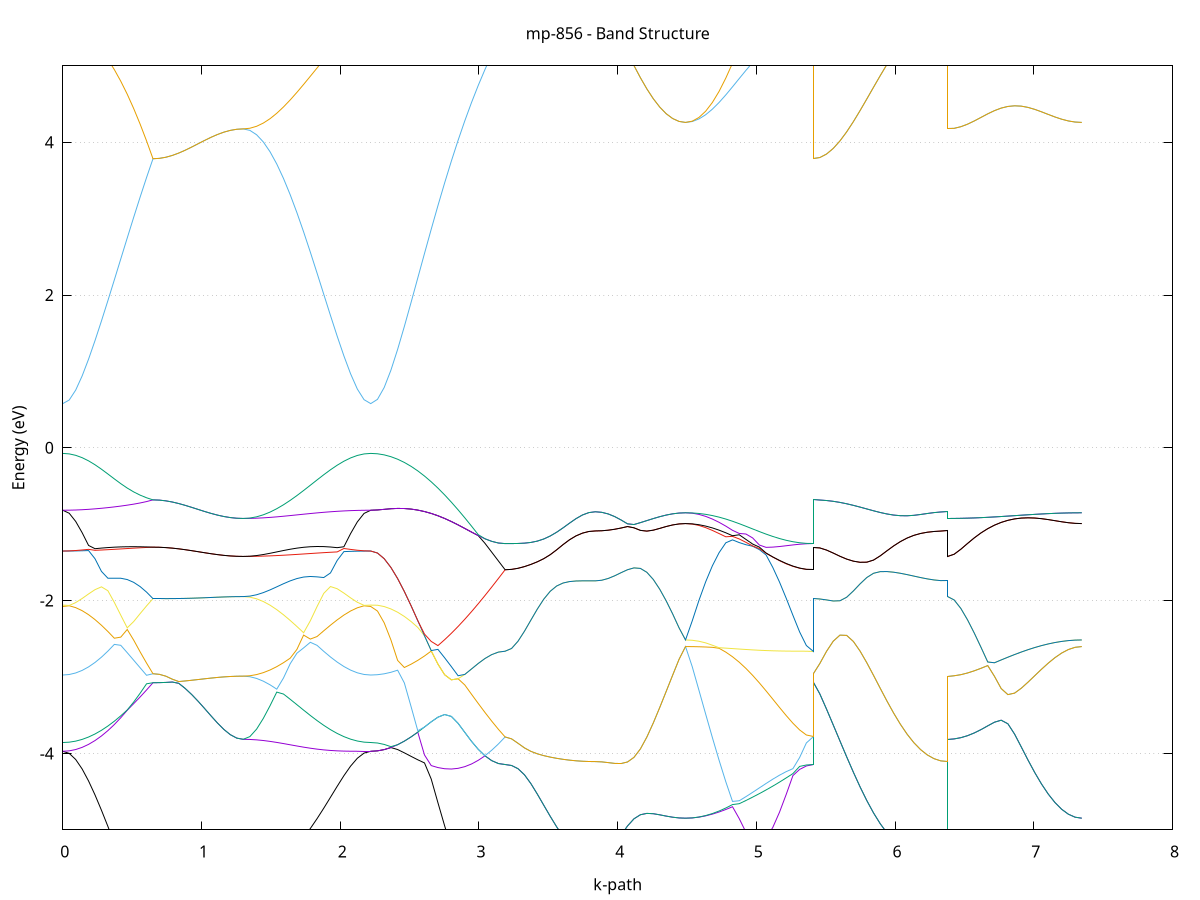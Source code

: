 set title 'mp-856 - Band Structure'
set xlabel 'k-path'
set ylabel 'Energy (eV)'
set grid y
set yrange [-5:5]
set terminal png size 800,600
set output 'mp-856_bands_gnuplot.png'
plot '-' using 1:2 with lines notitle, '-' using 1:2 with lines notitle, '-' using 1:2 with lines notitle, '-' using 1:2 with lines notitle, '-' using 1:2 with lines notitle, '-' using 1:2 with lines notitle, '-' using 1:2 with lines notitle, '-' using 1:2 with lines notitle, '-' using 1:2 with lines notitle, '-' using 1:2 with lines notitle, '-' using 1:2 with lines notitle, '-' using 1:2 with lines notitle, '-' using 1:2 with lines notitle, '-' using 1:2 with lines notitle, '-' using 1:2 with lines notitle, '-' using 1:2 with lines notitle, '-' using 1:2 with lines notitle, '-' using 1:2 with lines notitle, '-' using 1:2 with lines notitle, '-' using 1:2 with lines notitle, '-' using 1:2 with lines notitle, '-' using 1:2 with lines notitle, '-' using 1:2 with lines notitle, '-' using 1:2 with lines notitle, '-' using 1:2 with lines notitle, '-' using 1:2 with lines notitle, '-' using 1:2 with lines notitle, '-' using 1:2 with lines notitle, '-' using 1:2 with lines notitle, '-' using 1:2 with lines notitle, '-' using 1:2 with lines notitle, '-' using 1:2 with lines notitle, '-' using 1:2 with lines notitle, '-' using 1:2 with lines notitle, '-' using 1:2 with lines notitle, '-' using 1:2 with lines notitle, '-' using 1:2 with lines notitle, '-' using 1:2 with lines notitle, '-' using 1:2 with lines notitle, '-' using 1:2 with lines notitle, '-' using 1:2 with lines notitle, '-' using 1:2 with lines notitle, '-' using 1:2 with lines notitle, '-' using 1:2 with lines notitle, '-' using 1:2 with lines notitle, '-' using 1:2 with lines notitle, '-' using 1:2 with lines notitle, '-' using 1:2 with lines notitle, '-' using 1:2 with lines notitle, '-' using 1:2 with lines notitle, '-' using 1:2 with lines notitle, '-' using 1:2 with lines notitle
0.000000 -21.158820
0.046447 -21.157220
0.092895 -21.152020
0.139342 -21.143620
0.185789 -21.131720
0.232236 -21.116620
0.278684 -21.098420
0.325131 -21.077020
0.371578 -21.052620
0.418026 -21.025420
0.464473 -20.995620
0.510920 -20.963520
0.557368 -20.929220
0.603815 -20.893120
0.650262 -20.855620
0.650262 -20.855620
0.696709 -20.856520
0.743157 -20.859020
0.789604 -20.863120
0.836051 -20.868420
0.882499 -20.874720
0.928946 -20.881620
0.975393 -20.888820
1.021841 -20.895920
1.068288 -20.902520
1.114735 -20.908420
1.161182 -20.913220
1.207630 -20.916820
1.254077 -20.919020
1.300524 -20.919820
1.300524 -20.919820
1.348925 -20.921220
1.397325 -20.925320
1.445726 -20.932120
1.494126 -20.941420
1.542527 -20.953320
1.590927 -20.967520
1.639328 -20.983720
1.687728 -21.001520
1.736129 -21.020620
1.784529 -21.040520
1.832930 -21.060620
1.881330 -21.080220
1.929731 -21.098820
1.978131 -21.115820
2.026532 -21.130620
2.074932 -21.142620
2.123333 -21.151520
2.171733 -21.157020
2.220134 -21.158820
2.220134 -21.158820
2.268564 -21.156220
2.316994 -21.148420
2.365425 -21.135520
2.413855 -21.117820
2.462285 -21.095420
2.510716 -21.068920
2.559146 -21.038520
2.607576 -21.004920
2.656007 -20.968420
2.704437 -20.929720
2.752867 -20.889420
2.801298 -20.847920
2.849728 -20.806020
2.898158 -20.835420
2.946589 -20.868720
2.995019 -20.896520
3.043449 -20.918520
3.091880 -20.934520
3.140310 -20.944120
3.188740 -20.947320
3.188740 -20.947320
3.235188 -20.950220
3.281635 -20.958420
3.328082 -20.970820
3.374529 -20.986120
3.420977 -21.002920
3.467424 -21.020120
3.513871 -21.036920
3.560319 -21.052420
3.606766 -21.066420
3.653213 -21.078220
3.699661 -21.087620
3.746108 -21.094520
3.792555 -21.098720
3.839002 -21.100120
3.839002 -21.100120
3.885450 -21.098820
3.931897 -21.094920
3.978344 -21.088520
4.024792 -21.079720
4.071239 -21.068720
4.117686 -21.055720
4.164134 -21.041120
4.210581 -21.025520
4.257028 -21.009320
4.303475 -20.993520
4.349923 -20.979220
4.396370 -20.967520
4.442817 -20.959820
4.489265 -20.957120
4.489265 -20.957120
4.537665 -20.962920
4.586066 -20.978720
4.634466 -21.000520
4.682867 -21.024420
4.731267 -21.047520
4.779668 -21.067720
4.828068 -21.083520
4.876469 -21.094320
4.924869 -21.099520
4.973270 -21.098920
5.021670 -21.092520
5.070071 -21.080420
5.118471 -21.063220
5.166872 -21.041820
5.215272 -21.017620
5.263673 -20.992620
5.312073 -20.969820
5.360474 -20.953420
5.408874 -20.947320
5.408874 -20.855620
5.457304 -20.854020
5.505735 -20.849520
5.554165 -20.842820
5.602595 -20.835120
5.651026 -20.828220
5.699456 -20.824720
5.747886 -20.827120
5.796317 -20.837720
5.844747 -20.856620
5.893177 -20.882320
5.941608 -20.912420
5.990038 -20.944520
6.038468 -20.976420
6.086899 -21.006520
6.135329 -21.033620
6.183759 -21.056820
6.232190 -21.075420
6.280620 -21.089120
6.329050 -21.097320
6.377481 -21.100120
6.377481 -20.919820
6.425911 -20.917220
6.474341 -20.909620
6.522772 -20.897220
6.571202 -20.880420
6.619632 -20.859520
6.668062 -20.835220
6.716493 -20.808220
6.764923 -20.779320
6.813353 -20.749420
6.861784 -20.719320
6.910214 -20.716320
6.958644 -20.762920
7.007075 -20.805820
7.055505 -20.844320
7.103935 -20.877820
7.152366 -20.905920
7.200796 -20.928120
7.249226 -20.944120
7.297657 -20.953820
7.346087 -20.957120
e
0.000000 -20.502620
0.046447 -20.504520
0.092895 -20.510120
0.139342 -20.519720
0.185789 -20.533520
0.232236 -20.551720
0.278684 -20.574420
0.325131 -20.601320
0.371578 -20.631920
0.418026 -20.665720
0.464473 -20.701920
0.510920 -20.739720
0.557368 -20.778420
0.603815 -20.817220
0.650262 -20.855620
0.650262 -20.855620
0.696709 -20.856520
0.743157 -20.859020
0.789604 -20.863120
0.836051 -20.868420
0.882499 -20.874720
0.928946 -20.881620
0.975393 -20.888820
1.021841 -20.895920
1.068288 -20.902520
1.114735 -20.908420
1.161182 -20.913220
1.207630 -20.916820
1.254077 -20.919020
1.300524 -20.919820
1.300524 -20.919820
1.348925 -20.916820
1.397325 -20.907820
1.445726 -20.893220
1.494126 -20.873220
1.542527 -20.848320
1.590927 -20.819220
1.639328 -20.786720
1.687728 -20.751820
1.736129 -20.715620
1.784529 -20.679220
1.832930 -20.643920
1.881330 -20.611020
1.929731 -20.581720
1.978131 -20.556720
2.026532 -20.536620
2.074932 -20.521320
2.123333 -20.510820
2.171733 -20.504620
2.220134 -20.502620
2.220134 -20.502620
2.268564 -20.499820
2.316994 -20.491420
2.365425 -20.477720
2.413855 -20.459420
2.462285 -20.437520
2.510716 -20.458820
2.559146 -20.507220
2.607576 -20.557720
2.656007 -20.609020
2.704437 -20.659620
2.752867 -20.708520
2.801298 -20.754720
2.849728 -20.797220
2.898158 -20.835420
2.946589 -20.868720
2.995019 -20.896520
3.043449 -20.918520
3.091880 -20.934520
3.140310 -20.944120
3.188740 -20.947320
3.188740 -20.947320
3.235188 -20.950220
3.281635 -20.958420
3.328082 -20.970820
3.374529 -20.986120
3.420977 -21.002920
3.467424 -21.020120
3.513871 -21.036920
3.560319 -21.052420
3.606766 -21.066420
3.653213 -21.078220
3.699661 -21.087620
3.746108 -21.094520
3.792555 -21.098720
3.839002 -21.100120
3.839002 -21.100120
3.885450 -21.098820
3.931897 -21.094920
3.978344 -21.088520
4.024792 -21.079720
4.071239 -21.068720
4.117686 -21.055720
4.164134 -21.041120
4.210581 -21.025520
4.257028 -21.009320
4.303475 -20.993520
4.349923 -20.979220
4.396370 -20.967520
4.442817 -20.959820
4.489265 -20.957120
4.489265 -20.957120
4.537665 -20.957020
4.586066 -20.956820
4.634466 -20.956520
4.682867 -20.956120
4.731267 -20.955620
4.779668 -20.954920
4.828068 -20.954220
4.876469 -20.953520
4.924869 -20.952720
4.973270 -20.951920
5.021670 -20.951120
5.070071 -20.950420
5.118471 -20.949620
5.166872 -20.949020
5.215272 -20.948420
5.263673 -20.947920
5.312073 -20.947620
5.360474 -20.947420
5.408874 -20.947320
5.408874 -20.855620
5.457304 -20.854020
5.505735 -20.849520
5.554165 -20.842820
5.602595 -20.835120
5.651026 -20.828220
5.699456 -20.824720
5.747886 -20.827120
5.796317 -20.837720
5.844747 -20.856620
5.893177 -20.882320
5.941608 -20.912420
5.990038 -20.944520
6.038468 -20.976420
6.086899 -21.006520
6.135329 -21.033620
6.183759 -21.056820
6.232190 -21.075420
6.280620 -21.089120
6.329050 -21.097320
6.377481 -21.100120
6.377481 -20.919820
6.425911 -20.917220
6.474341 -20.909620
6.522772 -20.897220
6.571202 -20.880420
6.619632 -20.859520
6.668062 -20.835220
6.716493 -20.808220
6.764923 -20.779320
6.813353 -20.749420
6.861784 -20.719320
6.910214 -20.716320
6.958644 -20.762920
7.007075 -20.805820
7.055505 -20.844320
7.103935 -20.877820
7.152366 -20.905920
7.200796 -20.928120
7.249226 -20.944120
7.297657 -20.953820
7.346087 -20.957120
e
0.000000 -20.313020
0.046447 -20.313020
0.092895 -20.312920
0.139342 -20.312720
0.185789 -20.312420
0.232236 -20.312120
0.278684 -20.311720
0.325131 -20.311120
0.371578 -20.310520
0.418026 -20.309820
0.464473 -20.308920
0.510920 -20.307820
0.557368 -20.306620
0.603815 -20.305120
0.650262 -20.303320
0.650262 -20.303320
0.696709 -20.303120
0.743157 -20.302620
0.789604 -20.301820
0.836051 -20.300720
0.882499 -20.299420
0.928946 -20.298120
0.975393 -20.296820
1.021841 -20.297620
1.068288 -20.298420
1.114735 -20.299020
1.161182 -20.299620
1.207630 -20.300020
1.254077 -20.300320
1.300524 -20.300420
1.300524 -20.300420
1.348925 -20.300420
1.397325 -20.300320
1.445726 -20.300320
1.494126 -20.300220
1.542527 -20.300120
1.590927 -20.300020
1.639328 -20.301520
1.687728 -20.303720
1.736129 -20.305620
1.784529 -20.307420
1.832930 -20.308920
1.881330 -20.310120
1.929731 -20.311020
1.978131 -20.311820
2.026532 -20.312320
2.074932 -20.312620
2.123333 -20.312920
2.171733 -20.313020
2.220134 -20.313020
2.220134 -20.313020
2.268564 -20.312120
2.316994 -20.318520
2.365425 -20.342620
2.413855 -20.375020
2.462285 -20.414220
2.510716 -20.458820
2.559146 -20.507220
2.607576 -20.557720
2.656007 -20.609020
2.704437 -20.659620
2.752867 -20.708520
2.801298 -20.754720
2.849728 -20.797220
2.898158 -20.764020
2.946589 -20.722520
2.995019 -20.681920
3.043449 -20.642620
3.091880 -20.604920
3.140310 -20.569020
3.188740 -20.535220
3.188740 -20.535220
3.235188 -20.531420
3.281635 -20.520620
3.328082 -20.504120
3.374529 -20.483320
3.420977 -20.459920
3.467424 -20.435420
3.513871 -20.411120
3.560319 -20.388120
3.606766 -20.367420
3.653213 -20.349720
3.699661 -20.335620
3.746108 -20.325420
3.792555 -20.319220
3.839002 -20.317220
3.839002 -20.317220
3.885450 -20.319520
3.931897 -20.326420
3.978344 -20.337820
4.024792 -20.353520
4.071239 -20.372820
4.117686 -20.395220
4.164134 -20.419820
4.210581 -20.445520
4.257028 -20.471220
4.303475 -20.495420
4.349923 -20.516920
4.396370 -20.533820
4.442817 -20.544820
4.489265 -20.548620
4.489265 -20.548620
4.537665 -20.548520
4.586066 -20.548420
4.634466 -20.548220
4.682867 -20.547820
4.731267 -20.547320
4.779668 -20.546720
4.828068 -20.545920
4.876469 -20.545020
4.924869 -20.544020
4.973270 -20.542920
5.021670 -20.541720
5.070071 -20.540520
5.118471 -20.539320
5.166872 -20.538220
5.215272 -20.537220
5.263673 -20.536320
5.312073 -20.535720
5.360474 -20.535320
5.408874 -20.535220
5.408874 -20.303320
5.457304 -20.313620
5.505735 -20.331320
5.554165 -20.352920
5.602595 -20.376720
5.651026 -20.400520
5.699456 -20.421320
5.747886 -20.435920
5.796317 -20.441720
5.844747 -20.438420
5.893177 -20.427520
5.941608 -20.411620
5.990038 -20.393520
6.038468 -20.375520
6.086899 -20.359320
6.135329 -20.345620
6.183759 -20.334920
6.232190 -20.326820
6.280620 -20.321420
6.329050 -20.318220
6.377481 -20.317220
6.377481 -20.300420
6.425911 -20.305520
6.474341 -20.320620
6.522772 -20.345220
6.571202 -20.378120
6.619632 -20.418020
6.668062 -20.463320
6.716493 -20.512420
6.764923 -20.563720
6.813353 -20.615620
6.861784 -20.666820
6.910214 -20.689920
6.958644 -20.662120
7.007075 -20.636520
7.055505 -20.613620
7.103935 -20.593920
7.152366 -20.577620
7.200796 -20.564920
7.249226 -20.555920
7.297657 -20.550420
7.346087 -20.548620
e
0.000000 -20.298520
0.046447 -20.298520
0.092895 -20.298320
0.139342 -20.298020
0.185789 -20.297520
0.232236 -20.297020
0.278684 -20.296520
0.325131 -20.295820
0.371578 -20.295220
0.418026 -20.294620
0.464473 -20.294120
0.510920 -20.295120
0.557368 -20.298420
0.603815 -20.301120
0.650262 -20.303320
0.650262 -20.303320
0.696709 -20.303120
0.743157 -20.302620
0.789604 -20.301820
0.836051 -20.300720
0.882499 -20.299420
0.928946 -20.298120
0.975393 -20.296820
1.021841 -20.297620
1.068288 -20.298420
1.114735 -20.299020
1.161182 -20.299620
1.207630 -20.300020
1.254077 -20.300320
1.300524 -20.300420
1.300524 -20.300420
1.348925 -20.300220
1.397325 -20.299720
1.445726 -20.298920
1.494126 -20.297820
1.542527 -20.297220
1.590927 -20.299420
1.639328 -20.299820
1.687728 -20.299720
1.736129 -20.299520
1.784529 -20.299420
1.832930 -20.299220
1.881330 -20.299120
1.929731 -20.299020
1.978131 -20.298820
2.026532 -20.298720
2.074932 -20.298620
2.123333 -20.298620
2.171733 -20.298520
2.220134 -20.298520
2.220134 -20.298520
2.268564 -20.303620
2.316994 -20.318520
2.365425 -20.342620
2.413855 -20.375020
2.462285 -20.414220
2.510716 -20.413220
2.559146 -20.388520
2.607576 -20.366020
2.656007 -20.349720
2.704437 -20.342420
2.752867 -20.343920
2.801298 -20.352120
2.849728 -20.364920
2.898158 -20.381220
2.946589 -20.400620
2.995019 -20.422620
3.043449 -20.447120
3.091880 -20.474120
3.140310 -20.503520
3.188740 -20.535220
3.188740 -20.535220
3.235188 -20.531420
3.281635 -20.520620
3.328082 -20.504120
3.374529 -20.483320
3.420977 -20.459920
3.467424 -20.435420
3.513871 -20.411120
3.560319 -20.388120
3.606766 -20.367420
3.653213 -20.349720
3.699661 -20.335620
3.746108 -20.325420
3.792555 -20.319220
3.839002 -20.317220
3.839002 -20.317220
3.885450 -20.319520
3.931897 -20.326420
3.978344 -20.337820
4.024792 -20.353520
4.071239 -20.372820
4.117686 -20.395220
4.164134 -20.419820
4.210581 -20.445520
4.257028 -20.471220
4.303475 -20.495420
4.349923 -20.516920
4.396370 -20.533820
4.442817 -20.544820
4.489265 -20.548620
4.489265 -20.548620
4.537665 -20.540520
4.586066 -20.518020
4.634466 -20.485820
4.682867 -20.448620
4.731267 -20.410820
4.779668 -20.375820
4.828068 -20.346520
4.876469 -20.325020
4.924869 -20.313020
4.973270 -20.311220
5.021670 -20.319820
5.070071 -20.338320
5.118471 -20.365420
5.166872 -20.398820
5.215272 -20.435620
5.263673 -20.472320
5.312073 -20.504520
5.360474 -20.527020
5.408874 -20.535220
5.408874 -20.303320
5.457304 -20.313620
5.505735 -20.331320
5.554165 -20.352920
5.602595 -20.376720
5.651026 -20.400520
5.699456 -20.421320
5.747886 -20.435920
5.796317 -20.441720
5.844747 -20.438420
5.893177 -20.427520
5.941608 -20.411620
5.990038 -20.393520
6.038468 -20.375520
6.086899 -20.359320
6.135329 -20.345620
6.183759 -20.334920
6.232190 -20.326820
6.280620 -20.321420
6.329050 -20.318220
6.377481 -20.317220
6.377481 -20.300420
6.425911 -20.305520
6.474341 -20.320620
6.522772 -20.345220
6.571202 -20.378120
6.619632 -20.418020
6.668062 -20.463320
6.716493 -20.512420
6.764923 -20.563720
6.813353 -20.615620
6.861784 -20.666820
6.910214 -20.689920
6.958644 -20.662120
7.007075 -20.636520
7.055505 -20.613620
7.103935 -20.593920
7.152366 -20.577620
7.200796 -20.564920
7.249226 -20.555920
7.297657 -20.550420
7.346087 -20.548620
e
0.000000 -20.298520
0.046447 -20.298520
0.092895 -20.298320
0.139342 -20.297920
0.185789 -20.297520
0.232236 -20.297020
0.278684 -20.296420
0.325131 -20.295820
0.371578 -20.295120
0.418026 -20.294520
0.464473 -20.294020
0.510920 -20.293620
0.557368 -20.293320
0.603815 -20.293120
0.650262 -20.293020
0.650262 -20.293020
0.696709 -20.293120
0.743157 -20.293320
0.789604 -20.293820
0.836051 -20.294420
0.882499 -20.295120
0.928946 -20.295920
0.975393 -20.296720
1.021841 -20.295520
1.068288 -20.294320
1.114735 -20.293320
1.161182 -20.292420
1.207630 -20.291820
1.254077 -20.291420
1.300524 -20.291320
1.300524 -20.291320
1.348925 -20.291620
1.397325 -20.292420
1.445726 -20.293620
1.494126 -20.295320
1.542527 -20.296720
1.590927 -20.295520
1.639328 -20.294420
1.687728 -20.293620
1.736129 -20.293120
1.784529 -20.292920
1.832930 -20.293120
1.881330 -20.293720
1.929731 -20.294420
1.978131 -20.295420
2.026532 -20.296320
2.074932 -20.297220
2.123333 -20.297920
2.171733 -20.298420
2.220134 -20.298520
2.220134 -20.298520
2.268564 -20.303620
2.316994 -20.309220
2.365425 -20.304420
2.413855 -20.297720
2.462285 -20.289320
2.510716 -20.279220
2.559146 -20.267720
2.607576 -20.254720
2.656007 -20.240620
2.704437 -20.225620
2.752867 -20.209820
2.801298 -20.193620
2.849728 -20.177420
2.898158 -20.165020
2.946589 -20.161720
2.995019 -20.163820
3.043449 -20.167220
3.091880 -20.169620
3.140310 -20.171120
3.188740 -20.171620
3.188740 -20.171620
3.235188 -20.171820
3.281635 -20.172320
3.328082 -20.173120
3.374529 -20.174020
3.420977 -20.175020
3.467424 -20.175820
3.513871 -20.176520
3.560319 -20.177020
3.606766 -20.177120
3.653213 -20.177020
3.699661 -20.176620
3.746108 -20.176220
3.792555 -20.175820
3.839002 -20.175720
3.839002 -20.175720
3.885450 -20.175820
3.931897 -20.176220
3.978344 -20.176720
4.024792 -20.177120
4.071239 -20.177320
4.117686 -20.177220
4.164134 -20.176920
4.210581 -20.176420
4.257028 -20.175820
4.303475 -20.175120
4.349923 -20.174420
4.396370 -20.173920
4.442817 -20.173620
4.489265 -20.173420
4.489265 -20.173420
4.537665 -20.173620
4.586066 -20.174020
4.634466 -20.174620
4.682867 -20.175320
4.731267 -20.176120
4.779668 -20.176920
4.828068 -20.177520
4.876469 -20.178020
4.924869 -20.178220
4.973270 -20.178220
5.021670 -20.177820
5.070071 -20.177220
5.118471 -20.176420
5.166872 -20.175420
5.215272 -20.174320
5.263673 -20.173320
5.312073 -20.172420
5.360474 -20.171820
5.408874 -20.171620
5.408874 -20.293020
5.457304 -20.286020
5.505735 -20.277820
5.554165 -20.270720
5.602595 -20.264220
5.651026 -20.257920
5.699456 -20.251320
5.747886 -20.244120
5.796317 -20.236220
5.844747 -20.227420
5.893177 -20.217620
5.941608 -20.206820
5.990038 -20.195620
6.038468 -20.185220
6.086899 -20.177920
6.135329 -20.174720
6.183759 -20.174120
6.232190 -20.174520
6.280620 -20.175020
6.329050 -20.175520
6.377481 -20.175720
6.377481 -20.291320
6.425911 -20.290520
6.474341 -20.288120
6.522772 -20.284120
6.571202 -20.278520
6.619632 -20.271320
6.668062 -20.262620
6.716493 -20.252320
6.764923 -20.240420
6.813353 -20.227220
6.861784 -20.212620
6.910214 -20.197020
6.958644 -20.180620
7.007075 -20.163820
7.055505 -20.156320
7.103935 -20.161320
7.152366 -20.165520
7.200796 -20.168920
7.249226 -20.171420
7.297657 -20.172920
7.346087 -20.173420
e
0.000000 -20.228020
0.046447 -20.229420
0.092895 -20.233620
0.139342 -20.240020
0.185789 -20.247920
0.232236 -20.256520
0.278684 -20.265120
0.325131 -20.273020
0.371578 -20.280120
0.418026 -20.286020
0.464473 -20.291020
0.510920 -20.293620
0.557368 -20.293220
0.603815 -20.293020
0.650262 -20.293020
0.650262 -20.293020
0.696709 -20.293120
0.743157 -20.293320
0.789604 -20.293820
0.836051 -20.294420
0.882499 -20.295120
0.928946 -20.295920
0.975393 -20.296720
1.021841 -20.295520
1.068288 -20.294320
1.114735 -20.293320
1.161182 -20.292420
1.207630 -20.291820
1.254077 -20.291420
1.300524 -20.291320
1.300524 -20.291320
1.348925 -20.291320
1.397325 -20.291320
1.445726 -20.291320
1.494126 -20.291120
1.542527 -20.290920
1.590927 -20.290320
1.639328 -20.289420
1.687728 -20.287920
1.736129 -20.285720
1.784529 -20.282520
1.832930 -20.278120
1.881330 -20.272520
1.929731 -20.265520
1.978131 -20.257520
2.026532 -20.248920
2.074932 -20.240820
2.123333 -20.234020
2.171733 -20.229520
2.220134 -20.228020
2.220134 -20.228020
2.268564 -20.228320
2.316994 -20.229420
2.365425 -20.231120
2.413855 -20.233320
2.462285 -20.235920
2.510716 -20.238420
2.559146 -20.239820
2.607576 -20.238620
2.656007 -20.232120
2.704437 -20.218620
2.752867 -20.199220
2.801298 -20.177420
2.849728 -20.168420
2.898158 -20.161420
2.946589 -20.159620
2.995019 -20.163820
3.043449 -20.167220
3.091880 -20.169620
3.140310 -20.171120
3.188740 -20.171620
3.188740 -20.171620
3.235188 -20.171820
3.281635 -20.172320
3.328082 -20.173120
3.374529 -20.174020
3.420977 -20.175020
3.467424 -20.175820
3.513871 -20.176520
3.560319 -20.177020
3.606766 -20.177120
3.653213 -20.177020
3.699661 -20.176620
3.746108 -20.176220
3.792555 -20.175820
3.839002 -20.175720
3.839002 -20.175720
3.885450 -20.175820
3.931897 -20.176220
3.978344 -20.176720
4.024792 -20.177120
4.071239 -20.177320
4.117686 -20.177220
4.164134 -20.176920
4.210581 -20.176420
4.257028 -20.175820
4.303475 -20.175120
4.349923 -20.174420
4.396370 -20.173920
4.442817 -20.173620
4.489265 -20.173420
4.489265 -20.173420
4.537665 -20.173620
4.586066 -20.173920
4.634466 -20.174520
4.682867 -20.175120
4.731267 -20.175820
4.779668 -20.176420
4.828068 -20.176920
4.876469 -20.177320
4.924869 -20.177420
4.973270 -20.177320
5.021670 -20.177020
5.070071 -20.176520
5.118471 -20.175820
5.166872 -20.174920
5.215272 -20.174020
5.263673 -20.173120
5.312073 -20.172320
5.360474 -20.171820
5.408874 -20.171620
5.408874 -20.293020
5.457304 -20.286020
5.505735 -20.277820
5.554165 -20.270720
5.602595 -20.264220
5.651026 -20.257920
5.699456 -20.251320
5.747886 -20.244120
5.796317 -20.236220
5.844747 -20.227420
5.893177 -20.217620
5.941608 -20.206820
5.990038 -20.195620
6.038468 -20.185220
6.086899 -20.177920
6.135329 -20.174720
6.183759 -20.174120
6.232190 -20.174520
6.280620 -20.175020
6.329050 -20.175520
6.377481 -20.175720
6.377481 -20.291320
6.425911 -20.290520
6.474341 -20.288120
6.522772 -20.284120
6.571202 -20.278520
6.619632 -20.271320
6.668062 -20.262620
6.716493 -20.252320
6.764923 -20.240420
6.813353 -20.227220
6.861784 -20.212620
6.910214 -20.197020
6.958644 -20.180620
7.007075 -20.163820
7.055505 -20.156320
7.103935 -20.161320
7.152366 -20.165520
7.200796 -20.168920
7.249226 -20.171420
7.297657 -20.172920
7.346087 -20.173420
e
0.000000 -20.195620
0.046447 -20.195320
0.092895 -20.194620
0.139342 -20.193420
0.185789 -20.191820
0.232236 -20.189720
0.278684 -20.187320
0.325131 -20.184520
0.371578 -20.181520
0.418026 -20.178120
0.464473 -20.174620
0.510920 -20.170920
0.557368 -20.167120
0.603815 -20.163220
0.650262 -20.159420
0.650262 -20.159420
0.696709 -20.159420
0.743157 -20.159320
0.789604 -20.159120
0.836051 -20.158820
0.882499 -20.158520
0.928946 -20.158220
0.975393 -20.157820
1.021841 -20.157520
1.068288 -20.157120
1.114735 -20.156820
1.161182 -20.156620
1.207630 -20.156420
1.254077 -20.156320
1.300524 -20.156220
1.300524 -20.156220
1.348925 -20.156520
1.397325 -20.157320
1.445726 -20.158720
1.494126 -20.160520
1.542527 -20.162720
1.590927 -20.165320
1.639328 -20.168220
1.687728 -20.171320
1.736129 -20.174620
1.784529 -20.177820
1.832930 -20.181020
1.881330 -20.184020
1.929731 -20.186820
1.978131 -20.189420
2.026532 -20.191520
2.074932 -20.193320
2.123333 -20.194520
2.171733 -20.195320
2.220134 -20.195620
2.220134 -20.195620
2.268564 -20.195420
2.316994 -20.194820
2.365425 -20.193820
2.413855 -20.192520
2.462285 -20.190820
2.510716 -20.188720
2.559146 -20.186420
2.607576 -20.183820
2.656007 -20.181020
2.704437 -20.178020
2.752867 -20.174920
2.801298 -20.171720
2.849728 -20.155820
2.898158 -20.154720
2.946589 -20.159620
2.995019 -20.158520
3.043449 -20.155320
3.091880 -20.152320
3.140310 -20.149420
3.188740 -20.146720
3.188740 -20.146720
3.235188 -20.146620
3.281635 -20.146320
3.328082 -20.145820
3.374529 -20.145120
3.420977 -20.144420
3.467424 -20.143720
3.513871 -20.143020
3.560319 -20.142220
3.606766 -20.141620
3.653213 -20.141020
3.699661 -20.140420
3.746108 -20.140020
3.792555 -20.139820
3.839002 -20.139720
3.839002 -20.139720
3.885450 -20.139720
3.931897 -20.139820
3.978344 -20.140020
4.024792 -20.140220
4.071239 -20.140420
4.117686 -20.140620
4.164134 -20.140820
4.210581 -20.141120
4.257028 -20.141320
4.303475 -20.141520
4.349923 -20.141720
4.396370 -20.141920
4.442817 -20.142020
4.489265 -20.142020
4.489265 -20.142020
4.537665 -20.142020
4.586066 -20.142120
4.634466 -20.142320
4.682867 -20.142520
4.731267 -20.142720
4.779668 -20.143020
4.828068 -20.143320
4.876469 -20.143620
4.924869 -20.144020
4.973270 -20.144420
5.021670 -20.144820
5.070071 -20.145220
5.118471 -20.145520
5.166872 -20.145920
5.215272 -20.146220
5.263673 -20.146420
5.312073 -20.146520
5.360474 -20.146720
5.408874 -20.146720
5.408874 -20.159420
5.457304 -20.159320
5.505735 -20.159120
5.554165 -20.158720
5.602595 -20.158120
5.651026 -20.157520
5.699456 -20.156820
5.747886 -20.156020
5.796317 -20.155320
5.844747 -20.154620
5.893177 -20.154020
5.941608 -20.153420
5.990038 -20.152720
6.038468 -20.150920
6.086899 -20.147420
6.135329 -20.143820
6.183759 -20.141720
6.232190 -20.140620
6.280620 -20.140120
6.329050 -20.139820
6.377481 -20.139720
6.377481 -20.156220
6.425911 -20.156220
6.474341 -20.155920
6.522772 -20.155520
6.571202 -20.154920
6.619632 -20.154220
6.668062 -20.153320
6.716493 -20.152420
6.764923 -20.151320
6.813353 -20.150320
6.861784 -20.149120
6.910214 -20.148020
6.958644 -20.146920
7.007075 -20.150620
7.055505 -20.147220
7.103935 -20.144120
7.152366 -20.143420
7.200796 -20.142820
7.249226 -20.142420
7.297657 -20.142120
7.346087 -20.142020
e
0.000000 -20.128320
0.046447 -20.128520
0.092895 -20.129020
0.139342 -20.129920
0.185789 -20.131120
0.232236 -20.132720
0.278684 -20.134620
0.325131 -20.136820
0.371578 -20.139320
0.418026 -20.142220
0.464473 -20.145220
0.510920 -20.148520
0.557368 -20.152020
0.603815 -20.155720
0.650262 -20.159420
0.650262 -20.159420
0.696709 -20.159420
0.743157 -20.159320
0.789604 -20.159120
0.836051 -20.158820
0.882499 -20.158520
0.928946 -20.158220
0.975393 -20.157820
1.021841 -20.157520
1.068288 -20.157120
1.114735 -20.156820
1.161182 -20.156620
1.207630 -20.156420
1.254077 -20.156320
1.300524 -20.156220
1.300524 -20.156220
1.348925 -20.156120
1.397325 -20.155520
1.445726 -20.154620
1.494126 -20.153320
1.542527 -20.151820
1.590927 -20.150020
1.639328 -20.147920
1.687728 -20.145820
1.736129 -20.143520
1.784529 -20.141220
1.832930 -20.138920
1.881330 -20.136720
1.929731 -20.134720
1.978131 -20.132820
2.026532 -20.131320
2.074932 -20.130020
2.123333 -20.129120
2.171733 -20.128520
2.220134 -20.128320
2.220134 -20.128320
2.268564 -20.128320
2.316994 -20.128320
2.365425 -20.128420
2.413855 -20.128520
2.462285 -20.128620
2.510716 -20.128920
2.559146 -20.129120
2.607576 -20.129520
2.656007 -20.130020
2.704437 -20.130620
2.752867 -20.136620
2.801298 -20.143020
2.849728 -20.149120
2.898158 -20.154720
2.946589 -20.146020
2.995019 -20.137820
3.043449 -20.139720
3.091880 -20.141820
3.140310 -20.144220
3.188740 -20.146720
3.188740 -20.146720
3.235188 -20.146620
3.281635 -20.146320
3.328082 -20.145820
3.374529 -20.145120
3.420977 -20.144420
3.467424 -20.143720
3.513871 -20.143020
3.560319 -20.142220
3.606766 -20.141620
3.653213 -20.141020
3.699661 -20.140420
3.746108 -20.140020
3.792555 -20.139820
3.839002 -20.139720
3.839002 -20.139720
3.885450 -20.139720
3.931897 -20.139820
3.978344 -20.140020
4.024792 -20.140220
4.071239 -20.140420
4.117686 -20.140620
4.164134 -20.140820
4.210581 -20.141120
4.257028 -20.141320
4.303475 -20.141520
4.349923 -20.141720
4.396370 -20.141920
4.442817 -20.142020
4.489265 -20.142020
4.489265 -20.142020
4.537665 -20.141920
4.586066 -20.141620
4.634466 -20.141220
4.682867 -20.140620
4.731267 -20.140120
4.779668 -20.139720
4.828068 -20.139420
4.876469 -20.139220
4.924869 -20.139320
4.973270 -20.139720
5.021670 -20.140220
5.070071 -20.141020
5.118471 -20.141920
5.166872 -20.142920
5.215272 -20.144020
5.263673 -20.145020
5.312073 -20.145920
5.360474 -20.146520
5.408874 -20.146720
5.408874 -20.159420
5.457304 -20.159320
5.505735 -20.159120
5.554165 -20.158720
5.602595 -20.158120
5.651026 -20.157520
5.699456 -20.156820
5.747886 -20.156020
5.796317 -20.155320
5.844747 -20.154620
5.893177 -20.154020
5.941608 -20.153420
5.990038 -20.152720
6.038468 -20.150920
6.086899 -20.147420
6.135329 -20.143820
6.183759 -20.141720
6.232190 -20.140620
6.280620 -20.140120
6.329050 -20.139820
6.377481 -20.139720
6.377481 -20.156220
6.425911 -20.156220
6.474341 -20.155920
6.522772 -20.155520
6.571202 -20.154920
6.619632 -20.154220
6.668062 -20.153320
6.716493 -20.152420
6.764923 -20.151320
6.813353 -20.150320
6.861784 -20.149120
6.910214 -20.148020
6.958644 -20.146920
7.007075 -20.150620
7.055505 -20.147220
7.103935 -20.144120
7.152366 -20.143420
7.200796 -20.142820
7.249226 -20.142420
7.297657 -20.142120
7.346087 -20.142020
e
0.000000 -20.082420
0.046447 -20.082520
0.092895 -20.082720
0.139342 -20.083120
0.185789 -20.083620
0.232236 -20.084320
0.278684 -20.085020
0.325131 -20.085720
0.371578 -20.086420
0.418026 -20.087120
0.464473 -20.087820
0.510920 -20.088320
0.557368 -20.088720
0.603815 -20.088920
0.650262 -20.089020
0.650262 -20.089020
0.696709 -20.088920
0.743157 -20.088620
0.789604 -20.088120
0.836051 -20.087520
0.882499 -20.086820
0.928946 -20.086120
0.975393 -20.085220
1.021841 -20.084420
1.068288 -20.083720
1.114735 -20.083020
1.161182 -20.082420
1.207630 -20.082020
1.254077 -20.081720
1.300524 -20.081620
1.300524 -20.081620
1.348925 -20.081820
1.397325 -20.082420
1.445726 -20.083220
1.494126 -20.084320
1.542527 -20.085520
1.590927 -20.086620
1.639328 -20.087620
1.687728 -20.088420
1.736129 -20.088920
1.784529 -20.088920
1.832930 -20.088620
1.881330 -20.088020
1.929731 -20.087120
1.978131 -20.086020
2.026532 -20.084920
2.074932 -20.083920
2.123333 -20.083120
2.171733 -20.082620
2.220134 -20.082420
2.220134 -20.082420
2.268564 -20.083120
2.316994 -20.085320
2.365425 -20.088720
2.413855 -20.093020
2.462285 -20.098120
2.510716 -20.103820
2.559146 -20.110020
2.607576 -20.116520
2.656007 -20.123220
2.704437 -20.129920
2.752867 -20.136620
2.801298 -20.143020
2.849728 -20.149120
2.898158 -20.136320
2.946589 -20.136120
2.995019 -20.131820
3.043449 -20.119020
3.091880 -20.108220
3.140310 -20.099820
3.188740 -20.094220
3.188740 -20.094220
3.235188 -20.094120
3.281635 -20.093520
3.328082 -20.092720
3.374529 -20.091620
3.420977 -20.090320
3.467424 -20.088820
3.513871 -20.087320
3.560319 -20.085720
3.606766 -20.084220
3.653213 -20.082820
3.699661 -20.081520
3.746108 -20.080620
3.792555 -20.080020
3.839002 -20.079820
3.839002 -20.079820
3.885450 -20.079920
3.931897 -20.080320
3.978344 -20.080820
4.024792 -20.081620
4.071239 -20.082520
4.117686 -20.083420
4.164134 -20.084420
4.210581 -20.085420
4.257028 -20.086420
4.303475 -20.087220
4.349923 -20.087920
4.396370 -20.088520
4.442817 -20.088820
4.489265 -20.088920
4.489265 -20.088920
4.537665 -20.088820
4.586066 -20.088620
4.634466 -20.088220
4.682867 -20.087620
4.731267 -20.087020
4.779668 -20.086220
4.828068 -20.085520
4.876469 -20.085020
4.924869 -20.085120
4.973270 -20.085820
5.021670 -20.087020
5.070071 -20.088520
5.118471 -20.090020
5.166872 -20.091420
5.215272 -20.092520
5.263673 -20.093320
5.312073 -20.093820
5.360474 -20.094120
5.408874 -20.094220
5.408874 -20.089020
5.457304 -20.089420
5.505735 -20.090820
5.554165 -20.093120
5.602595 -20.096220
5.651026 -20.099920
5.699456 -20.104220
5.747886 -20.108820
5.796317 -20.113520
5.844747 -20.118120
5.893177 -20.122420
5.941608 -20.125920
5.990038 -20.128320
6.038468 -20.128920
6.086899 -20.126620
6.135329 -20.119620
6.183759 -20.108920
6.232190 -20.097520
6.280620 -20.088120
6.329050 -20.081920
6.377481 -20.079820
6.377481 -20.081620
6.425911 -20.082420
6.474341 -20.084820
6.522772 -20.088420
6.571202 -20.093020
6.619632 -20.098420
6.668062 -20.104420
6.716493 -20.110820
6.764923 -20.117420
6.813353 -20.124320
6.861784 -20.131220
6.910214 -20.138020
6.958644 -20.144520
7.007075 -20.145920
7.055505 -20.145020
7.103935 -20.131520
7.152366 -20.117420
7.200796 -20.105520
7.249226 -20.096420
7.297657 -20.090820
7.346087 -20.088920
e
0.000000 -20.082420
0.046447 -20.082520
0.092895 -20.082720
0.139342 -20.083120
0.185789 -20.083620
0.232236 -20.084220
0.278684 -20.084820
0.325131 -20.085620
0.371578 -20.086320
0.418026 -20.087020
0.464473 -20.087620
0.510920 -20.088220
0.557368 -20.088620
0.603815 -20.088920
0.650262 -20.089020
0.650262 -20.089020
0.696709 -20.088920
0.743157 -20.088620
0.789604 -20.088120
0.836051 -20.087520
0.882499 -20.086820
0.928946 -20.086120
0.975393 -20.085220
1.021841 -20.084420
1.068288 -20.083720
1.114735 -20.083020
1.161182 -20.082420
1.207630 -20.082020
1.254077 -20.081720
1.300524 -20.081620
1.300524 -20.081620
1.348925 -20.081620
1.397325 -20.081720
1.445726 -20.081720
1.494126 -20.081720
1.542527 -20.081820
1.590927 -20.081820
1.639328 -20.081920
1.687728 -20.081920
1.736129 -20.082020
1.784529 -20.082120
1.832930 -20.082120
1.881330 -20.082220
1.929731 -20.082220
1.978131 -20.082320
2.026532 -20.082320
2.074932 -20.082320
2.123333 -20.082420
2.171733 -20.082420
2.220134 -20.082420
2.220134 -20.082420
2.268564 -20.083120
2.316994 -20.085320
2.365425 -20.088720
2.413855 -20.093020
2.462285 -20.098120
2.510716 -20.103820
2.559146 -20.110020
2.607576 -20.116520
2.656007 -20.123220
2.704437 -20.129920
2.752867 -20.131320
2.801298 -20.132320
2.849728 -20.133320
2.898158 -20.134620
2.946589 -20.119820
2.995019 -20.107020
3.043449 -20.098120
3.091880 -20.093120
3.140310 -20.091920
3.188740 -20.094220
3.188740 -20.094220
3.235188 -20.094120
3.281635 -20.093520
3.328082 -20.092720
3.374529 -20.091620
3.420977 -20.090320
3.467424 -20.088820
3.513871 -20.087320
3.560319 -20.085720
3.606766 -20.084220
3.653213 -20.082820
3.699661 -20.081520
3.746108 -20.080620
3.792555 -20.080020
3.839002 -20.079820
3.839002 -20.079820
3.885450 -20.079920
3.931897 -20.080320
3.978344 -20.080820
4.024792 -20.081620
4.071239 -20.082520
4.117686 -20.083420
4.164134 -20.084420
4.210581 -20.085420
4.257028 -20.086420
4.303475 -20.087220
4.349923 -20.087920
4.396370 -20.088520
4.442817 -20.088820
4.489265 -20.088920
4.489265 -20.088920
4.537665 -20.088820
4.586066 -20.088320
4.634466 -20.087620
4.682867 -20.086720
4.731267 -20.085820
4.779668 -20.084920
4.828068 -20.084220
4.876469 -20.083920
4.924869 -20.083820
4.973270 -20.084220
5.021670 -20.084920
5.070071 -20.086020
5.118471 -20.087320
5.166872 -20.088920
5.215272 -20.090520
5.263673 -20.091920
5.312073 -20.093220
5.360474 -20.094020
5.408874 -20.094220
5.408874 -20.089020
5.457304 -20.089420
5.505735 -20.090820
5.554165 -20.093120
5.602595 -20.096220
5.651026 -20.099920
5.699456 -20.104220
5.747886 -20.108820
5.796317 -20.113520
5.844747 -20.118120
5.893177 -20.122420
5.941608 -20.125920
5.990038 -20.128320
6.038468 -20.128920
6.086899 -20.126620
6.135329 -20.119620
6.183759 -20.108920
6.232190 -20.097520
6.280620 -20.088120
6.329050 -20.081920
6.377481 -20.079820
6.377481 -20.081620
6.425911 -20.082420
6.474341 -20.084820
6.522772 -20.088420
6.571202 -20.093020
6.619632 -20.098420
6.668062 -20.104420
6.716493 -20.110820
6.764923 -20.117420
6.813353 -20.124320
6.861784 -20.131220
6.910214 -20.138020
6.958644 -20.144520
7.007075 -20.145920
7.055505 -20.145020
7.103935 -20.131520
7.152366 -20.117420
7.200796 -20.105520
7.249226 -20.096420
7.297657 -20.090820
7.346087 -20.088920
e
0.000000 -18.725120
0.046447 -18.721320
0.092895 -18.709820
0.139342 -18.690620
0.185789 -18.663820
0.232236 -18.629420
0.278684 -18.587720
0.325131 -18.538720
0.371578 -18.482620
0.418026 -18.419720
0.464473 -18.350520
0.510920 -18.275420
0.557368 -18.194920
0.603815 -18.109620
0.650262 -18.020120
0.650262 -18.020120
0.696709 -18.014720
0.743157 -17.998320
0.789604 -17.971120
0.836051 -17.933520
0.882499 -17.886120
0.928946 -17.829320
0.975393 -17.763720
1.021841 -17.690220
1.068288 -17.609520
1.114735 -17.522420
1.161182 -17.429920
1.207630 -17.332920
1.254077 -17.232520
1.300524 -17.134720
1.300524 -17.134720
1.348925 -17.281420
1.397325 -17.429920
1.445726 -17.573920
1.494126 -17.712220
1.542527 -17.843420
1.590927 -17.966920
1.639328 -18.081720
1.687728 -18.187520
1.736129 -18.283620
1.784529 -18.370120
1.832930 -18.446720
1.881330 -18.513720
1.929731 -18.570920
1.978131 -18.618820
2.026532 -18.657520
2.074932 -18.687320
2.123333 -18.708320
2.171733 -18.720920
2.220134 -18.725120
2.220134 -18.725120
2.268564 -18.721820
2.316994 -18.711820
2.365425 -18.695020
2.413855 -18.671220
2.462285 -18.640020
2.510716 -18.601020
2.559146 -18.553920
2.607576 -18.498220
2.656007 -18.433420
2.704437 -18.359420
2.752867 -18.276020
2.801298 -18.183320
2.849728 -18.081320
2.898158 -17.970720
2.946589 -17.852020
2.995019 -17.726220
3.043449 -17.594520
3.091880 -17.458020
3.140310 -17.318320
3.188740 -17.176620
3.188740 -17.176620
3.235188 -17.179620
3.281635 -17.188220
3.328082 -17.202120
3.374529 -17.220120
3.420977 -17.241520
3.467424 -17.264920
3.513871 -17.289320
3.560319 -17.313320
3.606766 -17.335820
3.653213 -17.355820
3.699661 -17.372320
3.746108 -17.384720
3.792555 -17.392420
3.839002 -17.394920
3.839002 -17.394920
3.885450 -17.390820
3.931897 -17.378720
3.978344 -17.358920
4.024792 -17.332420
4.071239 -17.300120
4.117686 -17.263420
4.164134 -17.223920
4.210581 -17.183120
4.257028 -17.143220
4.303475 -17.106120
4.349923 -17.074120
4.396370 -17.049420
4.442817 -17.033720
4.489265 -17.028320
4.489265 -17.028320
4.537665 -17.038920
4.586066 -17.068920
4.634466 -17.113720
4.682867 -17.167720
4.731267 -17.224720
4.779668 -17.279420
4.828068 -17.327320
4.876469 -17.364620
4.924869 -17.388920
4.973270 -17.399020
5.021670 -17.394620
5.070071 -17.376920
5.118471 -17.348620
5.166872 -17.312820
5.215272 -17.273720
5.263673 -17.236120
5.312073 -17.204820
5.360474 -17.184020
5.408874 -17.176620
5.408874 -18.020120
5.457304 -18.015020
5.505735 -17.999820
5.554165 -17.975420
5.602595 -17.943120
5.651026 -17.904220
5.699456 -17.860620
5.747886 -17.813720
5.796317 -17.765120
5.844747 -17.716220
5.893177 -17.668120
5.941608 -17.621820
5.990038 -17.578320
6.038468 -17.538120
6.086899 -17.501920
6.135329 -17.470420
6.183759 -17.443820
6.232190 -17.422720
6.280620 -17.407420
6.329050 -17.398120
6.377481 -17.394920
6.377481 -17.134720
6.425911 -17.134220
6.474341 -17.132520
6.522772 -17.129920
6.571202 -17.126220
6.619632 -17.121520
6.668062 -17.116120
6.716493 -17.109720
6.764923 -17.102620
6.813353 -17.095020
6.861784 -17.086920
6.910214 -17.078620
6.958644 -17.070120
7.007075 -17.061920
7.055505 -17.054120
7.103935 -17.046920
7.152366 -17.040620
7.200796 -17.035420
7.249226 -17.031520
7.297657 -17.029120
7.346087 -17.028320
e
0.000000 -17.021520
0.046447 -17.029620
0.092895 -17.053520
0.139342 -17.092420
0.185789 -17.144820
0.232236 -17.209020
0.278684 -17.283020
0.325131 -17.365020
0.371578 -17.453020
0.418026 -17.545320
0.464473 -17.640320
0.510920 -17.736620
0.557368 -17.832720
0.603815 -17.927620
0.650262 -18.020120
0.650262 -18.020120
0.696709 -18.014720
0.743157 -17.998320
0.789604 -17.971120
0.836051 -17.933520
0.882499 -17.886120
0.928946 -17.829320
0.975393 -17.763720
1.021841 -17.690220
1.068288 -17.609520
1.114735 -17.522420
1.161182 -17.429920
1.207630 -17.332920
1.254077 -17.232520
1.300524 -17.134720
1.300524 -17.134720
1.348925 -17.134220
1.397325 -17.132720
1.445726 -17.130220
1.494126 -17.126720
1.542527 -17.122120
1.590927 -17.116620
1.639328 -17.110120
1.687728 -17.102820
1.736129 -17.094620
1.784529 -17.085720
1.832930 -17.076320
1.881330 -17.066520
1.929731 -17.056820
1.978131 -17.047520
2.026532 -17.039020
2.074932 -17.031720
2.123333 -17.026120
2.171733 -17.022720
2.220134 -17.021520
2.220134 -17.021520
2.268564 -17.012920
2.316994 -16.987620
2.365425 -16.946220
2.413855 -16.890520
2.462285 -16.822220
2.510716 -16.743520
2.559146 -16.656620
2.607576 -16.563920
2.656007 -16.467620
2.704437 -16.370120
2.752867 -16.273620
2.801298 -16.180320
2.849728 -16.249820
2.898158 -16.366420
2.946589 -16.489920
2.995019 -16.619720
3.043449 -16.754720
3.091880 -16.893320
3.140310 -17.034520
3.188740 -17.176620
3.188740 -17.176620
3.235188 -17.179620
3.281635 -17.188220
3.328082 -17.202120
3.374529 -17.220120
3.420977 -17.241520
3.467424 -17.264920
3.513871 -17.289320
3.560319 -17.313320
3.606766 -17.335820
3.653213 -17.355820
3.699661 -17.372320
3.746108 -17.384720
3.792555 -17.392420
3.839002 -17.394920
3.839002 -17.394920
3.885450 -17.390820
3.931897 -17.378720
3.978344 -17.358920
4.024792 -17.332420
4.071239 -17.300120
4.117686 -17.263420
4.164134 -17.223920
4.210581 -17.183120
4.257028 -17.143220
4.303475 -17.106120
4.349923 -17.074120
4.396370 -17.049420
4.442817 -17.033720
4.489265 -17.028320
4.489265 -17.028320
4.537665 -17.029320
4.586066 -17.032520
4.634466 -17.037520
4.682867 -17.044320
4.731267 -17.052720
4.779668 -17.062520
4.828068 -17.073420
4.876469 -17.085120
4.924869 -17.097220
4.973270 -17.109520
5.021670 -17.121520
5.070071 -17.133020
5.118471 -17.143720
5.166872 -17.153220
5.215272 -17.161320
5.263673 -17.167820
5.312073 -17.172720
5.360474 -17.175620
5.408874 -17.176620
5.408874 -18.020120
5.457304 -18.015020
5.505735 -17.999820
5.554165 -17.975420
5.602595 -17.943120
5.651026 -17.904220
5.699456 -17.860620
5.747886 -17.813720
5.796317 -17.765120
5.844747 -17.716220
5.893177 -17.668120
5.941608 -17.621820
5.990038 -17.578320
6.038468 -17.538120
6.086899 -17.501920
6.135329 -17.470420
6.183759 -17.443820
6.232190 -17.422720
6.280620 -17.407420
6.329050 -17.398120
6.377481 -17.394920
6.377481 -17.134720
6.425911 -17.134220
6.474341 -17.132520
6.522772 -17.129920
6.571202 -17.126220
6.619632 -17.121520
6.668062 -17.116120
6.716493 -17.109720
6.764923 -17.102620
6.813353 -17.095020
6.861784 -17.086920
6.910214 -17.078620
6.958644 -17.070120
7.007075 -17.061920
7.055505 -17.054120
7.103935 -17.046920
7.152366 -17.040620
7.200796 -17.035420
7.249226 -17.031520
7.297657 -17.029120
7.346087 -17.028320
e
0.000000 -17.021520
0.046447 -17.015120
0.092895 -16.996220
0.139342 -16.965220
0.185789 -16.922820
0.232236 -16.870020
0.278684 -16.807920
0.325131 -16.737720
0.371578 -16.660820
0.418026 -16.578520
0.464473 -16.492420
0.510920 -16.403820
0.557368 -16.313920
0.603815 -16.224320
0.650262 -16.136420
0.650262 -16.136420
0.696709 -16.143220
0.743157 -16.163720
0.789604 -16.197120
0.836051 -16.242920
0.882499 -16.300320
0.928946 -16.368120
0.975393 -16.445120
1.021841 -16.530120
1.068288 -16.621620
1.114735 -16.718220
1.161182 -16.818620
1.207630 -16.921520
1.254077 -17.025520
1.300524 -17.124520
1.300524 -17.124520
1.348925 -17.123920
1.397325 -17.121920
1.445726 -17.118420
1.494126 -17.113820
1.542527 -17.108020
1.590927 -17.101220
1.639328 -17.093720
1.687728 -17.085720
1.736129 -17.077320
1.784529 -17.068720
1.832930 -17.060420
1.881330 -17.052320
1.929731 -17.044920
1.978131 -17.038220
2.026532 -17.032420
2.074932 -17.027720
2.123333 -17.024220
2.171733 -17.022220
2.220134 -17.021520
2.220134 -17.021520
2.268564 -17.012920
2.316994 -16.987620
2.365425 -16.946220
2.413855 -16.890520
2.462285 -16.822220
2.510716 -16.743520
2.559146 -16.656620
2.607576 -16.563920
2.656007 -16.467620
2.704437 -16.370120
2.752867 -16.273620
2.801298 -16.180320
2.849728 -16.092120
2.898158 -16.011220
2.946589 -15.939220
2.995019 -15.877720
3.043449 -15.828420
3.091880 -15.792220
3.140310 -15.770220
3.188740 -15.762820
3.188740 -15.762820
3.235188 -15.760320
3.281635 -15.753320
3.328082 -15.742020
3.374529 -15.727220
3.420977 -15.709920
3.467424 -15.691120
3.513871 -15.671820
3.560319 -15.653020
3.606766 -15.635620
3.653213 -15.620220
3.699661 -15.607520
3.746108 -15.598120
3.792555 -15.592320
3.839002 -15.590320
3.839002 -15.590320
3.885450 -15.592820
3.931897 -15.600120
3.978344 -15.612020
4.024792 -15.628320
4.071239 -15.648320
4.117686 -15.671720
4.164134 -15.697420
4.210581 -15.724420
4.257028 -15.751520
4.303475 -15.777220
4.349923 -15.799720
4.396370 -15.817420
4.442817 -15.828720
4.489265 -15.832620
4.489265 -15.832620
4.537665 -15.832120
4.586066 -15.830720
4.634466 -15.828420
4.682867 -15.825320
4.731267 -15.821520
4.779668 -15.816920
4.828068 -15.811820
4.876469 -15.806420
4.924869 -15.800620
4.973270 -15.795020
5.021670 -15.789220
5.070071 -15.783720
5.118471 -15.778620
5.166872 -15.774120
5.215272 -15.770220
5.263673 -15.767020
5.312073 -15.764720
5.360474 -15.763220
5.408874 -15.762820
5.408874 -16.136420
5.457304 -16.133320
5.505735 -16.123920
5.554165 -16.108620
5.602595 -16.087420
5.651026 -16.060820
5.699456 -16.029320
5.747886 -15.993520
5.796317 -15.954420
5.844747 -15.912820
5.893177 -15.869820
5.941608 -15.826420
5.990038 -15.783920
6.038468 -15.743220
6.086899 -15.705720
6.135329 -15.672320
6.183759 -15.643720
6.232190 -15.620720
6.280620 -15.604020
6.329050 -15.593820
6.377481 -15.590320
6.377481 -17.124520
6.425911 -17.115720
6.474341 -17.089620
6.522772 -17.047220
6.571202 -16.990020
6.619632 -16.919920
6.668062 -16.839220
6.716493 -16.750020
6.764923 -16.655120
6.813353 -16.556520
6.861784 -16.456620
6.910214 -16.357620
6.958644 -16.261920
7.007075 -16.171420
7.055505 -16.088320
7.103935 -16.014220
7.152366 -15.951020
7.200796 -15.900220
7.249226 -15.863020
7.297657 -15.840220
7.346087 -15.832620
e
0.000000 -15.528720
0.046447 -15.530820
0.092895 -15.537420
0.139342 -15.549120
0.185789 -15.566420
0.232236 -15.590420
0.278684 -15.621620
0.325131 -15.660620
0.371578 -15.707620
0.418026 -15.762520
0.464473 -15.825120
0.510920 -15.894720
0.557368 -15.970420
0.603815 -16.051320
0.650262 -16.136420
0.650262 -16.136420
0.696709 -16.143220
0.743157 -16.163720
0.789604 -16.197120
0.836051 -16.242920
0.882499 -16.300320
0.928946 -16.368120
0.975393 -16.445120
1.021841 -16.530120
1.068288 -16.621620
1.114735 -16.718220
1.161182 -16.818620
1.207630 -16.921520
1.254077 -17.025520
1.300524 -17.124520
1.300524 -17.124520
1.348925 -16.976420
1.397325 -16.823520
1.445726 -16.672720
1.494126 -16.525820
1.542527 -16.384720
1.590927 -16.251220
1.639328 -16.127220
1.687728 -16.014120
1.736129 -15.913020
1.784529 -15.824820
1.832930 -15.749820
1.881330 -15.687720
1.929731 -15.638120
1.978131 -15.599820
2.026532 -15.571320
2.074932 -15.551320
2.123333 -15.538320
2.171733 -15.531020
2.220134 -15.528720
2.220134 -15.528720
2.268564 -15.532720
2.316994 -15.544820
2.365425 -15.565120
2.413855 -15.593620
2.462285 -15.630620
2.510716 -15.676420
2.559146 -15.731020
2.607576 -15.794720
2.656007 -15.867620
2.704437 -15.949720
2.752867 -16.041020
2.801298 -16.141220
2.849728 -16.092120
2.898158 -16.011220
2.946589 -15.939220
2.995019 -15.877720
3.043449 -15.828420
3.091880 -15.792220
3.140310 -15.770220
3.188740 -15.762820
3.188740 -15.762820
3.235188 -15.760320
3.281635 -15.753320
3.328082 -15.742020
3.374529 -15.727220
3.420977 -15.709920
3.467424 -15.691120
3.513871 -15.671820
3.560319 -15.653020
3.606766 -15.635620
3.653213 -15.620220
3.699661 -15.607520
3.746108 -15.598120
3.792555 -15.592320
3.839002 -15.590320
3.839002 -15.590320
3.885450 -15.592820
3.931897 -15.600120
3.978344 -15.612020
4.024792 -15.628320
4.071239 -15.648320
4.117686 -15.671720
4.164134 -15.697420
4.210581 -15.724420
4.257028 -15.751520
4.303475 -15.777220
4.349923 -15.799720
4.396370 -15.817420
4.442817 -15.828720
4.489265 -15.832620
4.489265 -15.832620
4.537665 -15.824620
4.586066 -15.802320
4.634466 -15.769620
4.682867 -15.731320
4.731267 -15.692120
4.779668 -15.656020
4.828068 -15.626020
4.876469 -15.603920
4.924869 -15.591120
4.973270 -15.588020
5.021670 -15.594320
5.070071 -15.609320
5.118471 -15.631420
5.166872 -15.658720
5.215272 -15.688320
5.263673 -15.716920
5.312073 -15.741020
5.360474 -15.757120
5.408874 -15.762820
5.408874 -16.136420
5.457304 -16.133320
5.505735 -16.123920
5.554165 -16.108620
5.602595 -16.087420
5.651026 -16.060820
5.699456 -16.029320
5.747886 -15.993520
5.796317 -15.954420
5.844747 -15.912820
5.893177 -15.869820
5.941608 -15.826420
5.990038 -15.783920
6.038468 -15.743220
6.086899 -15.705720
6.135329 -15.672320
6.183759 -15.643720
6.232190 -15.620720
6.280620 -15.604020
6.329050 -15.593820
6.377481 -15.590320
6.377481 -17.124520
6.425911 -17.115720
6.474341 -17.089620
6.522772 -17.047220
6.571202 -16.990020
6.619632 -16.919920
6.668062 -16.839220
6.716493 -16.750020
6.764923 -16.655120
6.813353 -16.556520
6.861784 -16.456620
6.910214 -16.357620
6.958644 -16.261920
7.007075 -16.171420
7.055505 -16.088320
7.103935 -16.014220
7.152366 -15.951020
7.200796 -15.900220
7.249226 -15.863020
7.297657 -15.840220
7.346087 -15.832620
e
0.000000 -8.024120
0.046447 -8.015720
0.092895 -7.990720
0.139342 -7.949020
0.185789 -7.890720
0.232236 -7.816020
0.278684 -7.725020
0.325131 -7.618220
0.371578 -7.496020
0.418026 -7.358920
0.464473 -7.207820
0.510920 -7.043520
0.557368 -6.866920
0.603815 -6.679320
0.650262 -6.481820
0.650262 -6.481820
0.696709 -6.473120
0.743157 -6.447420
0.789604 -6.405120
0.836051 -6.347720
0.882499 -6.276620
0.928946 -6.193920
0.975393 -6.102420
1.021841 -6.005220
1.068288 -5.906420
1.114735 -5.811020
1.161182 -5.725020
1.207630 -5.655520
1.254077 -5.609920
1.300524 -5.593920
1.300524 -5.593920
1.348925 -5.633920
1.397325 -5.744320
1.445726 -5.904320
1.494126 -6.094020
1.542527 -6.298520
1.590927 -6.507720
1.639328 -6.714420
1.687728 -6.913520
1.736129 -7.101220
1.784529 -7.274620
1.832930 -7.431820
1.881330 -7.571320
1.929731 -7.692420
1.978131 -7.794620
2.026532 -7.877720
2.074932 -7.942020
2.123333 -7.987720
2.171733 -8.015020
2.220134 -8.024120
2.220134 -8.024120
2.268564 -8.024120
2.316994 -8.024420
2.365425 -8.024520
2.413855 -8.024220
2.462285 -8.023020
2.510716 -8.020220
2.559146 -8.014920
2.607576 -8.006020
2.656007 -7.992320
2.704437 -7.972220
2.752867 -7.944320
2.801298 -7.906920
2.849728 -7.858320
2.898158 -7.797220
2.946589 -7.721920
2.995019 -7.631420
3.043449 -7.524720
3.091880 -7.401020
3.140310 -7.259920
3.188740 -7.101120
3.188740 -7.101120
3.235188 -7.099020
3.281635 -7.092720
3.328082 -7.082320
3.374529 -7.067720
3.420977 -7.049220
3.467424 -7.027020
3.513871 -7.001720
3.560319 -6.973820
3.606766 -6.944720
3.653213 -6.915820
3.699661 -6.889320
3.746108 -6.867720
3.792555 -6.853420
3.839002 -6.848420
3.839002 -6.848420
3.885450 -6.871120
3.931897 -6.933720
3.978344 -7.023320
4.024792 -7.127020
4.071239 -7.235320
4.117686 -7.341620
4.164134 -7.441620
4.210581 -7.532220
4.257028 -7.611620
4.303475 -7.678120
4.349923 -7.730720
4.396370 -7.768820
4.442817 -7.791820
4.489265 -7.799520
4.489265 -7.799520
4.537665 -7.795620
4.586066 -7.784020
4.634466 -7.764720
4.682867 -7.738220
4.731267 -7.704820
4.779668 -7.665020
4.828068 -7.619520
4.876469 -7.569120
4.924869 -7.515020
4.973270 -7.458220
5.021670 -7.400320
5.070071 -7.342720
5.118471 -7.287320
5.166872 -7.235920
5.215272 -7.190520
5.263673 -7.152820
5.312073 -7.124620
5.360474 -7.107120
5.408874 -7.101120
5.408874 -6.481820
5.457304 -6.480620
5.505735 -6.477320
5.554165 -6.472220
5.602595 -6.466220
5.651026 -6.460220
5.699456 -6.455720
5.747886 -6.454420
5.796317 -6.458420
5.844747 -6.469720
5.893177 -6.490120
5.941608 -6.520320
5.990038 -6.560020
6.038468 -6.606820
6.086899 -6.657520
6.135329 -6.708120
6.183759 -6.754620
6.232190 -6.794020
6.280620 -6.823720
6.329050 -6.842120
6.377481 -6.848420
6.377481 -5.593920
6.425911 -5.610920
6.474341 -5.661120
6.522772 -5.742020
6.571202 -5.849520
6.619632 -5.979220
6.668062 -6.126120
6.716493 -6.285520
6.764923 -6.452720
6.813353 -6.623420
6.861784 -6.793520
6.910214 -6.959420
6.958644 -7.117620
7.007075 -7.265020
7.055505 -7.398720
7.103935 -7.516420
7.152366 -7.615820
7.200796 -7.695020
7.249226 -7.752720
7.297657 -7.787720
7.346087 -7.799520
e
0.000000 -3.972420
0.046447 -4.000120
0.092895 -4.079920
0.139342 -4.203620
0.185789 -4.361220
0.232236 -4.543820
0.278684 -4.743920
0.325131 -4.955820
0.371578 -5.175120
0.418026 -5.398020
0.464473 -5.621920
0.510920 -5.844120
0.557368 -6.062620
0.603815 -6.275820
0.650262 -6.481820
0.650262 -6.481820
0.696709 -6.473120
0.743157 -6.447420
0.789604 -6.405120
0.836051 -6.347720
0.882499 -6.276620
0.928946 -6.193920
0.975393 -6.102420
1.021841 -6.005220
1.068288 -5.906420
1.114735 -5.811020
1.161182 -5.725020
1.207630 -5.655520
1.254077 -5.609920
1.300524 -5.593920
1.300524 -5.593920
1.348925 -5.588120
1.397325 -5.570620
1.445726 -5.541220
1.494126 -5.499820
1.542527 -5.445820
1.590927 -5.379020
1.639328 -5.299220
1.687728 -5.206520
1.736129 -5.100920
1.784529 -4.983220
1.832930 -4.854720
1.881330 -4.717520
1.929731 -4.574720
1.978131 -4.430920
2.026532 -4.292020
2.074932 -4.166320
2.123333 -4.064020
2.171733 -3.996220
2.220134 -3.972420
2.220134 -3.972420
2.268564 -3.966920
2.316994 -3.950520
2.365425 -3.923520
2.413855 -3.949620
2.462285 -3.992920
2.510716 -4.038720
2.559146 -4.083720
2.607576 -4.124920
2.656007 -4.335820
2.704437 -4.645820
2.752867 -4.948520
2.801298 -5.241820
2.849728 -5.524320
2.898158 -5.794620
2.946589 -6.051420
2.995019 -6.293720
3.043449 -6.520620
3.091880 -6.731120
3.140310 -6.924820
3.188740 -7.101120
3.188740 -7.101120
3.235188 -7.099020
3.281635 -7.092720
3.328082 -7.082320
3.374529 -7.067720
3.420977 -7.049220
3.467424 -7.027020
3.513871 -7.001620
3.560319 -6.973820
3.606766 -6.944720
3.653213 -6.915820
3.699661 -6.889320
3.746108 -6.867720
3.792555 -6.853420
3.839002 -6.848420
3.839002 -6.848420
3.885450 -6.871120
3.931897 -6.933720
3.978344 -7.023320
4.024792 -7.127020
4.071239 -7.235320
4.117686 -7.341620
4.164134 -7.441620
4.210581 -7.532220
4.257028 -7.611620
4.303475 -7.678120
4.349923 -7.730720
4.396370 -7.768820
4.442817 -7.791820
4.489265 -7.799520
4.489265 -7.799520
4.537665 -7.786720
4.586066 -7.748420
4.634466 -7.685520
4.682867 -7.599320
4.731267 -7.492020
4.779668 -7.367020
4.828068 -7.229420
4.876469 -7.087420
4.924869 -6.953720
4.973270 -6.846220
5.021670 -6.784720
5.070071 -6.778120
5.118471 -6.816520
5.166872 -6.879420
5.215272 -6.948420
5.263673 -7.011020
5.312073 -7.059920
5.360474 -7.090720
5.408874 -7.101120
5.408874 -6.481820
5.457304 -6.480620
5.505735 -6.477320
5.554165 -6.472220
5.602595 -6.466220
5.651026 -6.460220
5.699456 -6.455720
5.747886 -6.454420
5.796317 -6.458420
5.844747 -6.469720
5.893177 -6.490120
5.941608 -6.520320
5.990038 -6.560020
6.038468 -6.606820
6.086899 -6.657520
6.135329 -6.708120
6.183759 -6.754620
6.232190 -6.794020
6.280620 -6.823720
6.329050 -6.842120
6.377481 -6.848420
6.377481 -5.593920
6.425911 -5.610920
6.474341 -5.661120
6.522772 -5.742020
6.571202 -5.849520
6.619632 -5.979220
6.668062 -6.126120
6.716493 -6.285520
6.764923 -6.452720
6.813353 -6.623420
6.861784 -6.793520
6.910214 -6.959420
6.958644 -7.117620
7.007075 -7.265020
7.055505 -7.398720
7.103935 -7.516420
7.152366 -7.615820
7.200796 -7.695020
7.249226 -7.752720
7.297657 -7.787720
7.346087 -7.799520
e
0.000000 -3.972420
0.046447 -3.966720
0.092895 -3.949620
0.139342 -3.921320
0.185789 -3.882020
0.232236 -3.832120
0.278684 -3.771920
0.325131 -3.701820
0.371578 -3.622120
0.418026 -3.533120
0.464473 -3.435120
0.510920 -3.349020
0.557368 -3.261620
0.603815 -3.169920
0.650262 -3.074920
0.650262 -3.074920
0.696709 -3.073920
0.743157 -3.070920
0.789604 -3.066120
0.836051 -3.082720
0.882499 -3.150120
0.928946 -3.229120
0.975393 -3.317320
1.021841 -3.411720
1.068288 -3.508120
1.114735 -3.601720
1.161182 -3.686320
1.207630 -3.754820
1.254077 -3.799920
1.300524 -3.815720
1.300524 -3.815720
1.348925 -3.817620
1.397325 -3.822920
1.445726 -3.831520
1.494126 -3.842920
1.542527 -3.856520
1.590927 -3.871520
1.639328 -3.887420
1.687728 -3.903220
1.736129 -3.918420
1.784529 -3.932220
1.832930 -3.944220
1.881330 -3.954120
1.929731 -3.961620
1.978131 -3.966820
2.026532 -3.970120
2.074932 -3.971720
2.123333 -3.972320
2.171733 -3.972420
2.220134 -3.972420
2.220134 -3.972420
2.268564 -3.966920
2.316994 -3.950520
2.365425 -3.923520
2.413855 -3.886320
2.462285 -3.839620
2.510716 -3.784420
2.559146 -3.722120
2.607576 -4.020720
2.656007 -4.159620
2.704437 -4.185620
2.752867 -4.201020
2.801298 -4.204720
2.849728 -4.195720
2.898158 -4.173720
2.946589 -4.138620
2.995019 -4.090720
3.043449 -4.031920
3.091880 -4.094620
3.140310 -4.132920
3.188740 -4.145820
3.188740 -4.145820
3.235188 -4.158420
3.281635 -4.200320
3.328082 -4.280020
3.374529 -4.395520
3.420977 -4.533020
3.467424 -4.678720
3.513871 -4.823520
3.560319 -4.961420
3.606766 -5.087920
3.653213 -5.199020
3.699661 -5.291020
3.746108 -5.360220
3.792555 -5.403420
3.839002 -5.418020
3.839002 -5.418020
3.885450 -5.389620
3.931897 -5.311020
3.978344 -5.198320
4.024792 -5.070920
4.071239 -4.949820
4.117686 -4.856420
4.164134 -4.803020
4.210581 -4.785420
4.257028 -4.789720
4.303475 -4.804220
4.349923 -4.820920
4.396370 -4.835420
4.442817 -4.845020
4.489265 -4.848420
4.489265 -4.848420
4.537665 -4.844920
4.586066 -4.834720
4.634466 -4.817920
4.682867 -4.795220
4.731267 -4.767220
4.779668 -4.734620
4.828068 -4.698220
4.876469 -4.853520
4.924869 -5.031820
4.973270 -5.145320
5.021670 -5.174720
5.070071 -5.112220
5.118471 -4.969420
5.166872 -4.769920
5.215272 -4.536820
5.263673 -4.290320
5.312073 -4.209520
5.360474 -4.164620
5.408874 -4.145820
5.408874 -3.074920
5.457304 -3.220520
5.505735 -3.420020
5.554165 -3.627420
5.602595 -3.837020
5.651026 -4.044720
5.699456 -4.246720
5.747886 -4.439120
5.796317 -4.617920
5.844747 -4.779520
5.893177 -4.921020
5.941608 -5.040620
5.990038 -5.138220
6.038468 -5.215420
6.086899 -5.275420
6.135329 -5.321520
6.183759 -5.356920
6.232190 -5.383620
6.280620 -5.402720
6.329050 -5.414220
6.377481 -5.418020
6.377481 -3.815720
6.425911 -3.810420
6.474341 -3.794320
6.522772 -3.768020
6.571202 -3.732320
6.619632 -3.688520
6.668062 -3.639520
6.716493 -3.591920
6.764923 -3.565620
6.813353 -3.612420
6.861784 -3.748220
6.910214 -3.917020
6.958644 -4.088520
7.007075 -4.251420
7.055505 -4.400320
7.103935 -4.531720
7.152366 -4.642820
7.200796 -4.731520
7.249226 -4.796020
7.297657 -4.835220
7.346087 -4.848420
e
0.000000 -3.857720
0.046447 -3.853220
0.092895 -3.839620
0.139342 -3.817120
0.185789 -3.785820
0.232236 -3.746020
0.278684 -3.697920
0.325131 -3.641920
0.371578 -3.578520
0.418026 -3.508220
0.464473 -3.431520
0.510920 -3.328320
0.557368 -3.212920
0.603815 -3.089120
0.650262 -3.074920
0.650262 -3.074920
0.696709 -3.073920
0.743157 -3.070920
0.789604 -3.066120
0.836051 -3.082720
0.882499 -3.150120
0.928946 -3.229120
0.975393 -3.317320
1.021841 -3.411720
1.068288 -3.508120
1.114735 -3.601720
1.161182 -3.686320
1.207630 -3.754820
1.254077 -3.799920
1.300524 -3.815720
1.300524 -3.815720
1.348925 -3.780020
1.397325 -3.682220
1.445726 -3.541520
1.494126 -3.376120
1.542527 -3.197720
1.590927 -3.223120
1.639328 -3.291620
1.687728 -3.362520
1.736129 -3.433820
1.784529 -3.503720
1.832930 -3.570420
1.881330 -3.632720
1.929731 -3.689220
1.978131 -3.738820
2.026532 -3.780620
2.074932 -3.813920
2.123333 -3.838120
2.171733 -3.852820
2.220134 -3.857720
2.220134 -3.857720
2.268564 -3.864120
2.316994 -3.882620
2.365425 -3.911920
2.413855 -3.886320
2.462285 -3.839620
2.510716 -3.784420
2.559146 -3.722120
2.607576 -3.654920
2.656007 -3.586820
2.704437 -3.526020
2.752867 -3.491320
2.801298 -3.516220
2.849728 -3.606520
2.898158 -3.724820
2.946589 -3.842420
2.995019 -3.946720
3.043449 -4.031920
3.091880 -4.094620
3.140310 -4.132920
3.188740 -4.145820
3.188740 -4.145820
3.235188 -4.158420
3.281635 -4.200320
3.328082 -4.280020
3.374529 -4.395520
3.420977 -4.533020
3.467424 -4.678720
3.513871 -4.823520
3.560319 -4.961420
3.606766 -5.087920
3.653213 -5.199020
3.699661 -5.291020
3.746108 -5.360220
3.792555 -5.403420
3.839002 -5.418020
3.839002 -5.418020
3.885450 -5.389620
3.931897 -5.311020
3.978344 -5.198320
4.024792 -5.070920
4.071239 -4.949820
4.117686 -4.856420
4.164134 -4.803020
4.210581 -4.785420
4.257028 -4.789720
4.303475 -4.804220
4.349923 -4.820920
4.396370 -4.835420
4.442817 -4.845020
4.489265 -4.848420
4.489265 -4.848420
4.537665 -4.844520
4.586066 -4.833020
4.634466 -4.813920
4.682867 -4.787620
4.731267 -4.754520
4.779668 -4.715120
4.828068 -4.670020
4.876469 -4.658720
4.924869 -4.616720
4.973270 -4.572620
5.021670 -4.526620
5.070071 -4.478620
5.118471 -4.428520
5.166872 -4.375920
5.215272 -4.320920
5.263673 -4.264420
5.312073 -4.170320
5.360474 -4.152020
5.408874 -4.145820
5.408874 -3.074920
5.457304 -3.220520
5.505735 -3.420020
5.554165 -3.627420
5.602595 -3.837020
5.651026 -4.044720
5.699456 -4.246720
5.747886 -4.439120
5.796317 -4.617920
5.844747 -4.779520
5.893177 -4.921020
5.941608 -5.040620
5.990038 -5.138220
6.038468 -5.215420
6.086899 -5.275420
6.135329 -5.321520
6.183759 -5.356920
6.232190 -5.383620
6.280620 -5.402720
6.329050 -5.414220
6.377481 -5.418020
6.377481 -3.815720
6.425911 -3.810420
6.474341 -3.794320
6.522772 -3.768020
6.571202 -3.732320
6.619632 -3.688520
6.668062 -3.639520
6.716493 -3.591920
6.764923 -3.565620
6.813353 -3.612420
6.861784 -3.748220
6.910214 -3.917020
6.958644 -4.088520
7.007075 -4.251420
7.055505 -4.400320
7.103935 -4.531720
7.152366 -4.642820
7.200796 -4.731520
7.249226 -4.796020
7.297657 -4.835220
7.346087 -4.848420
e
0.000000 -2.974120
0.046447 -2.967420
0.092895 -2.947220
0.139342 -2.913920
0.185789 -2.867820
0.232236 -2.809820
0.278684 -2.740520
0.325131 -2.661220
0.371578 -2.573220
0.418026 -2.585220
0.464473 -2.681420
0.510920 -2.779720
0.557368 -2.878720
0.603815 -2.977520
0.650262 -2.957320
0.650262 -2.957320
0.696709 -2.965320
0.743157 -2.989320
0.789604 -3.028720
0.836051 -3.059620
0.882499 -3.051720
0.928946 -3.042820
0.975393 -3.033320
1.021841 -3.023720
1.068288 -3.014420
1.114735 -3.005920
1.161182 -2.998720
1.207630 -2.993320
1.254077 -2.989920
1.300524 -2.988720
1.300524 -2.988720
1.348925 -2.996420
1.397325 -3.018820
1.445726 -3.054720
1.494126 -3.102320
1.542527 -3.159220
1.590927 -3.013420
1.639328 -2.826620
1.687728 -2.688920
1.736129 -2.618920
1.784529 -2.545620
1.832930 -2.585520
1.881330 -2.664220
1.929731 -2.738020
1.978131 -2.804720
2.026532 -2.862720
2.074932 -2.910020
2.123333 -2.945120
2.171733 -2.966820
2.220134 -2.974120
2.220134 -2.974120
2.268564 -2.970120
2.316994 -2.958220
2.365425 -2.938520
2.413855 -2.910920
2.462285 -3.077720
2.510716 -3.387120
2.559146 -3.703120
2.607576 -3.654920
2.656007 -3.586820
2.704437 -3.526020
2.752867 -3.491320
2.801298 -3.516220
2.849728 -3.606620
2.898158 -3.724820
2.946589 -3.842420
2.995019 -3.946720
3.043449 -4.030720
3.091880 -3.959020
3.140310 -3.876820
3.188740 -3.784920
3.188740 -3.784920
3.235188 -3.809620
3.281635 -3.867620
3.328082 -3.928020
3.374529 -3.973520
3.420977 -4.005520
3.467424 -4.029420
3.513871 -4.048720
3.560319 -4.064620
3.606766 -4.077820
3.653213 -4.088620
3.699661 -4.096920
3.746108 -4.102820
3.792555 -4.106320
3.839002 -4.107520
3.839002 -4.107520
3.885450 -4.111220
3.931897 -4.120720
3.978344 -4.131020
4.024792 -4.132920
4.071239 -4.112420
4.117686 -4.052020
4.164134 -3.941420
4.210581 -3.786320
4.257028 -3.601320
4.303475 -3.399220
4.349923 -3.189120
4.396370 -2.977020
4.442817 -2.768420
4.489265 -2.601620
4.489265 -2.601620
4.537665 -2.864720
4.586066 -3.173720
4.634466 -3.485020
4.682867 -3.792320
4.731267 -4.089720
4.779668 -4.371020
4.828068 -4.628720
4.876469 -4.620020
4.924869 -4.566220
4.973270 -4.509620
5.021670 -4.451620
5.070071 -4.393720
5.118471 -4.337620
5.166872 -4.285320
5.215272 -4.238720
5.263673 -4.199720
5.312073 -4.053520
5.360474 -3.863520
5.408874 -3.784920
5.408874 -2.957320
5.457304 -2.824420
5.505735 -2.664420
5.554165 -2.531420
5.602595 -2.452020
5.651026 -2.455420
5.699456 -2.535020
5.747886 -2.661320
5.796317 -2.813620
5.844747 -2.979020
5.893177 -3.148320
5.941608 -3.315020
5.990038 -3.473420
6.038468 -3.619120
6.086899 -3.748720
6.135329 -3.859620
6.183759 -3.950220
6.232190 -4.019920
6.280620 -4.068920
6.329050 -4.097920
6.377481 -4.107520
6.377481 -2.988720
6.425911 -2.983820
6.474341 -2.969620
6.522772 -2.947320
6.571202 -2.918820
6.619632 -2.886020
6.668062 -2.850420
6.716493 -2.990920
6.764923 -3.151320
6.813353 -3.230520
6.861784 -3.210920
6.910214 -3.146620
6.958644 -3.067120
7.007075 -2.982820
7.055505 -2.898920
7.103935 -2.819220
7.152366 -2.747320
7.200796 -2.686720
7.249226 -2.640520
7.297657 -2.611520
7.346087 -2.601620
e
0.000000 -2.077020
0.046447 -2.067420
0.092895 -2.092020
0.139342 -2.131620
0.185789 -2.184520
0.232236 -2.248820
0.278684 -2.322720
0.325131 -2.404420
0.371578 -2.492420
0.418026 -2.478120
0.464473 -2.377820
0.510920 -2.516620
0.557368 -2.670620
0.603815 -2.817720
0.650262 -2.957320
0.650262 -2.957320
0.696709 -2.965320
0.743157 -2.989320
0.789604 -3.028720
0.836051 -3.059620
0.882499 -3.051720
0.928946 -3.042820
0.975393 -3.033320
1.021841 -3.023720
1.068288 -3.014420
1.114735 -3.005920
1.161182 -2.998720
1.207630 -2.993320
1.254077 -2.989920
1.300524 -2.988720
1.300524 -2.988720
1.348925 -2.983620
1.397325 -2.968320
1.445726 -2.943020
1.494126 -2.908320
1.542527 -2.864720
1.590927 -2.812920
1.639328 -2.753920
1.687728 -2.639020
1.736129 -2.451220
1.784529 -2.503620
1.832930 -2.470420
1.881330 -2.395020
1.929731 -2.321620
1.978131 -2.252220
2.026532 -2.189320
2.074932 -2.135720
2.123333 -2.094320
2.171733 -2.068020
2.220134 -2.077020
2.220134 -2.077020
2.268564 -2.136820
2.316994 -2.290820
2.365425 -2.514520
2.413855 -2.782820
2.462285 -2.875620
2.510716 -2.832720
2.559146 -2.782420
2.607576 -2.724820
2.656007 -2.660320
2.704437 -2.831320
2.752867 -2.970720
2.801298 -3.037020
2.849728 -3.023120
2.898158 -3.104520
2.946589 -3.226120
2.995019 -3.346420
3.043449 -3.464020
3.091880 -3.577220
3.140310 -3.684620
3.188740 -3.784920
3.188740 -3.784920
3.235188 -3.809620
3.281635 -3.867620
3.328082 -3.928020
3.374529 -3.973520
3.420977 -4.005520
3.467424 -4.029420
3.513871 -4.048720
3.560319 -4.064620
3.606766 -4.077820
3.653213 -4.088620
3.699661 -4.096920
3.746108 -4.102820
3.792555 -4.106320
3.839002 -4.107520
3.839002 -4.107520
3.885450 -4.111220
3.931897 -4.120720
3.978344 -4.131020
4.024792 -4.132920
4.071239 -4.112420
4.117686 -4.052020
4.164134 -3.941420
4.210581 -3.786320
4.257028 -3.601320
4.303475 -3.399220
4.349923 -3.189120
4.396370 -2.977020
4.442817 -2.768420
4.489265 -2.601620
4.489265 -2.601620
4.537665 -2.602320
4.586066 -2.604220
4.634466 -2.607420
4.682867 -2.611520
4.731267 -2.624120
4.779668 -2.674320
4.828068 -2.735020
4.876469 -2.806220
4.924869 -2.887720
4.973270 -2.978620
5.021670 -3.077320
5.070071 -3.181920
5.118471 -3.289920
5.166872 -3.398720
5.215272 -3.505020
5.263673 -3.605220
5.312073 -3.693320
5.360474 -3.759120
5.408874 -3.784920
5.408874 -2.957320
5.457304 -2.824420
5.505735 -2.664420
5.554165 -2.531420
5.602595 -2.452020
5.651026 -2.455420
5.699456 -2.535020
5.747886 -2.661320
5.796317 -2.813620
5.844747 -2.979020
5.893177 -3.148320
5.941608 -3.315020
5.990038 -3.473420
6.038468 -3.619120
6.086899 -3.748720
6.135329 -3.859620
6.183759 -3.950220
6.232190 -4.019920
6.280620 -4.068920
6.329050 -4.097920
6.377481 -4.107520
6.377481 -2.988720
6.425911 -2.983820
6.474341 -2.969620
6.522772 -2.947320
6.571202 -2.918820
6.619632 -2.886020
6.668062 -2.850420
6.716493 -2.990920
6.764923 -3.151320
6.813353 -3.230520
6.861784 -3.210920
6.910214 -3.146620
6.958644 -3.067120
7.007075 -2.982820
7.055505 -2.898920
7.103935 -2.819220
7.152366 -2.747320
7.200796 -2.686720
7.249226 -2.640520
7.297657 -2.611520
7.346087 -2.601620
e
0.000000 -2.059020
0.046447 -2.063420
0.092895 -2.025820
0.139342 -1.972420
0.185789 -1.912720
0.232236 -1.856720
0.278684 -1.819920
0.325131 -1.870720
0.371578 -2.023720
0.418026 -2.191020
0.464473 -2.356320
0.510920 -2.274520
0.557368 -2.170720
0.603815 -2.069520
0.650262 -1.974220
0.650262 -1.974220
0.696709 -1.974220
0.743157 -1.974020
0.789604 -1.973420
0.836051 -1.972520
0.882499 -1.970920
0.928946 -1.968720
0.975393 -1.965920
1.021841 -1.962620
1.068288 -1.959020
1.114735 -1.955420
1.161182 -1.952220
1.207630 -1.949620
1.254077 -1.947920
1.300524 -1.947320
1.300524 -1.947320
1.348925 -1.954720
1.397325 -1.976620
1.445726 -2.012120
1.494126 -2.059920
1.542527 -2.118320
1.590927 -2.185520
1.639328 -2.259720
1.687728 -2.338720
1.736129 -2.420720
1.784529 -2.263920
1.832930 -2.078620
1.881330 -1.905220
1.929731 -1.815920
1.978131 -1.844520
2.026532 -1.901520
2.074932 -1.964420
2.123333 -2.021720
2.171733 -2.062220
2.220134 -2.059020
2.220134 -2.059020
2.268564 -2.060520
2.316994 -2.077920
2.365425 -2.108820
2.413855 -2.152120
2.462285 -2.207320
2.510716 -2.273820
2.559146 -2.351120
2.607576 -2.460720
2.656007 -2.654220
2.704437 -2.831320
2.752867 -2.970720
2.801298 -3.037020
2.849728 -3.023120
2.898158 -2.966120
2.946589 -2.894720
2.995019 -2.822820
3.043449 -2.758220
3.091880 -2.707020
3.140310 -2.673920
3.188740 -2.662520
3.188740 -2.662520
3.235188 -2.626820
3.281635 -2.531920
3.328082 -2.401120
3.374529 -2.255520
3.420977 -2.110920
3.467424 -1.981020
3.513871 -1.878120
3.560319 -1.808820
3.606766 -1.769620
3.653213 -1.750820
3.699661 -1.743320
3.746108 -1.741320
3.792555 -1.741220
3.839002 -1.741420
3.839002 -1.741420
3.885450 -1.733320
3.931897 -1.710220
3.978344 -1.675420
4.024792 -1.634520
4.071239 -1.595820
4.117686 -1.571720
4.164134 -1.578520
4.210581 -1.629420
4.257028 -1.723520
4.303475 -1.851120
4.349923 -2.003120
4.396370 -2.173420
4.442817 -2.356720
4.489265 -2.515020
4.489265 -2.515020
4.537665 -2.519220
4.586066 -2.532020
4.634466 -2.553420
4.682867 -2.583920
4.731267 -2.616620
4.779668 -2.622220
4.828068 -2.628120
4.876469 -2.634120
4.924869 -2.639920
4.973270 -2.645320
5.021670 -2.650020
5.070071 -2.653920
5.118471 -2.657020
5.166872 -2.659320
5.215272 -2.660820
5.263673 -2.661720
5.312073 -2.662220
5.360474 -2.662420
5.408874 -2.662520
5.408874 -1.974220
5.457304 -1.978720
5.505735 -1.990920
5.554165 -2.005020
5.602595 -2.001920
5.651026 -1.956020
5.699456 -1.873620
5.747886 -1.780820
5.796317 -1.697720
5.844747 -1.642220
5.893177 -1.620820
5.941608 -1.619820
5.990038 -1.628320
6.038468 -1.642320
6.086899 -1.659820
6.135329 -1.679020
6.183759 -1.698320
6.232190 -1.715620
6.280620 -1.729520
6.329050 -1.738320
6.377481 -1.741420
6.377481 -1.947320
6.425911 -1.991420
6.474341 -2.103120
6.522772 -2.253320
6.571202 -2.425920
6.619632 -2.611820
6.668062 -2.803420
6.716493 -2.813720
6.764923 -2.776920
6.813353 -2.740820
6.861784 -2.706020
6.910214 -2.673120
6.958644 -2.642420
7.007075 -2.614320
7.055505 -2.589220
7.103935 -2.567320
7.152366 -2.548920
7.200796 -2.534320
7.249226 -2.523620
7.297657 -2.517220
7.346087 -2.515020
e
0.000000 -1.351020
0.046447 -1.350620
0.092895 -1.349420
0.139342 -1.347520
0.185789 -1.344920
0.232236 -1.452020
0.278684 -1.617420
0.325131 -1.706920
0.371578 -1.707120
0.418026 -1.707320
0.464473 -1.724220
0.510920 -1.760820
0.557368 -1.816320
0.603815 -1.888620
0.650262 -1.974220
0.650262 -1.974220
0.696709 -1.974220
0.743157 -1.974020
0.789604 -1.973420
0.836051 -1.972520
0.882499 -1.970920
0.928946 -1.968720
0.975393 -1.965920
1.021841 -1.962620
1.068288 -1.959020
1.114735 -1.955420
1.161182 -1.952220
1.207630 -1.949620
1.254077 -1.947920
1.300524 -1.947320
1.300524 -1.947320
1.348925 -1.941220
1.397325 -1.923420
1.445726 -1.895420
1.494126 -1.859820
1.542527 -1.819820
1.590927 -1.779120
1.639328 -1.741720
1.687728 -1.711420
1.736129 -1.691520
1.784529 -1.684120
1.832930 -1.689220
1.881330 -1.698020
1.929731 -1.637920
1.978131 -1.474220
2.026532 -1.358520
2.074932 -1.355320
2.123333 -1.352920
2.171733 -1.351520
2.220134 -1.351020
2.220134 -1.351020
2.268564 -1.377020
2.316994 -1.451420
2.365425 -1.565820
2.413855 -1.711520
2.462285 -1.880920
2.510716 -2.066720
2.559146 -2.262220
2.607576 -2.460720
2.656007 -2.654220
2.704437 -2.638320
2.752867 -2.748720
2.801298 -2.864320
2.849728 -2.983420
2.898158 -2.966120
2.946589 -2.894720
2.995019 -2.822820
3.043449 -2.758220
3.091880 -2.707020
3.140310 -2.673920
3.188740 -2.662520
3.188740 -2.662520
3.235188 -2.626820
3.281635 -2.531920
3.328082 -2.401120
3.374529 -2.255520
3.420977 -2.110920
3.467424 -1.981020
3.513871 -1.878120
3.560319 -1.808820
3.606766 -1.769620
3.653213 -1.750820
3.699661 -1.743320
3.746108 -1.741320
3.792555 -1.741220
3.839002 -1.741420
3.839002 -1.741420
3.885450 -1.733320
3.931897 -1.710220
3.978344 -1.675420
4.024792 -1.634520
4.071239 -1.595820
4.117686 -1.571720
4.164134 -1.578520
4.210581 -1.629420
4.257028 -1.723520
4.303475 -1.851120
4.349923 -2.003120
4.396370 -2.173420
4.442817 -2.356720
4.489265 -2.515020
4.489265 -2.515020
4.537665 -2.265520
4.586066 -1.997420
4.634466 -1.754720
4.682867 -1.544720
4.731267 -1.372720
4.779668 -1.243320
4.828068 -1.205020
4.876469 -1.240320
4.924869 -1.268520
4.973270 -1.288320
5.021670 -1.332420
5.070071 -1.402320
5.118471 -1.565720
5.166872 -1.757020
5.215272 -1.969420
5.263673 -2.192920
5.312073 -2.410620
5.360474 -2.588220
5.408874 -2.662520
5.408874 -1.974220
5.457304 -1.978720
5.505735 -1.990920
5.554165 -2.005020
5.602595 -2.001920
5.651026 -1.956020
5.699456 -1.873620
5.747886 -1.780820
5.796317 -1.697720
5.844747 -1.642220
5.893177 -1.620820
5.941608 -1.619820
5.990038 -1.628320
6.038468 -1.642320
6.086899 -1.659820
6.135329 -1.679020
6.183759 -1.698320
6.232190 -1.715620
6.280620 -1.729520
6.329050 -1.738320
6.377481 -1.741420
6.377481 -1.947320
6.425911 -1.991420
6.474341 -2.103120
6.522772 -2.253320
6.571202 -2.425920
6.619632 -2.611820
6.668062 -2.803420
6.716493 -2.813720
6.764923 -2.776920
6.813353 -2.740820
6.861784 -2.706020
6.910214 -2.673120
6.958644 -2.642420
7.007075 -2.614320
7.055505 -2.589220
7.103935 -2.567320
7.152366 -2.548920
7.200796 -2.534320
7.249226 -2.523620
7.297657 -2.517220
7.346087 -2.515020
e
0.000000 -1.351020
0.046447 -1.349320
0.092895 -1.344420
0.139342 -1.337220
0.185789 -1.328920
0.232236 -1.341620
0.278684 -1.337720
0.325131 -1.333320
0.371578 -1.328620
0.418026 -1.323620
0.464473 -1.318520
0.510920 -1.313520
0.557368 -1.308620
0.603815 -1.304220
0.650262 -1.300420
0.650262 -1.300420
0.696709 -1.301820
0.743157 -1.306120
0.789604 -1.313120
0.836051 -1.322420
0.882499 -1.333620
0.928946 -1.346220
0.975393 -1.359620
1.021841 -1.373120
1.068288 -1.386120
1.114735 -1.397920
1.161182 -1.407820
1.207630 -1.415320
1.254077 -1.420020
1.300524 -1.421620
1.300524 -1.421620
1.348925 -1.421220
1.397325 -1.419720
1.445726 -1.417420
1.494126 -1.414320
1.542527 -1.410420
1.590927 -1.405820
1.639328 -1.400720
1.687728 -1.395220
1.736129 -1.389520
1.784529 -1.383720
1.832930 -1.377920
1.881330 -1.372320
1.929731 -1.367220
1.978131 -1.362520
2.026532 -1.317920
2.074932 -1.329820
2.123333 -1.340620
2.171733 -1.348220
2.220134 -1.351020
2.220134 -1.351020
2.268564 -1.377020
2.316994 -1.451420
2.365425 -1.565820
2.413855 -1.711520
2.462285 -1.880920
2.510716 -2.066720
2.559146 -2.262220
2.607576 -2.438320
2.656007 -2.534420
2.704437 -2.589120
2.752867 -2.511520
2.801298 -2.427820
2.849728 -2.338420
2.898158 -2.243820
2.946589 -2.144420
2.995019 -2.040820
3.043449 -1.933520
3.091880 -1.823220
3.140310 -1.710520
3.188740 -1.596020
3.188740 -1.596020
3.235188 -1.591220
3.281635 -1.577120
3.328082 -1.554920
3.374529 -1.526320
3.420977 -1.492220
3.467424 -1.451020
3.513871 -1.399120
3.560319 -1.335320
3.606766 -1.266520
3.653213 -1.203420
3.699661 -1.152920
3.746108 -1.116820
3.792555 -1.095220
3.839002 -1.088120
3.839002 -1.088120
3.885450 -1.085620
3.931897 -1.078220
3.978344 -1.066120
4.024792 -1.049820
4.071239 -1.030520
4.117686 -1.047020
4.164134 -1.080720
4.210581 -1.090220
4.257028 -1.077920
4.303475 -1.054720
4.349923 -1.030120
4.396370 -1.009620
4.442817 -0.996320
4.489265 -0.991720
4.489265 -0.991720
4.537665 -0.998020
4.586066 -1.016220
4.634466 -1.044720
4.682867 -1.081120
4.731267 -1.122220
4.779668 -1.164620
4.828068 -1.158920
4.876469 -1.192620
4.924869 -1.237320
4.973270 -1.284220
5.021670 -1.319620
5.070071 -1.380920
5.118471 -1.429920
5.166872 -1.477620
5.215272 -1.518520
5.263673 -1.551720
5.312073 -1.576120
5.360474 -1.591020
5.408874 -1.596020
5.408874 -1.300420
5.457304 -1.310420
5.505735 -1.338320
5.554165 -1.377620
5.602595 -1.419620
5.651026 -1.456520
5.699456 -1.483620
5.747886 -1.498420
5.796317 -1.497020
5.844747 -1.469420
5.893177 -1.414020
5.941608 -1.347820
5.990038 -1.283720
6.038468 -1.227320
6.086899 -1.181020
6.135329 -1.145920
6.183759 -1.121220
6.232190 -1.105020
6.280620 -1.095120
6.329050 -1.089820
6.377481 -1.088120
6.377481 -1.421620
6.425911 -1.393020
6.474341 -1.327320
6.522772 -1.251420
6.571202 -1.178620
6.619632 -1.113720
6.668062 -1.058320
6.716493 -1.012520
6.764923 -0.976320
6.813353 -0.949120
6.861784 -0.930420
6.910214 -0.919720
6.958644 -0.916220
7.007075 -0.919120
7.055505 -0.927320
7.103935 -0.939420
7.152366 -0.953620
7.200796 -0.968020
7.249226 -0.980320
7.297657 -0.988720
7.346087 -0.991720
e
0.000000 -0.816920
0.046447 -0.856820
0.092895 -0.963220
0.139342 -1.110320
0.185789 -1.277720
0.232236 -1.320420
0.278684 -1.312520
0.325131 -1.305820
0.371578 -1.300520
0.418026 -1.296920
0.464473 -1.294920
0.510920 -1.294420
0.557368 -1.295220
0.603815 -1.297320
0.650262 -1.300420
0.650262 -1.300420
0.696709 -1.301820
0.743157 -1.306120
0.789604 -1.313120
0.836051 -1.322420
0.882499 -1.333620
0.928946 -1.346220
0.975393 -1.359620
1.021841 -1.373120
1.068288 -1.386120
1.114735 -1.397920
1.161182 -1.407820
1.207630 -1.415320
1.254077 -1.420020
1.300524 -1.421620
1.300524 -1.421620
1.348925 -1.418720
1.397325 -1.410120
1.445726 -1.396920
1.494126 -1.380520
1.542527 -1.362520
1.590927 -1.344420
1.639328 -1.327520
1.687728 -1.313120
1.736129 -1.302020
1.784529 -1.294820
1.832930 -1.291820
1.881330 -1.293020
1.929731 -1.298320
1.978131 -1.306920
2.026532 -1.295120
2.074932 -1.122320
2.123333 -0.969820
2.171733 -0.858820
2.220134 -0.816920
2.220134 -0.816920
2.268564 -0.813320
2.316994 -0.805220
2.365425 -0.797420
2.413855 -0.793320
2.462285 -0.794720
2.510716 -0.801920
2.559146 -0.815120
2.607576 -0.834220
2.656007 -0.859020
2.704437 -0.889220
2.752867 -0.924720
2.801298 -0.964820
2.849728 -1.008820
2.898158 -1.055420
2.946589 -1.102920
2.995019 -1.148920
3.043449 -1.250020
3.091880 -1.365120
3.140310 -1.480720
3.188740 -1.596020
3.188740 -1.596020
3.235188 -1.591220
3.281635 -1.577120
3.328082 -1.554920
3.374529 -1.526320
3.420977 -1.492220
3.467424 -1.451020
3.513871 -1.399120
3.560319 -1.335320
3.606766 -1.266520
3.653213 -1.203420
3.699661 -1.152920
3.746108 -1.116820
3.792555 -1.095220
3.839002 -1.088120
3.839002 -1.088120
3.885450 -1.085620
3.931897 -1.078220
3.978344 -1.066120
4.024792 -1.049820
4.071239 -1.030520
4.117686 -1.047020
4.164134 -1.080720
4.210581 -1.090220
4.257028 -1.077920
4.303475 -1.054720
4.349923 -1.030120
4.396370 -1.009620
4.442817 -0.996320
4.489265 -0.991720
4.489265 -0.991720
4.537665 -0.995420
4.586066 -1.006420
4.634466 -1.024320
4.682867 -1.048320
4.731267 -1.077920
4.779668 -1.112220
4.828068 -1.150720
4.876469 -1.138220
4.924869 -1.198720
4.973270 -1.259720
5.021670 -1.299620
5.070071 -1.376820
5.118471 -1.428420
5.166872 -1.473420
5.215272 -1.513920
5.263673 -1.548120
5.312073 -1.574220
5.360474 -1.590520
5.408874 -1.596020
5.408874 -1.300420
5.457304 -1.310420
5.505735 -1.338320
5.554165 -1.377620
5.602595 -1.419620
5.651026 -1.456520
5.699456 -1.483620
5.747886 -1.498420
5.796317 -1.497020
5.844747 -1.469420
5.893177 -1.414020
5.941608 -1.347820
5.990038 -1.283720
6.038468 -1.227320
6.086899 -1.181020
6.135329 -1.145920
6.183759 -1.121220
6.232190 -1.105020
6.280620 -1.095120
6.329050 -1.089820
6.377481 -1.088120
6.377481 -1.421620
6.425911 -1.393020
6.474341 -1.327320
6.522772 -1.251420
6.571202 -1.178620
6.619632 -1.113720
6.668062 -1.058320
6.716493 -1.012520
6.764923 -0.976320
6.813353 -0.949120
6.861784 -0.930420
6.910214 -0.919720
6.958644 -0.916220
7.007075 -0.919120
7.055505 -0.927320
7.103935 -0.939420
7.152366 -0.953620
7.200796 -0.968020
7.249226 -0.980320
7.297657 -0.988720
7.346087 -0.991720
e
0.000000 -0.816920
0.046447 -0.816120
0.092895 -0.813920
0.139342 -0.810220
0.185789 -0.805220
0.232236 -0.798820
0.278684 -0.791420
0.325131 -0.782820
0.371578 -0.773220
0.418026 -0.762520
0.464473 -0.750620
0.510920 -0.737320
0.557368 -0.721820
0.603815 -0.703620
0.650262 -0.681320
0.650262 -0.681320
0.696709 -0.684520
0.743157 -0.694120
0.789604 -0.709320
0.836051 -0.729420
0.882499 -0.753120
0.928946 -0.779120
0.975393 -0.806220
1.021841 -0.833020
1.068288 -0.858120
1.114735 -0.880520
1.161182 -0.899120
1.207630 -0.913020
1.254077 -0.921720
1.300524 -0.924620
1.300524 -0.924620
1.348925 -0.923720
1.397325 -0.921020
1.445726 -0.916520
1.494126 -0.910720
1.542527 -0.903620
1.590927 -0.895520
1.639328 -0.886920
1.687728 -0.877920
1.736129 -0.868920
1.784529 -0.860120
1.832930 -0.851720
1.881330 -0.844020
1.929731 -0.837120
1.978131 -0.831120
2.026532 -0.826020
2.074932 -0.822020
2.123333 -0.819220
2.171733 -0.817520
2.220134 -0.816920
2.220134 -0.816920
2.268564 -0.813320
2.316994 -0.805220
2.365425 -0.797420
2.413855 -0.793320
2.462285 -0.794720
2.510716 -0.801920
2.559146 -0.815120
2.607576 -0.834220
2.656007 -0.859020
2.704437 -0.889220
2.752867 -0.924720
2.801298 -0.964820
2.849728 -1.008820
2.898158 -1.055420
2.946589 -1.102920
2.995019 -1.148920
3.043449 -1.190520
3.091880 -1.224020
3.140310 -1.246020
3.188740 -1.253720
3.188740 -1.253720
3.235188 -1.253420
3.281635 -1.251920
3.328082 -1.247820
3.374529 -1.238620
3.420977 -1.221220
3.467424 -1.193420
3.513871 -1.154320
3.560319 -1.104820
3.606766 -1.047320
3.653213 -0.985920
3.699661 -0.927420
3.746108 -0.879220
3.792555 -0.847920
3.839002 -0.837020
3.839002 -0.837020
3.885450 -0.844220
3.931897 -0.865420
3.978344 -0.899720
4.024792 -0.944520
4.071239 -0.994920
4.117686 -1.004220
4.164134 -0.979320
4.210581 -0.952620
4.257028 -0.926120
4.303475 -0.901420
4.349923 -0.880220
4.396370 -0.864020
4.442817 -0.853820
4.489265 -0.850320
4.489265 -0.850320
4.537665 -0.855620
4.586066 -0.871520
4.634466 -0.897320
4.682867 -0.932320
4.731267 -0.975220
4.779668 -1.024820
4.828068 -1.079720
4.876469 -1.120820
4.924869 -1.128320
4.973270 -1.179620
5.021670 -1.272220
5.070071 -1.302920
5.118471 -1.299720
5.166872 -1.292020
5.215272 -1.281720
5.263673 -1.271120
5.312073 -1.261920
5.360474 -1.255820
5.408874 -1.253720
5.408874 -0.681320
5.457304 -0.683420
5.505735 -0.689820
5.554165 -0.700220
5.602595 -0.714520
5.651026 -0.732320
5.699456 -0.753120
5.747886 -0.776020
5.796317 -0.800120
5.844747 -0.824120
5.893177 -0.846620
5.941608 -0.865820
5.990038 -0.880320
6.038468 -0.888520
6.086899 -0.889520
6.135329 -0.883720
6.183759 -0.872720
6.232190 -0.859720
6.280620 -0.847920
6.329050 -0.839920
6.377481 -0.837020
6.377481 -0.924620
6.425911 -0.924220
6.474341 -0.922820
6.522772 -0.920620
6.571202 -0.917720
6.619632 -0.913920
6.668062 -0.909620
6.716493 -0.904620
6.764923 -0.899320
6.813353 -0.893720
6.861784 -0.887920
6.910214 -0.882020
6.958644 -0.876320
7.007075 -0.870920
7.055505 -0.865920
7.103935 -0.861420
7.152366 -0.857520
7.200796 -0.854420
7.249226 -0.852120
7.297657 -0.850820
7.346087 -0.850320
e
0.000000 -0.073120
0.046447 -0.079420
0.092895 -0.098120
0.139342 -0.128820
0.185789 -0.170520
0.232236 -0.221620
0.278684 -0.279820
0.325131 -0.342620
0.371578 -0.406720
0.418026 -0.469020
0.464473 -0.526520
0.510920 -0.576920
0.557368 -0.619220
0.603815 -0.653720
0.650262 -0.681320
0.650262 -0.681320
0.696709 -0.684520
0.743157 -0.694120
0.789604 -0.709320
0.836051 -0.729420
0.882499 -0.753120
0.928946 -0.779120
0.975393 -0.806220
1.021841 -0.833020
1.068288 -0.858120
1.114735 -0.880520
1.161182 -0.899120
1.207630 -0.913020
1.254077 -0.921720
1.300524 -0.924620
1.300524 -0.924620
1.348925 -0.919220
1.397325 -0.903120
1.445726 -0.876820
1.494126 -0.841220
1.542527 -0.797120
1.590927 -0.745720
1.639328 -0.687920
1.687728 -0.625120
1.736129 -0.558520
1.784529 -0.489720
1.832930 -0.420420
1.881330 -0.352320
1.929731 -0.287420
1.978131 -0.227720
2.026532 -0.175320
2.074932 -0.132120
2.123333 -0.099820
2.171733 -0.079920
2.220134 -0.073120
2.220134 -0.073120
2.268564 -0.077920
2.316994 -0.092220
2.365425 -0.116020
2.413855 -0.149120
2.462285 -0.191320
2.510716 -0.242320
2.559146 -0.301820
2.607576 -0.369520
2.656007 -0.444820
2.704437 -0.527320
2.752867 -0.616420
2.801298 -0.711420
2.849728 -0.811620
2.898158 -0.916420
2.946589 -1.024920
2.995019 -1.136420
3.043449 -1.190520
3.091880 -1.224020
3.140310 -1.246020
3.188740 -1.253720
3.188740 -1.253720
3.235188 -1.253420
3.281635 -1.251920
3.328082 -1.247820
3.374529 -1.238520
3.420977 -1.221220
3.467424 -1.193420
3.513871 -1.154320
3.560319 -1.104820
3.606766 -1.047320
3.653213 -0.985920
3.699661 -0.927420
3.746108 -0.879220
3.792555 -0.847920
3.839002 -0.837020
3.839002 -0.837020
3.885450 -0.844220
3.931897 -0.865420
3.978344 -0.899720
4.024792 -0.944520
4.071239 -0.994920
4.117686 -1.004220
4.164134 -0.979320
4.210581 -0.952620
4.257028 -0.926120
4.303475 -0.901420
4.349923 -0.880220
4.396370 -0.864020
4.442817 -0.853820
4.489265 -0.850320
4.489265 -0.850320
4.537665 -0.852520
4.586066 -0.859320
4.634466 -0.870620
4.682867 -0.886720
4.731267 -0.907320
4.779668 -0.932320
4.828068 -0.961120
4.876469 -0.993020
4.924869 -1.026920
4.973270 -1.061820
5.021670 -1.096420
5.070071 -1.129620
5.118471 -1.160220
5.166872 -1.187520
5.215272 -1.210720
5.263673 -1.229220
5.312073 -1.242720
5.360474 -1.250920
5.408874 -1.253720
5.408874 -0.681320
5.457304 -0.683420
5.505735 -0.689820
5.554165 -0.700220
5.602595 -0.714520
5.651026 -0.732320
5.699456 -0.753120
5.747886 -0.776020
5.796317 -0.800120
5.844747 -0.824120
5.893177 -0.846620
5.941608 -0.865820
5.990038 -0.880320
6.038468 -0.888520
6.086899 -0.889520
6.135329 -0.883720
6.183759 -0.872720
6.232190 -0.859720
6.280620 -0.847920
6.329050 -0.839920
6.377481 -0.837020
6.377481 -0.924620
6.425911 -0.924220
6.474341 -0.922820
6.522772 -0.920620
6.571202 -0.917720
6.619632 -0.913920
6.668062 -0.909620
6.716493 -0.904620
6.764923 -0.899320
6.813353 -0.893720
6.861784 -0.887920
6.910214 -0.882020
6.958644 -0.876320
7.007075 -0.870920
7.055505 -0.865920
7.103935 -0.861420
7.152366 -0.857520
7.200796 -0.854420
7.249226 -0.852220
7.297657 -0.850820
7.346087 -0.850320
e
0.000000 0.578780
0.046447 0.626280
0.092895 0.755480
0.139342 0.940480
0.185789 1.160680
0.232236 1.403380
0.278684 1.660480
0.325131 1.926880
0.371578 2.198680
0.418026 2.472780
0.464473 2.746280
0.510920 3.016580
0.557368 3.281280
0.603815 3.537980
0.650262 3.784380
0.650262 3.784380
0.696709 3.789380
0.743157 3.803980
0.789604 3.827580
0.836051 3.858780
0.882499 3.895880
0.928946 3.937180
0.975393 3.980480
1.021841 4.023680
1.068288 4.064780
1.114735 4.101580
1.161182 4.132380
1.207630 4.155580
1.254077 4.170080
1.300524 4.174980
1.300524 4.174980
1.348925 4.155580
1.397325 4.098180
1.445726 4.004080
1.494126 3.875480
1.542527 3.715380
1.590927 3.526880
1.639328 3.313580
1.687728 3.078880
1.736129 2.826980
1.784529 2.561880
1.832930 2.287980
1.881330 2.009880
1.929731 1.732480
1.978131 1.461480
2.026532 1.203580
2.074932 0.968280
2.123333 0.769680
2.171733 0.630380
2.220134 0.578780
2.220134 0.578780
2.268564 0.634580
2.316994 0.789480
2.365425 1.016080
2.413855 1.288680
2.462285 1.588480
2.510716 1.902880
2.559146 2.223480
2.607576 2.544380
2.656007 2.860980
2.704437 3.170080
2.752867 3.468480
2.801298 3.754180
2.849728 4.025280
2.898158 4.280880
2.946589 4.520380
2.995019 4.743980
3.043449 4.952180
3.091880 5.146080
3.140310 5.326180
3.188740 5.493480
3.188740 5.493480
3.235188 5.495680
3.281635 5.502280
3.328082 5.513080
3.374529 5.527980
3.420977 5.546880
3.467424 5.569180
3.513871 5.594780
3.560319 5.622880
3.606766 5.652580
3.653213 5.682380
3.699661 5.710080
3.746108 5.733080
3.792555 5.748480
3.839002 5.753980
3.839002 5.753980
3.885450 5.720680
3.931897 5.628480
3.978344 5.494980
4.024792 5.337680
4.071239 5.170680
4.117686 5.004080
4.164134 4.844880
4.210581 4.698780
4.257028 4.569680
4.303475 4.460580
4.349923 4.373780
4.396370 4.310780
4.442817 4.272680
4.489265 4.259880
4.489265 4.259880
4.537665 4.271380
4.586066 4.305380
4.634466 4.360280
4.682867 4.433280
4.731267 4.521080
4.779668 4.619880
4.828068 4.725580
4.876469 4.833980
4.924869 4.941380
4.973270 5.044280
5.021670 5.139580
5.070071 5.224980
5.118471 5.298980
5.166872 5.360780
5.215272 5.410180
5.263673 5.447480
5.312073 5.473380
5.360474 5.488480
5.408874 5.493480
5.408874 3.784380
5.457304 3.799980
5.505735 3.845680
5.554165 3.919380
5.602595 4.017480
5.651026 4.135980
5.699456 4.270080
5.747886 4.415180
5.796317 4.566780
5.844747 4.720380
5.893177 4.872380
5.941608 5.019180
5.990038 5.157880
6.038468 5.286280
6.086899 5.402180
6.135329 5.504080
6.183759 5.590680
6.232190 5.660380
6.280620 5.711780
6.329050 5.743280
6.377481 5.753980
6.377481 4.174980
6.425911 4.182280
6.474341 4.203780
6.522772 4.237080
6.571202 4.279080
6.619632 4.325580
6.668062 4.372180
6.716493 4.413980
6.764923 4.447280
6.813353 4.468880
6.861784 4.477380
6.910214 4.472780
6.958644 4.456280
7.007075 4.430580
7.055505 4.398780
7.103935 4.364580
7.152366 4.331280
7.200796 4.301980
7.249226 4.279180
7.297657 4.264780
7.346087 4.259880
e
0.000000 5.591480
0.046447 5.575580
0.092895 5.532780
0.139342 5.471380
0.185789 5.395580
0.232236 5.306480
0.278684 5.203480
0.325131 5.085380
0.371578 4.950880
0.418026 4.799080
0.464473 4.629480
0.510920 4.442380
0.557368 4.238280
0.603815 4.018480
0.650262 3.784380
0.650262 3.784380
0.696709 3.789380
0.743157 3.803980
0.789604 3.827580
0.836051 3.858780
0.882499 3.895880
0.928946 3.937180
0.975393 3.980480
1.021841 4.023680
1.068288 4.064780
1.114735 4.101580
1.161182 4.132380
1.207630 4.155580
1.254077 4.170080
1.300524 4.174980
1.300524 4.174980
1.348925 4.183580
1.397325 4.209280
1.445726 4.251480
1.494126 4.308680
1.542527 4.379580
1.590927 4.462080
1.639328 4.553980
1.687728 4.653180
1.736129 4.757280
1.784529 4.864280
1.832930 4.972180
1.881330 5.079380
1.929731 5.183680
1.978131 5.283380
2.026532 5.376080
2.074932 5.458680
2.123333 5.526880
2.171733 5.574080
2.220134 5.591480
2.220134 5.591480
2.268564 5.604380
2.316994 5.642080
2.365425 5.701780
2.413855 5.779080
2.462285 5.868280
2.510716 5.962680
2.559146 6.055080
2.607576 6.138680
2.656007 6.206980
2.704437 6.254980
2.752867 6.279080
2.801298 6.277580
2.849728 6.250480
2.898158 6.198580
2.946589 6.124280
2.995019 6.029780
3.043449 5.917480
3.091880 5.789780
3.140310 5.648180
3.188740 5.493480
3.188740 5.493480
3.235188 5.495680
3.281635 5.502280
3.328082 5.513080
3.374529 5.527980
3.420977 5.546880
3.467424 5.569180
3.513871 5.594780
3.560319 5.622880
3.606766 5.652580
3.653213 5.682380
3.699661 5.710080
3.746108 5.733080
3.792555 5.748480
3.839002 5.753980
3.839002 5.753980
3.885450 5.720680
3.931897 5.628480
3.978344 5.494980
4.024792 5.337680
4.071239 5.170680
4.117686 5.004080
4.164134 4.844880
4.210581 4.698780
4.257028 4.569680
4.303475 4.460580
4.349923 4.373780
4.396370 4.310780
4.442817 4.272680
4.489265 4.259880
4.489265 4.259880
4.537665 4.276080
4.586066 4.324780
4.634466 4.406480
4.682867 4.520680
4.731267 4.666280
4.779668 4.839980
4.828068 5.034980
4.876469 5.240280
4.924869 5.438180
4.973270 5.604080
5.021670 5.712580
5.070071 5.752880
5.118471 5.737480
5.166872 5.690180
5.215272 5.631580
5.263673 5.575980
5.312073 5.531480
5.360474 5.503180
5.408874 5.493480
5.408874 3.784380
5.457304 3.799980
5.505735 3.845680
5.554165 3.919380
5.602595 4.017480
5.651026 4.135980
5.699456 4.270080
5.747886 4.415180
5.796317 4.566780
5.844747 4.720380
5.893177 4.872380
5.941608 5.019180
5.990038 5.157880
6.038468 5.286280
6.086899 5.402180
6.135329 5.504080
6.183759 5.590680
6.232190 5.660380
6.280620 5.711780
6.329050 5.743280
6.377481 5.753980
6.377481 4.174980
6.425911 4.182280
6.474341 4.203780
6.522772 4.237080
6.571202 4.279080
6.619632 4.325580
6.668062 4.372180
6.716493 4.413980
6.764923 4.447280
6.813353 4.468880
6.861784 4.477380
6.910214 4.472780
6.958644 4.456280
7.007075 4.430580
7.055505 4.398780
7.103935 4.364580
7.152366 4.331280
7.200796 4.301980
7.249226 4.279180
7.297657 4.264780
7.346087 4.259880
e
0.000000 5.955380
0.046447 5.960980
0.092895 5.978080
0.139342 6.006680
0.185789 6.047080
0.232236 6.098880
0.278684 6.161480
0.325131 6.233380
0.371578 6.312080
0.418026 6.394580
0.464473 6.476580
0.510920 6.553380
0.557368 6.619880
0.603815 6.670980
0.650262 6.702580
0.650262 6.702580
0.696709 6.707280
0.743157 6.721180
0.789604 6.743380
0.836051 6.772680
0.882499 6.807380
0.928946 6.845580
0.975393 6.884880
1.021841 6.923280
1.068288 6.958580
1.114735 6.989280
1.161182 7.014180
1.207630 7.032280
1.254077 7.043280
1.300524 7.046980
1.300524 7.046980
1.348925 7.042780
1.397325 7.029880
1.445726 7.007280
1.494126 6.973480
1.542527 6.927580
1.590927 6.869280
1.639328 6.799180
1.687728 6.719080
1.736129 6.631680
1.784529 6.540080
1.832930 6.447480
1.881330 6.356980
1.929731 6.270980
1.978131 6.189580
2.026532 6.110480
2.074932 6.044980
2.123333 5.995980
2.171733 5.965580
2.220134 5.955380
2.220134 5.955380
2.268564 5.982480
2.316994 6.062680
2.365425 6.192280
2.413855 6.365580
2.462285 6.576180
2.510716 6.816980
2.559146 7.080980
2.607576 7.361680
2.656007 7.652780
2.704437 7.948580
2.752867 8.243580
2.801298 8.382480
2.849728 8.400080
2.898158 8.447880
2.946589 8.524780
2.995019 8.628580
3.043449 8.756580
3.091880 8.905580
3.140310 9.072180
3.188740 9.252880
3.188740 9.252880
3.235188 9.215080
3.281635 9.113580
3.328082 8.970680
3.374529 8.804680
3.420977 8.626980
3.467424 8.445380
3.513871 8.265780
3.560319 8.093280
3.606766 7.932880
3.653213 7.789780
3.699661 7.669780
3.746108 7.578480
3.792555 7.521080
3.839002 7.501480
3.839002 7.501480
3.885450 7.530480
3.931897 7.609780
3.978344 7.721780
4.024792 7.848880
4.071239 7.977580
4.117686 8.098480
4.164134 8.205980
4.210581 8.296780
4.257028 8.369780
4.303475 8.425580
4.349923 8.465480
4.396370 8.491780
4.442817 8.506580
4.489265 8.511280
4.489265 8.511280
4.537665 8.488880
4.586066 8.424180
4.634466 8.324080
4.682867 8.197280
4.731267 8.052780
4.779668 7.899880
4.828068 7.749280
4.876469 7.614480
4.924869 7.513980
4.973270 7.471980
5.021670 7.513080
5.070071 7.646380
5.118471 7.856880
5.166872 8.117580
5.215272 8.402680
5.263673 8.690480
5.312073 8.957680
5.360474 9.167080
5.408874 9.252880
5.408874 6.702580
5.457304 6.725980
5.505735 6.795180
5.554165 6.907480
5.602595 7.058380
5.651026 7.242380
5.699456 7.452480
5.747886 7.680480
5.796317 7.915180
5.844747 8.135880
5.893177 8.291280
5.941608 8.303380
5.990038 8.204980
6.038468 8.073780
6.086899 7.940980
6.135329 7.817780
6.183759 7.710180
6.232190 7.621880
6.280620 7.555980
6.329050 7.515280
6.377481 7.501480
6.377481 7.046980
6.425911 7.065380
6.474341 7.119880
6.522772 7.207880
6.571202 7.325780
6.619632 7.468380
6.668062 7.629580
6.716493 7.802380
6.764923 7.978480
6.813353 8.149080
6.861784 8.303680
6.910214 8.431880
6.958644 8.524680
7.007075 8.578880
7.055505 8.598580
7.103935 8.593480
7.152366 8.574680
7.200796 8.551380
7.249226 8.530480
7.297657 8.516280
7.346087 8.511280
e
0.000000 5.955380
0.046447 5.971480
0.092895 6.014380
0.139342 6.074580
0.185789 6.145580
0.232236 6.223480
0.278684 6.305580
0.325131 6.388880
0.371578 6.470280
0.418026 6.546280
0.464473 6.612580
0.510920 6.664880
0.557368 6.699080
0.603815 6.712180
0.650262 6.702580
0.650262 6.702580
0.696709 6.707280
0.743157 6.721180
0.789604 6.743380
0.836051 6.772680
0.882499 6.807380
0.928946 6.845580
0.975393 6.884880
1.021841 6.923280
1.068288 6.958580
1.114735 6.989280
1.161182 7.014180
1.207630 7.032280
1.254077 7.043280
1.300524 7.046980
1.300524 7.046980
1.348925 7.043080
1.397325 7.031080
1.445726 7.010380
1.494126 6.979980
1.542527 6.938880
1.590927 6.886380
1.639328 6.822180
1.687728 6.746980
1.736129 6.661980
1.784529 6.569580
1.832930 6.472480
1.881330 6.374380
1.929731 6.278780
1.978131 6.191380
2.026532 6.119580
2.074932 6.056780
2.123333 6.005080
2.171733 5.968880
2.220134 5.955380
2.220134 5.955380
2.268564 5.982480
2.316994 6.062680
2.365425 6.192280
2.413855 6.365580
2.462285 6.576180
2.510716 6.816980
2.559146 7.080980
2.607576 7.361680
2.656007 7.652780
2.704437 7.948580
2.752867 8.243580
2.801298 8.533080
2.849728 8.812480
2.898158 9.077780
2.946589 9.325580
2.995019 9.553380
3.043449 9.759080
3.091880 9.643680
3.140310 9.444480
3.188740 9.252880
3.188740 9.252880
3.235188 9.215080
3.281635 9.113580
3.328082 8.970680
3.374529 8.804680
3.420977 8.626980
3.467424 8.445380
3.513871 8.265780
3.560319 8.093280
3.606766 7.932880
3.653213 7.789780
3.699661 7.669780
3.746108 7.578480
3.792555 7.521080
3.839002 7.501480
3.839002 7.501480
3.885450 7.530480
3.931897 7.609780
3.978344 7.721780
4.024792 7.848880
4.071239 7.977580
4.117686 8.098480
4.164134 8.205980
4.210581 8.296780
4.257028 8.369780
4.303475 8.425580
4.349923 8.465480
4.396370 8.491780
4.442817 8.506580
4.489265 8.511280
4.489265 8.511280
4.537665 8.523780
4.586066 8.560880
4.634466 8.621680
4.682867 8.704680
4.731267 8.807580
4.779668 8.927880
4.828068 9.062280
4.876469 9.207280
4.924869 9.358880
4.973270 9.512680
5.021670 9.641480
5.070071 9.563080
5.118471 9.488980
5.166872 9.421580
5.215272 9.363280
5.263673 9.315980
5.312073 9.281280
5.360474 9.259980
5.408874 9.252880
5.408874 6.702580
5.457304 6.725980
5.505735 6.795280
5.554165 6.907480
5.602595 7.058380
5.651026 7.242380
5.699456 7.452480
5.747886 7.680480
5.796317 7.915180
5.844747 8.135880
5.893177 8.291280
5.941608 8.303380
5.990038 8.204980
6.038468 8.073780
6.086899 7.940980
6.135329 7.817780
6.183759 7.710180
6.232190 7.621880
6.280620 7.555980
6.329050 7.515280
6.377481 7.501480
6.377481 7.046980
6.425911 7.065380
6.474341 7.119880
6.522772 7.207880
6.571202 7.325780
6.619632 7.468380
6.668062 7.629580
6.716493 7.802380
6.764923 7.978480
6.813353 8.149080
6.861784 8.303680
6.910214 8.431880
6.958644 8.524680
7.007075 8.578880
7.055505 8.598580
7.103935 8.593480
7.152366 8.574680
7.200796 8.551380
7.249226 8.530480
7.297657 8.516280
7.346087 8.511280
e
0.000000 10.004380
0.046447 10.015880
0.092895 10.050180
0.139342 10.106980
0.185789 10.185480
0.232236 10.283580
0.278684 10.316980
0.325131 10.336480
0.371578 10.340980
0.418026 10.332880
0.464473 10.316680
0.510920 10.298380
0.557368 10.284880
0.603815 10.282280
0.650262 10.296380
0.650262 10.296380
0.696709 10.294780
0.743157 10.290180
0.789604 10.283880
0.836051 10.277680
0.882499 10.273280
0.928946 10.272880
0.975393 10.277580
1.021841 10.287880
1.068288 10.303480
1.114735 10.322580
1.161182 10.342480
1.207630 10.359880
1.254077 10.371880
1.300524 10.376080
1.300524 10.376080
1.348925 10.360980
1.397325 10.319280
1.445726 10.259780
1.494126 10.193780
1.542527 10.132280
1.590927 10.083880
1.639328 10.054180
1.687728 10.045580
1.736129 10.057680
1.784529 10.087080
1.832930 10.127380
1.881330 10.170180
1.929731 10.204780
1.978131 10.221480
2.026532 10.198180
2.074932 10.114880
2.123333 10.053980
2.171733 10.016880
2.220134 10.004380
2.220134 10.004380
2.268564 9.845780
2.316994 9.641080
2.365425 9.437780
2.413855 9.241780
2.462285 9.057580
2.510716 8.889080
2.559146 8.739980
2.607576 8.613580
2.656007 8.512680
2.704437 8.439480
2.752867 8.395780
2.801298 8.533080
2.849728 8.812480
2.898158 9.077780
2.946589 9.325580
2.995019 9.553380
3.043449 9.759080
3.091880 9.941380
3.140310 10.096780
3.188740 10.186080
3.188740 10.186080
3.235188 10.190180
3.281635 10.200580
3.328082 10.215380
3.374529 10.234580
3.420977 10.257580
3.467424 10.283880
3.513871 10.312480
3.560319 10.342080
3.606766 10.371180
3.653213 10.398380
3.699661 10.421780
3.746108 10.439880
3.792555 10.451280
3.839002 10.455280
3.839002 10.455280
3.885450 10.453280
3.931897 10.447580
3.978344 10.438180
4.024792 10.425480
4.071239 10.410380
4.117686 10.394380
4.164134 10.379380
4.210581 10.367880
4.257028 10.362380
4.303475 10.364680
4.349923 10.376180
4.396370 10.396880
4.442817 10.425480
4.489265 10.448180
4.489265 10.448180
4.537665 10.403080
4.586066 10.337080
4.634466 10.266780
4.682867 10.193680
4.731267 10.118680
4.779668 10.041980
4.828068 9.963780
4.876469 9.884280
4.924869 9.803480
4.973270 9.722280
5.021670 9.664180
5.070071 9.808680
5.118471 9.941780
5.166872 10.059380
5.215272 10.158280
5.263673 10.223380
5.312073 10.203080
5.360474 10.190280
5.408874 10.186080
5.408874 10.296380
5.457304 10.268780
5.505735 10.189480
5.554165 10.067080
5.602595 9.912580
5.651026 9.736380
5.699456 9.548180
5.747886 9.356880
5.796317 9.173380
5.844747 9.016780
5.893177 8.936180
5.941608 9.007480
5.990038 9.194980
6.038468 9.418680
6.086899 9.644580
6.135329 9.858580
6.183759 10.051980
6.232190 10.216880
6.280620 10.344780
6.329050 10.426780
6.377481 10.455280
6.377481 10.376080
6.425911 10.372280
6.474341 10.360680
6.522772 10.340580
6.571202 10.311380
6.619632 10.272880
6.668062 10.225580
6.716493 10.171880
6.764923 10.115480
6.813353 10.062380
6.861784 10.020580
6.910214 9.999280
6.958644 10.006280
7.007075 10.043980
7.055505 10.107280
7.103935 10.185680
7.152366 10.266980
7.200796 10.340580
7.249226 10.398680
7.297657 10.435480
7.346087 10.448180
e
0.000000 10.121980
0.046447 10.131280
0.092895 10.157480
0.139342 10.196280
0.185789 10.240980
0.232236 10.284980
0.278684 10.404280
0.325131 10.542380
0.371578 10.697680
0.418026 10.666980
0.464473 10.559380
0.510920 10.464580
0.557368 10.387380
0.603815 10.331080
0.650262 10.296380
0.650262 10.296380
0.696709 10.294780
0.743157 10.290180
0.789604 10.283880
0.836051 10.277680
0.882499 10.273280
0.928946 10.272880
0.975393 10.277580
1.021841 10.287880
1.068288 10.303480
1.114735 10.322580
1.161182 10.342480
1.207630 10.359880
1.254077 10.371880
1.300524 10.376080
1.300524 10.376080
1.348925 10.382080
1.397325 10.400080
1.445726 10.429680
1.494126 10.470380
1.542527 10.521380
1.590927 10.581680
1.639328 10.650080
1.687728 10.724980
1.736129 10.804680
1.784529 10.869280
1.832930 10.710980
1.881330 10.561380
1.929731 10.423980
1.978131 10.301980
2.026532 10.215480
2.074932 10.190380
2.123333 10.157980
2.171733 10.131880
2.220134 10.121980
2.220134 10.121980
2.268564 10.277880
2.316994 10.475180
2.365425 10.668080
2.413855 10.853680
2.462285 11.031580
2.510716 11.201880
2.559146 11.273480
2.607576 11.236980
2.656007 11.193680
2.704437 11.143380
2.752867 11.053080
2.801298 10.865480
2.849728 10.669880
2.898158 10.467880
2.946589 10.262480
2.995019 10.055180
3.043449 9.848080
3.091880 9.941380
3.140310 10.096780
3.188740 10.186080
3.188740 10.186080
3.235188 10.190180
3.281635 10.200580
3.328082 10.215380
3.374529 10.234580
3.420977 10.257580
3.467424 10.283880
3.513871 10.312480
3.560319 10.342080
3.606766 10.371180
3.653213 10.398380
3.699661 10.421780
3.746108 10.439880
3.792555 10.451280
3.839002 10.455280
3.839002 10.455280
3.885450 10.453280
3.931897 10.447580
3.978344 10.438180
4.024792 10.425480
4.071239 10.410380
4.117686 10.394380
4.164134 10.379380
4.210581 10.367880
4.257028 10.362380
4.303475 10.364680
4.349923 10.376180
4.396370 10.396880
4.442817 10.425480
4.489265 10.448180
4.489265 10.448180
4.537665 10.449380
4.586066 10.452680
4.634466 10.457280
4.682867 10.461980
4.731267 10.465280
4.779668 10.465380
4.828068 10.460980
4.876469 10.450580
4.924869 10.433880
4.973270 10.410780
5.021670 10.382180
5.070071 10.349780
5.118471 10.315380
5.166872 10.281480
5.215272 10.250080
5.263673 10.233880
5.312073 10.207380
5.360474 10.191380
5.408874 10.186080
5.408874 10.296380
5.457304 10.268780
5.505735 10.189480
5.554165 10.067080
5.602595 9.912580
5.651026 9.736380
5.699456 9.548180
5.747886 9.356880
5.796317 9.173380
5.844747 9.016780
5.893177 8.936180
5.941608 9.007480
5.990038 9.194980
6.038468 9.418680
6.086899 9.644580
6.135329 9.858580
6.183759 10.051980
6.232190 10.216880
6.280620 10.344780
6.329050 10.426780
6.377481 10.455280
6.377481 10.376080
6.425911 10.372280
6.474341 10.360680
6.522772 10.340580
6.571202 10.311380
6.619632 10.272880
6.668062 10.225580
6.716493 10.171880
6.764923 10.115480
6.813353 10.062380
6.861784 10.020580
6.910214 9.999280
6.958644 10.006280
7.007075 10.043980
7.055505 10.107280
7.103935 10.185680
7.152366 10.266980
7.200796 10.340580
7.249226 10.398680
7.297657 10.435480
7.346087 10.448180
e
0.000000 11.377080
0.046447 11.365880
0.092895 11.332480
0.139342 11.277880
0.185789 11.204180
0.232236 11.113980
0.278684 11.010480
0.325131 10.898180
0.371578 10.781780
0.418026 10.868880
0.464473 11.054480
0.510920 11.252880
0.557368 11.462380
0.603815 11.681180
0.650262 11.907380
0.650262 11.907380
0.696709 11.908580
0.743157 11.912080
0.789604 11.917780
0.836051 11.925280
0.882499 11.934280
0.928946 11.944380
0.975393 11.954980
1.021841 11.965580
1.068288 11.975680
1.114735 11.984880
1.161182 11.992480
1.207630 11.998180
1.254077 12.001780
1.300524 12.002980
1.300524 12.002980
1.348925 11.987480
1.397325 11.941780
1.445726 11.867680
1.494126 11.767980
1.542527 11.646580
1.590927 11.507780
1.639328 11.356080
1.687728 11.196080
1.736129 11.032380
1.784529 10.887280
1.832930 10.970280
1.881330 11.051480
1.929731 11.128380
1.978131 11.198380
2.026532 11.259580
2.074932 11.309480
2.123333 11.346680
2.171733 11.369380
2.220134 11.377080
2.220134 11.377080
2.268564 11.375280
2.316994 11.369780
2.365425 11.360280
2.413855 11.346480
2.462285 11.327780
2.510716 11.303580
2.559146 11.273480
2.607576 11.236980
2.656007 11.193680
2.704437 11.143380
2.752867 11.086180
2.801298 11.022380
2.849728 10.952580
2.898158 10.876880
2.946589 10.795780
2.995019 10.708880
3.043449 10.615580
3.091880 10.515280
3.140310 10.409780
3.188740 10.337180
3.188740 10.337180
3.235188 10.367080
3.281635 10.447280
3.328082 10.556780
3.374529 10.678380
3.420977 10.801480
3.467424 10.920180
3.513871 11.032280
3.560319 11.136980
3.606766 11.234680
3.653213 11.326280
3.699661 11.412480
3.746108 11.492080
3.792555 11.558180
3.839002 11.588080
3.839002 11.588080
3.885450 11.544980
3.931897 11.456080
3.978344 11.354780
4.024792 11.251080
4.071239 11.148780
4.117686 11.050080
4.164134 10.956280
4.210581 10.868080
4.257028 10.786080
4.303475 10.710480
4.349923 10.641380
4.396370 10.579280
4.442817 10.525880
4.489265 10.494980
4.489265 10.494980
4.537665 10.516180
4.586066 10.577080
4.634466 10.631980
4.682867 10.668080
4.731267 10.692180
4.779668 10.701180
4.828068 10.692080
4.876469 10.663980
4.924869 10.618480
4.973270 10.560480
5.021670 10.496180
5.070071 10.431380
5.118471 10.370480
5.166872 10.316180
5.215272 10.270280
5.263673 10.236380
5.312073 10.292380
5.360474 10.325980
5.408874 10.337180
5.408874 11.907380
5.457304 11.912580
5.505735 11.925780
5.554165 11.940780
5.602595 11.951880
5.651026 11.956180
5.699456 11.952680
5.747886 11.941680
5.796317 11.923680
5.844747 11.899580
5.893177 11.870080
5.941608 11.836280
5.990038 11.799080
6.038468 11.759980
6.086899 11.720980
6.135329 11.684080
6.183759 11.651380
6.232190 11.624480
6.280620 11.604380
6.329050 11.592180
6.377481 11.588080
6.377481 12.002980
6.425911 11.921580
6.474341 11.731780
6.522772 11.504380
6.571202 11.274780
6.619632 11.059180
6.668062 10.866480
6.716493 10.702080
6.764923 10.569080
6.813353 10.468580
6.861784 10.399680
6.910214 10.359780
6.958644 10.344680
7.007075 10.349380
7.055505 10.367880
7.103935 10.394680
7.152366 10.424380
7.200796 10.452380
7.249226 10.475180
7.297657 10.489880
7.346087 10.494980
e
0.000000 11.377080
0.046447 11.380980
0.092895 11.393280
0.139342 11.415580
0.185789 11.450380
0.232236 11.500080
0.278684 11.565280
0.325131 11.644080
0.371578 11.731080
0.418026 11.818880
0.464473 11.900580
0.510920 11.970680
0.557368 12.026380
0.603815 12.067680
0.650262 11.907380
0.650262 11.907380
0.696709 11.908580
0.743157 11.912080
0.789604 11.917780
0.836051 11.925280
0.882499 11.934280
0.928946 11.944380
0.975393 11.954980
1.021841 11.965580
1.068288 11.975680
1.114735 11.984880
1.161182 11.992480
1.207630 11.998180
1.254077 12.001780
1.300524 12.002980
1.300524 12.002980
1.348925 12.015880
1.397325 12.054280
1.445726 12.052380
1.494126 11.966880
1.542527 11.892280
1.590927 11.831180
1.639328 11.782880
1.687728 11.744880
1.736129 11.712980
1.784529 11.681780
1.832930 11.644380
1.881330 11.594880
1.929731 11.533480
1.978131 11.470280
2.026532 11.420080
2.074932 11.390680
2.123333 11.379280
2.171733 11.376980
2.220134 11.377080
2.220134 11.377080
2.268564 11.375280
2.316994 11.369780
2.365425 11.360280
2.413855 11.346480
2.462285 11.327780
2.510716 11.303580
2.559146 11.365580
2.607576 11.523780
2.656007 11.393980
2.704437 11.229980
2.752867 11.086180
2.801298 11.022380
2.849728 10.952580
2.898158 10.876880
2.946589 10.795780
2.995019 10.708880
3.043449 10.615580
3.091880 10.515280
3.140310 10.409780
3.188740 10.337180
3.188740 10.337180
3.235188 10.367080
3.281635 10.447280
3.328082 10.556780
3.374529 10.678380
3.420977 10.801480
3.467424 10.920180
3.513871 11.032280
3.560319 11.136980
3.606766 11.234680
3.653213 11.326280
3.699661 11.412480
3.746108 11.492080
3.792555 11.558180
3.839002 11.588080
3.839002 11.588080
3.885450 11.544980
3.931897 11.456080
3.978344 11.354880
4.024792 11.251080
4.071239 11.148780
4.117686 11.050080
4.164134 10.956280
4.210581 10.868080
4.257028 10.786080
4.303475 10.710480
4.349923 10.641380
4.396370 10.579280
4.442817 10.525880
4.489265 10.494980
4.489265 10.494980
4.537665 10.535280
4.586066 10.586680
4.634466 10.671180
4.682867 10.790180
4.731267 10.925780
4.779668 11.069980
4.828068 11.213980
4.876469 11.347080
4.924869 11.455080
4.973270 11.520180
5.021670 11.525080
5.070071 11.462980
5.118471 11.342280
5.166872 11.179180
5.215272 10.988280
5.263673 10.782580
5.312073 10.578880
5.360474 10.409280
5.408874 10.337180
5.408874 11.907380
5.457304 11.912580
5.505735 11.925780
5.554165 11.940780
5.602595 11.951880
5.651026 11.956180
5.699456 11.952680
5.747886 11.941680
5.796317 11.923680
5.844747 11.899580
5.893177 11.870080
5.941608 11.836280
5.990038 11.799080
6.038468 11.759980
6.086899 11.720980
6.135329 11.684080
6.183759 11.651380
6.232190 11.624480
6.280620 11.604380
6.329050 11.592180
6.377481 11.588080
6.377481 12.002980
6.425911 11.921580
6.474341 11.731780
6.522772 11.504380
6.571202 11.274780
6.619632 11.059180
6.668062 10.866480
6.716493 10.702080
6.764923 10.569080
6.813353 10.468580
6.861784 10.399680
6.910214 10.359780
6.958644 10.344680
7.007075 10.349380
7.055505 10.367880
7.103935 10.394680
7.152366 10.424380
7.200796 10.452380
7.249226 10.475180
7.297657 10.489880
7.346087 10.494980
e
0.000000 12.120880
0.046447 12.122680
0.092895 12.128480
0.139342 12.139280
0.185789 12.156880
0.232236 12.154980
0.278684 12.149180
0.325131 12.144580
0.371578 12.141180
0.418026 12.138580
0.464473 12.135980
0.510920 12.132180
0.557368 12.125880
0.603815 12.114680
0.650262 12.096280
0.650262 12.096280
0.696709 12.091980
0.743157 12.080480
0.789604 12.064680
0.836051 12.048280
0.882499 12.034680
0.928946 12.026980
0.975393 12.027580
1.021841 12.038280
1.068288 12.060780
1.114735 12.095180
1.161182 12.139680
1.207630 12.188580
1.254077 12.229680
1.300524 12.246380
1.300524 12.246380
1.348925 12.215480
1.397325 12.141080
1.445726 12.117680
1.494126 12.177880
1.542527 12.150980
1.590927 12.126880
1.639328 12.107980
1.687728 12.095780
1.736129 12.091080
1.784529 12.093180
1.832930 12.100880
1.881330 12.112680
1.929731 12.126780
1.978131 12.141280
2.026532 12.154880
2.074932 12.143680
2.123333 12.129580
2.171733 12.122880
2.220134 12.120880
2.220134 12.120880
2.268564 12.111780
2.316994 12.084280
2.365425 12.038480
2.413855 11.974780
2.462285 11.893180
2.510716 11.793780
2.559146 11.677080
2.607576 11.543580
2.656007 11.677980
2.704437 11.829380
2.752867 11.979280
2.801298 12.128980
2.849728 12.142080
2.898158 12.155580
2.946589 12.175980
2.995019 12.204080
3.043449 12.240880
3.091880 12.287380
3.140310 12.344680
3.188740 12.413780
3.188740 12.413780
3.235188 12.416780
3.281635 12.425180
3.328082 12.437780
3.374529 12.452180
3.420977 12.464780
3.467424 12.468380
3.513871 12.439180
3.560319 12.346180
3.606766 12.234480
3.653213 12.126780
3.699661 12.027080
3.746108 11.937780
3.792555 11.865880
3.839002 11.834080
3.839002 11.834080
3.885450 11.875280
3.931897 11.958980
3.978344 12.051980
4.024792 12.144880
4.071239 12.234780
4.117686 12.320680
4.164134 12.401980
4.210581 12.477980
4.257028 12.547380
4.303475 12.608680
4.349923 12.659680
4.396370 12.698280
4.442817 12.722380
4.489265 12.730580
4.489265 12.730580
4.537665 12.708580
4.586066 12.646280
4.634466 12.553780
4.682867 12.444080
4.731267 12.331880
4.779668 12.231080
4.828068 12.153880
4.876469 12.109580
4.924869 12.103180
4.973270 12.134980
5.021670 12.202680
5.070071 12.302680
5.118471 12.430980
5.166872 12.494980
5.215272 12.458480
5.263673 12.435180
5.312073 12.421980
5.360474 12.415680
5.408874 12.413780
5.408874 12.096280
5.457304 12.099280
5.505735 12.108480
5.554165 12.123880
5.602595 12.144080
5.651026 12.166480
5.699456 12.186880
5.747886 12.201080
5.796317 12.204380
5.844747 12.192680
5.893177 12.164680
5.941608 12.124080
5.990038 12.077580
6.038468 12.031780
6.086899 11.989780
6.135329 11.952280
6.183759 11.918480
6.232190 11.887480
6.280620 11.860480
6.329050 11.841180
6.377481 11.834080
6.377481 12.246380
6.425911 12.247880
6.474341 12.252880
6.522772 12.262280
6.571202 12.277280
6.619632 12.299280
6.668062 12.328980
6.716493 12.366180
6.764923 12.409980
6.813353 12.458180
6.861784 12.507980
6.910214 12.556280
6.958644 12.600380
7.007075 12.637980
7.055505 12.668180
7.103935 12.691080
7.152366 12.707480
7.200796 12.718580
7.249226 12.725580
7.297657 12.729380
7.346087 12.730580
e
0.000000 12.182380
0.046447 12.180580
0.092895 12.176080
0.139342 12.169580
0.185789 12.162680
0.232236 12.185480
0.278684 12.226980
0.325131 12.285880
0.371578 12.365680
0.418026 12.469980
0.464473 12.600980
0.510920 12.609880
0.557368 12.374080
0.603815 12.139180
0.650262 12.096280
0.650262 12.096280
0.696709 12.091980
0.743157 12.080480
0.789604 12.064680
0.836051 12.048280
0.882499 12.034680
0.928946 12.026980
0.975393 12.027580
1.021841 12.038280
1.068288 12.060780
1.114735 12.095180
1.161182 12.139680
1.207630 12.188580
1.254077 12.229680
1.300524 12.246380
1.300524 12.246380
1.348925 12.241180
1.397325 12.226380
1.445726 12.204180
1.494126 12.204880
1.542527 12.314780
1.590927 12.445380
1.639328 12.594380
1.687728 12.758980
1.736129 12.935980
1.784529 12.767680
1.832930 12.581780
1.881330 12.420280
1.929731 12.298380
1.978131 12.218080
2.026532 12.170280
2.074932 12.166380
2.123333 12.175180
2.171733 12.180480
2.220134 12.182380
2.220134 12.182380
2.268564 12.181380
2.316994 12.178580
2.365425 12.174280
2.413855 12.168480
2.462285 12.161680
2.510716 12.154380
2.559146 12.146880
2.607576 12.140280
2.656007 12.134680
2.704437 12.131380
2.752867 12.130780
2.801298 12.134080
2.849728 12.279280
2.898158 12.430780
2.946589 12.584080
2.995019 12.739180
3.043449 12.701580
3.091880 12.591280
3.140310 12.495580
3.188740 12.413780
3.188740 12.413780
3.235188 12.416780
3.281635 12.425180
3.328082 12.437780
3.374529 12.452180
3.420977 12.464780
3.467424 12.468380
3.513871 12.439180
3.560319 12.346180
3.606766 12.234480
3.653213 12.126780
3.699661 12.027080
3.746108 11.937780
3.792555 11.865880
3.839002 11.834080
3.839002 11.834080
3.885450 11.875280
3.931897 11.958980
3.978344 12.051980
4.024792 12.144880
4.071239 12.234780
4.117686 12.320680
4.164134 12.401980
4.210581 12.477980
4.257028 12.547380
4.303475 12.608680
4.349923 12.659680
4.396370 12.698280
4.442817 12.722380
4.489265 12.730580
4.489265 12.730580
4.537665 12.734980
4.586066 12.747880
4.634466 12.768880
4.682867 12.796580
4.731267 12.828280
4.779668 12.859380
4.828068 12.881780
4.876469 12.884080
4.924869 12.856780
4.973270 12.801780
5.021670 12.709480
5.070071 12.618780
5.118471 12.547780
5.166872 12.537480
5.215272 12.491880
5.263673 12.457180
5.312073 12.432880
5.360474 12.418580
5.408874 12.413780
5.408874 12.096280
5.457304 12.099280
5.505735 12.108480
5.554165 12.123880
5.602595 12.144080
5.651026 12.166480
5.699456 12.186880
5.747886 12.201080
5.796317 12.204380
5.844747 12.192680
5.893177 12.164680
5.941608 12.124080
5.990038 12.077580
6.038468 12.031780
6.086899 11.989780
6.135329 11.952280
6.183759 11.918480
6.232190 11.887480
6.280620 11.860480
6.329050 11.841180
6.377481 11.834080
6.377481 12.246380
6.425911 12.247880
6.474341 12.252880
6.522772 12.262280
6.571202 12.277280
6.619632 12.299280
6.668062 12.328980
6.716493 12.366180
6.764923 12.409980
6.813353 12.458180
6.861784 12.507980
6.910214 12.556280
6.958644 12.600380
7.007075 12.637980
7.055505 12.668180
7.103935 12.691080
7.152366 12.707480
7.200796 12.718580
7.249226 12.725580
7.297657 12.729380
7.346087 12.730580
e
0.000000 14.300280
0.046447 14.282080
0.092895 14.227680
0.139342 14.138880
0.185789 14.018380
0.232236 13.869580
0.278684 13.696480
0.325131 13.503280
0.371578 13.294180
0.418026 13.073180
0.464473 12.843880
0.510920 12.760580
0.557368 12.949680
0.603815 13.168680
0.650262 13.417380
0.650262 13.417380
0.696709 13.430580
0.743157 13.467680
0.789604 13.521480
0.836051 13.581280
0.882499 13.634580
0.928946 13.668280
0.975393 13.670780
1.021841 13.634780
1.068288 13.560680
1.114735 13.456580
1.161182 13.337380
1.207630 13.222980
1.254077 13.137380
1.300524 13.104980
1.300524 13.104980
1.348925 13.121380
1.397325 13.165780
1.445726 13.225280
1.494126 13.281580
1.542527 13.314280
1.590927 13.304580
1.639328 13.239880
1.687728 13.119380
1.736129 12.954980
1.784529 13.121480
1.832930 13.311180
1.881330 13.500080
1.929731 13.682280
1.978131 13.851880
2.026532 14.002480
2.074932 14.127680
2.123333 14.221980
2.171733 14.280480
2.220134 14.300280
2.220134 14.300280
2.268564 14.290880
2.316994 14.263180
2.365425 14.220780
2.413855 14.168380
2.462285 14.111980
2.510716 14.058380
2.559146 14.013880
2.607576 13.983480
2.656007 13.969180
2.704437 13.937280
2.752867 13.708580
2.801298 13.497380
2.849728 13.303780
2.898158 13.127780
2.946589 12.969180
2.995019 12.827280
3.043449 12.895480
3.091880 13.052280
3.140310 13.207780
3.188740 13.359980
3.188740 13.359980
3.235188 13.320480
3.281635 13.219480
3.328082 13.086180
3.374529 12.940780
3.420977 12.794680
3.467424 12.657780
3.513871 12.554280
3.560319 12.515080
3.606766 12.495780
3.653213 12.475480
3.699661 12.453980
3.746108 12.434380
3.792555 12.420780
3.839002 12.415980
3.839002 12.415980
3.885450 12.432080
3.931897 12.480780
3.978344 12.562780
4.024792 12.678580
4.071239 12.827780
4.117686 13.009080
4.164134 13.219580
4.210581 13.455480
4.257028 13.711480
4.303475 13.981080
4.349923 14.255580
4.396370 14.522780
4.442817 14.761580
4.489265 14.892580
4.489265 14.892580
4.537665 14.698180
4.586066 14.425180
4.634466 14.160580
4.682867 13.911880
4.731267 13.681080
4.779668 13.469180
4.828068 13.276780
4.876469 13.104380
4.924869 12.952180
4.973270 12.820580
5.021670 12.731880
5.070071 12.659980
5.118471 12.593880
5.166872 12.583580
5.215272 12.755780
5.263673 12.941180
5.312073 13.127880
5.360474 13.288480
5.408874 13.359980
5.408874 13.417380
5.457304 13.405180
5.505735 13.369080
5.554165 13.310180
5.602595 13.231280
5.651026 13.136880
5.699456 13.033380
5.747886 12.928780
5.796317 12.831380
5.844747 12.749280
5.893177 12.686380
5.941608 12.641280
5.990038 12.607380
6.038468 12.578280
6.086899 12.549180
6.135329 12.518780
6.183759 12.487980
6.232190 12.459380
6.280620 12.436180
6.329050 12.421180
6.377481 12.415980
6.377481 13.104980
6.425911 13.195380
6.474341 13.412580
6.522772 13.685780
6.571202 13.980180
6.619632 14.280380
6.668062 14.577880
6.716493 14.867680
6.764923 15.146280
6.813353 15.411880
6.861784 15.625780
6.910214 15.514980
6.958644 15.426680
7.007075 15.320580
7.055505 15.210880
7.103935 15.115880
7.152366 15.036580
7.200796 14.974080
7.249226 14.928980
7.297657 14.901680
7.346087 14.892580
e
0.000000 16.369680
0.046447 16.375880
0.092895 16.394380
0.139342 16.424980
0.185789 16.467280
0.232236 16.520980
0.278684 16.342680
0.325131 15.903080
0.371578 15.479280
0.418026 15.074880
0.464473 14.692380
0.510920 14.333880
0.557368 14.000980
0.603815 13.695080
0.650262 13.417380
0.650262 13.417380
0.696709 13.430580
0.743157 13.467680
0.789604 13.521480
0.836051 13.581280
0.882499 13.634580
0.928946 13.668280
0.975393 13.670780
1.021841 13.634780
1.068288 13.560680
1.114735 13.456580
1.161182 13.337380
1.207630 13.222980
1.254077 13.137380
1.300524 13.104980
1.300524 13.104980
1.348925 13.158880
1.397325 13.302080
1.445726 13.504480
1.494126 13.746380
1.542527 14.017480
1.590927 14.311480
1.639328 14.624580
1.687728 14.953980
1.736129 15.297780
1.784529 15.654280
1.832930 16.021580
1.881330 16.397980
1.929731 16.597780
1.978131 16.530980
2.026532 16.474480
2.074932 16.429280
2.123333 16.396380
2.171733 16.376380
2.220134 16.369680
2.220134 16.369680
2.268564 16.302180
2.316994 16.122780
2.365425 15.875280
2.413855 15.594280
2.462285 15.300880
2.510716 15.006980
2.559146 14.720080
2.607576 14.444480
2.656007 14.182980
2.704437 13.969780
2.752867 13.979780
2.801298 13.990380
2.849728 13.991280
2.898158 13.972680
2.946589 13.928380
2.995019 13.856280
3.043449 13.758680
3.091880 13.639880
3.140310 13.505280
3.188740 13.359980
3.188740 13.359980
3.235188 13.320480
3.281635 13.219480
3.328082 13.086180
3.374529 12.940780
3.420977 12.794680
3.467424 12.657780
3.513871 12.554280
3.560319 12.515080
3.606766 12.495780
3.653213 12.475480
3.699661 12.453980
3.746108 12.434380
3.792555 12.420780
3.839002 12.415980
3.839002 12.415980
3.885450 12.432080
3.931897 12.480780
3.978344 12.562780
4.024792 12.678580
4.071239 12.827780
4.117686 13.009080
4.164134 13.219580
4.210581 13.455480
4.257028 13.711480
4.303475 13.981080
4.349923 14.255580
4.396370 14.522780
4.442817 14.761580
4.489265 14.892580
4.489265 14.892580
4.537665 14.851080
4.586066 14.735980
4.634466 14.569780
4.682867 14.376980
4.731267 14.147680
4.779668 13.880980
4.828068 13.632380
4.876469 13.411080
4.924869 13.228080
4.973270 13.096380
5.021670 13.027180
5.070071 13.020580
5.118471 13.061080
5.166872 13.126880
5.215272 13.199080
5.263673 13.264980
5.312073 13.316480
5.360474 13.348880
5.408874 13.359980
5.408874 13.417380
5.457304 13.405180
5.505735 13.369080
5.554165 13.310180
5.602595 13.231280
5.651026 13.136880
5.699456 13.033380
5.747886 12.928780
5.796317 12.831380
5.844747 12.749280
5.893177 12.686380
5.941608 12.641280
5.990038 12.607380
6.038468 12.578280
6.086899 12.549180
6.135329 12.518780
6.183759 12.487980
6.232190 12.459380
6.280620 12.436180
6.329050 12.421180
6.377481 12.415980
6.377481 13.104980
6.425911 13.195380
6.474341 13.412580
6.522772 13.685780
6.571202 13.980180
6.619632 14.280380
6.668062 14.577880
6.716493 14.867680
6.764923 15.146280
6.813353 15.411880
6.861784 15.625780
6.910214 15.514980
6.958644 15.426680
7.007075 15.320580
7.055505 15.210880
7.103935 15.115880
7.152366 15.036580
7.200796 14.974080
7.249226 14.928980
7.297657 14.901680
7.346087 14.892580
e
0.000000 18.491580
0.046447 18.394180
0.092895 18.097080
0.139342 17.690380
0.185789 17.246780
0.232236 16.793180
0.278684 16.585180
0.325131 16.659380
0.371578 16.742580
0.418026 16.833880
0.464473 16.932080
0.510920 17.036280
0.557368 17.145480
0.603815 17.258480
0.650262 17.374580
0.650262 17.374580
0.696709 17.376780
0.743157 17.382880
0.789604 17.392780
0.836051 17.405580
0.882499 17.420380
0.928946 17.436180
0.975393 17.353980
1.021841 17.186780
1.068288 17.061080
1.114735 16.973280
1.161182 16.915280
1.207630 16.879380
1.254077 16.860080
1.300524 16.853980
1.300524 16.853980
1.348925 16.853380
1.397325 16.852380
1.445726 16.852680
1.494126 16.856380
1.542527 16.866080
1.590927 16.884380
1.639328 16.913880
1.687728 16.956980
1.736129 16.936780
1.784529 16.844780
1.832930 16.756280
1.881330 16.673380
1.929731 16.781280
1.978131 17.168780
2.026532 17.557280
2.074932 17.942080
2.123333 18.216080
2.171733 18.403380
2.220134 18.491580
2.220134 18.491580
2.268564 18.558080
2.316994 18.187980
2.365425 17.742580
2.413855 17.317780
2.462285 16.916080
2.510716 16.539380
2.559146 16.189280
2.607576 15.867180
2.656007 15.573980
2.704437 15.310380
2.752867 15.076380
2.801298 14.871980
2.849728 14.696480
2.898158 14.548780
2.946589 14.427580
2.995019 14.331580
3.043449 14.258980
3.091880 14.208380
3.140310 14.178580
3.188740 14.168680
3.188740 14.168680
3.235188 14.203380
3.281635 14.289780
3.328082 14.399480
3.374529 14.514280
3.420977 14.625680
3.467424 14.731080
3.513871 14.830980
3.560319 14.926380
3.606766 15.017680
3.653213 15.102880
3.699661 15.178080
3.746108 15.237680
3.792555 15.276280
3.839002 15.289680
3.839002 15.289680
3.885450 15.295480
3.931897 15.312480
3.978344 15.339180
4.024792 15.373180
4.071239 15.411280
4.117686 15.449380
4.164134 15.482580
4.210581 15.505680
4.257028 15.512980
4.303475 15.498180
4.349923 15.454280
4.396370 15.374480
4.442817 15.259380
4.489265 15.171880
4.489265 15.171880
4.537665 15.105380
4.586066 14.929880
4.634466 14.690380
4.682867 14.422180
4.731267 14.179180
4.779668 13.994080
4.828068 13.838580
4.876469 13.728980
4.924869 13.676780
4.973270 13.679480
5.021670 13.722480
5.070071 13.788980
5.118471 13.866080
5.166872 13.944680
5.215272 14.018080
5.263673 14.080780
5.312073 14.128580
5.360474 14.158580
5.408874 14.168680
5.408874 17.374580
5.457304 17.338980
5.505735 17.243580
5.554165 17.111580
5.602595 16.961880
5.651026 16.804980
5.699456 16.645880
5.747886 16.486980
5.796317 16.330380
5.844747 16.178180
5.893177 16.032580
5.941608 15.896080
5.990038 15.770680
6.038468 15.658280
6.086899 15.559980
6.135329 15.476780
6.183759 15.408880
6.232190 15.356480
6.280620 15.319280
6.329050 15.296980
6.377481 15.289680
6.377481 16.853980
6.425911 16.836480
6.474341 16.785580
6.522772 16.704280
6.571202 16.597380
6.619632 16.470680
6.668062 16.315280
6.716493 16.106680
6.764923 15.921380
6.813353 15.760980
6.861784 15.663080
6.910214 15.577680
6.958644 15.443480
7.007075 15.357680
7.055505 15.304380
7.103935 15.263180
7.152366 15.230880
7.200796 15.205680
7.249226 15.187280
7.297657 15.175780
7.346087 15.171880
e
0.000000 18.866180
0.046447 18.693280
0.092895 18.472680
0.139342 18.253180
0.185789 18.023180
0.232236 17.799280
0.278684 17.599680
0.325131 17.439080
0.371578 17.329680
0.418026 17.280380
0.464473 17.297180
0.510920 17.381780
0.557368 17.532280
0.603815 17.493380
0.650262 17.374580
0.650262 17.374580
0.696709 17.376780
0.743157 17.382880
0.789604 17.392780
0.836051 17.405580
0.882499 17.420380
0.928946 17.436180
0.975393 17.353980
1.021841 17.186780
1.068288 17.061080
1.114735 16.973280
1.161182 16.915280
1.207630 16.879380
1.254077 16.860080
1.300524 16.853980
1.300524 16.853980
1.348925 16.867580
1.397325 16.908380
1.445726 16.975980
1.494126 17.069080
1.542527 17.186880
1.590927 17.211380
1.639328 17.122580
1.687728 17.030180
1.736129 17.016280
1.784529 17.093780
1.832930 17.191580
1.881330 17.311180
1.929731 17.453480
1.978131 17.618380
2.026532 17.804280
2.074932 18.006980
2.123333 18.315580
2.171733 18.658780
2.220134 18.866180
2.220134 18.866180
2.268564 18.650280
2.316994 18.188080
2.365425 17.742580
2.413855 17.317780
2.462285 16.916080
2.510716 16.539380
2.559146 16.189280
2.607576 15.867180
2.656007 15.573980
2.704437 15.310380
2.752867 15.076380
2.801298 14.871980
2.849728 14.696480
2.898158 14.548780
2.946589 14.427580
2.995019 14.331580
3.043449 14.258980
3.091880 14.208380
3.140310 14.178580
3.188740 14.168780
3.188740 14.168680
3.235188 14.203380
3.281635 14.289780
3.328082 14.399480
3.374529 14.514280
3.420977 14.625680
3.467424 14.731080
3.513871 14.830980
3.560319 14.926380
3.606766 15.017680
3.653213 15.102880
3.699661 15.178080
3.746108 15.237680
3.792555 15.276280
3.839002 15.289680
3.839002 15.289680
3.885450 15.295480
3.931897 15.312480
3.978344 15.339180
4.024792 15.373180
4.071239 15.411280
4.117686 15.449380
4.164134 15.482580
4.210581 15.505680
4.257028 15.512980
4.303475 15.498180
4.349923 15.454280
4.396370 15.374480
4.442817 15.259380
4.489265 15.171880
4.489265 15.171880
4.537665 15.381980
4.586066 15.702080
4.634466 16.044380
4.682867 16.400080
4.731267 16.765180
4.779668 17.136280
4.828068 17.166980
4.876469 16.908380
4.924869 16.635280
4.973270 16.354780
5.021670 16.070980
5.070071 15.786180
5.118471 15.502580
5.166872 15.222180
5.215272 14.947980
5.263673 14.684980
5.312073 14.443780
5.360474 14.250880
5.408874 14.168680
5.408874 17.374580
5.457304 17.338980
5.505735 17.243580
5.554165 17.111580
5.602595 16.961880
5.651026 16.804980
5.699456 16.645880
5.747886 16.486980
5.796317 16.330380
5.844747 16.178180
5.893177 16.032580
5.941608 15.896080
5.990038 15.770680
6.038468 15.658280
6.086899 15.559980
6.135329 15.476780
6.183759 15.408880
6.232190 15.356480
6.280620 15.319280
6.329050 15.296980
6.377481 15.289680
6.377481 16.853980
6.425911 16.836480
6.474341 16.785580
6.522772 16.704280
6.571202 16.597380
6.619632 16.470680
6.668062 16.315280
6.716493 16.106680
6.764923 15.921380
6.813353 15.760980
6.861784 15.663080
6.910214 15.577680
6.958644 15.443480
7.007075 15.357680
7.055505 15.304380
7.103935 15.263180
7.152366 15.230880
7.200796 15.205680
7.249226 15.187280
7.297657 15.175780
7.346087 15.171880
e
0.000000 19.118280
0.046447 19.081980
0.092895 18.985380
0.139342 18.852780
0.185789 18.704980
0.232236 18.553980
0.278684 18.405680
0.325131 18.262580
0.371578 18.124780
0.418026 17.991980
0.464473 17.862980
0.510920 17.737380
0.557368 17.614280
0.603815 17.742080
0.650262 18.001680
0.650262 18.001680
0.696709 17.997280
0.743157 17.983080
0.789604 17.953780
0.836051 17.890180
0.882499 17.754180
0.928946 17.554680
0.975393 17.452080
1.021841 17.467080
1.068288 17.480480
1.114735 17.491880
1.161182 17.500780
1.207630 17.507180
1.254077 17.511080
1.300524 17.512380
1.300524 17.512380
1.348925 17.502680
1.397325 17.473980
1.445726 17.428080
1.494126 17.367080
1.542527 17.293880
1.590927 17.327780
1.639328 17.201280
1.687728 17.162280
1.736129 17.213780
1.784529 17.341680
1.832930 17.530580
1.881330 17.766880
1.929731 18.039080
1.978131 18.336280
2.026532 18.644380
2.074932 18.858680
2.123333 18.986880
2.171733 19.082180
2.220134 19.118280
2.220134 19.118280
2.268564 18.650280
2.316994 18.733680
2.365425 18.973080
2.413855 19.230480
2.462285 19.415580
2.510716 19.292180
2.559146 19.033780
2.607576 18.802580
2.656007 18.604180
2.704437 18.445880
2.752867 18.336280
2.801298 18.285580
2.849728 18.303180
2.898158 18.396280
2.946589 18.567380
2.995019 18.813380
3.043449 19.126080
3.091880 19.494280
3.140310 19.816080
3.188740 19.802180
3.188740 19.802180
3.235188 19.747180
3.281635 19.634480
3.328082 19.522180
3.374529 19.434580
3.420977 19.381880
3.467424 19.367280
3.513871 19.389580
3.560319 19.443380
3.606766 19.520580
3.653213 19.610680
3.699661 19.701780
3.746108 19.780680
3.792555 19.834780
3.839002 19.854280
3.839002 19.854280
3.885450 19.814280
3.931897 19.700580
3.978344 19.528280
4.024792 19.312780
4.071239 19.067380
4.117686 18.802180
4.164134 18.525080
4.210581 18.243080
4.257028 17.963580
4.303475 17.696380
4.349923 17.455280
4.396370 17.258980
4.442817 17.128980
4.489265 17.083380
4.489265 17.083380
4.537665 17.121080
4.586066 17.227980
4.634466 17.382980
4.682867 17.530380
4.731267 17.546180
4.779668 17.394980
4.828068 17.508980
4.876469 17.878280
4.924869 18.237680
4.973270 18.579080
5.021670 18.713680
5.070071 18.798880
5.118471 18.894280
5.166872 19.008180
5.215272 19.146680
5.263673 19.312680
5.312073 19.502480
5.360474 19.695580
5.408874 19.802180
5.408874 18.001680
5.457304 18.005480
5.505735 18.018280
5.554165 18.043680
5.602595 18.086280
5.651026 18.150280
5.699456 18.237680
5.747886 18.348580
5.796317 18.480680
5.844747 18.630880
5.893177 18.795080
5.941608 18.968980
5.990038 19.146880
6.038468 19.321280
6.086899 19.481980
6.135329 19.617380
6.183759 19.718980
6.232190 19.786780
6.280620 19.827080
6.329050 19.847880
6.377481 19.854280
6.377481 17.512380
6.425911 17.441880
6.474341 17.263680
6.522772 17.032980
6.571202 16.786580
6.619632 16.543780
6.668062 16.329680
6.716493 16.179680
6.764923 16.025580
6.813353 15.871580
6.861784 15.721280
6.910214 15.898880
6.958644 16.118580
7.007075 16.321480
7.055505 16.505980
7.103935 16.670280
7.152366 16.811680
7.200796 16.926880
7.249226 17.012580
7.297657 17.065480
7.346087 17.083380
e
0.000000 19.118280
0.046447 19.130280
0.092895 19.145680
0.139342 19.168180
0.185789 19.197280
0.232236 19.230580
0.278684 19.265580
0.325131 19.299880
0.371578 19.329280
0.418026 19.336680
0.464473 19.215080
0.510920 18.935680
0.557368 18.616980
0.603815 18.298580
0.650262 18.001680
0.650262 18.001680
0.696709 17.997280
0.743157 17.983080
0.789604 17.953780
0.836051 17.890180
0.882499 17.754180
0.928946 17.554680
0.975393 17.452080
1.021841 17.467080
1.068288 17.480480
1.114735 17.491880
1.161182 17.500780
1.207630 17.507180
1.254077 17.511080
1.300524 17.512380
1.300524 17.512380
1.348925 17.519280
1.397325 17.539980
1.445726 17.573780
1.494126 17.619680
1.542527 17.567980
1.590927 17.337980
1.639328 17.490280
1.687728 17.672580
1.736129 17.872180
1.784529 18.086080
1.832930 18.204180
1.881330 18.320880
1.929731 18.446080
1.978131 18.579380
2.026532 18.718880
2.074932 18.937080
2.123333 19.157380
2.171733 19.128080
2.220134 19.118280
2.220134 19.118280
2.268564 18.890280
2.316994 18.961680
2.365425 19.076880
2.413855 19.239580
2.462285 19.510680
2.510716 19.624680
2.559146 19.850280
2.607576 20.085680
2.656007 20.325280
2.704437 20.350880
2.752867 20.338980
2.801298 20.304580
2.849728 20.247580
2.898158 20.172280
2.946589 20.086180
2.995019 19.998780
3.043449 19.919480
3.091880 19.856480
3.140310 19.816080
3.188740 19.802180
3.188740 19.802180
3.235188 19.747180
3.281635 19.634580
3.328082 19.522180
3.374529 19.434580
3.420977 19.381880
3.467424 19.367280
3.513871 19.389580
3.560319 19.443380
3.606766 19.520580
3.653213 19.610680
3.699661 19.701780
3.746108 19.780680
3.792555 19.834880
3.839002 19.854280
3.839002 19.854280
3.885450 19.814280
3.931897 19.700580
3.978344 19.528280
4.024792 19.312780
4.071239 19.067380
4.117686 18.802180
4.164134 18.525080
4.210581 18.243080
4.257028 17.963580
4.303475 17.696380
4.349923 17.455280
4.396370 17.258980
4.442817 17.128980
4.489265 17.083380
4.489265 17.083380
4.537665 17.143180
4.586066 17.298380
4.634466 17.503780
4.682867 17.723080
4.731267 17.934180
4.779668 18.124480
4.828068 18.287980
4.876469 18.423880
4.924869 18.535480
4.973270 18.629080
5.021670 18.892680
5.070071 19.167580
5.118471 19.393280
5.166872 19.563180
5.215272 19.678180
5.263673 19.746980
5.312073 19.782680
5.360474 19.798080
5.408874 19.802180
5.408874 18.001680
5.457304 18.005480
5.505735 18.018280
5.554165 18.043680
5.602595 18.086280
5.651026 18.150280
5.699456 18.237680
5.747886 18.348580
5.796317 18.480680
5.844747 18.630880
5.893177 18.795080
5.941608 18.968980
5.990038 19.146880
6.038468 19.321280
6.086899 19.481980
6.135329 19.617380
6.183759 19.718980
6.232190 19.786780
6.280620 19.827080
6.329050 19.847880
6.377481 19.854280
6.377481 17.512380
6.425911 17.441880
6.474341 17.263680
6.522772 17.032980
6.571202 16.786580
6.619632 16.543780
6.668062 16.329680
6.716493 16.179680
6.764923 16.025580
6.813353 15.871580
6.861784 15.721280
6.910214 15.898880
6.958644 16.118580
7.007075 16.321480
7.055505 16.505980
7.103935 16.670280
7.152366 16.811680
7.200796 16.926880
7.249226 17.012580
7.297657 17.065480
7.346087 17.083380
e
0.000000 19.126380
0.046447 19.131280
0.092895 19.165980
0.139342 19.225380
0.185789 19.308380
0.232236 19.414580
0.278684 19.543880
0.325131 19.669680
0.371578 19.709680
0.418026 19.603280
0.464473 19.488080
0.510920 19.494480
0.557368 19.527180
0.603815 19.567980
0.650262 19.613080
0.650262 19.613080
0.696709 19.445280
0.743157 19.114280
0.789604 18.768680
0.836051 18.473980
0.882499 18.291780
0.928946 18.231580
0.975393 18.245080
1.021841 18.306780
1.068288 18.409480
1.114735 18.548480
1.161182 18.714080
1.207630 18.885980
1.254077 19.026880
1.300524 19.083880
1.300524 19.083880
1.348925 18.939580
1.397325 18.612680
1.445726 18.235980
1.494126 17.875680
1.542527 17.676580
1.590927 17.743580
1.639328 17.819480
1.687728 17.903780
1.736129 17.995980
1.784529 18.096080
1.832930 18.310080
1.881330 18.538480
1.929731 18.763080
1.978131 18.971780
2.026532 19.145480
2.074932 19.206380
2.123333 19.157880
2.171733 19.185280
2.220134 19.126380
2.220134 19.126380
2.268564 19.582980
2.316994 19.946980
2.365425 20.105380
2.413855 19.874580
2.462285 19.573680
2.510716 19.774380
2.559146 20.024980
2.607576 20.261580
2.656007 20.343480
2.704437 20.350880
2.752867 20.338980
2.801298 20.304580
2.849728 20.247680
2.898158 20.172280
2.946589 20.086180
2.995019 19.998780
3.043449 19.919480
3.091880 19.856480
3.140310 19.904080
3.188740 20.338880
3.188740 20.338880
3.235188 20.403580
3.281635 20.544880
3.328082 20.704080
3.374529 20.855780
3.420977 20.988980
3.467424 21.099280
3.513871 21.186380
3.560319 21.251880
3.606766 21.297780
3.653213 21.325380
3.699661 21.334880
3.746108 21.327980
3.792555 21.313680
3.839002 21.306680
3.839002 21.306680
3.885450 21.127480
3.931897 20.840080
3.978344 20.535880
4.024792 20.232980
4.071239 19.940980
4.117686 19.666580
4.164134 19.414980
4.210581 19.191180
4.257028 18.999380
4.303475 18.842580
4.349923 18.722080
4.396370 18.637780
4.442817 18.588080
4.489265 18.571680
4.489265 18.571680
4.537665 18.540780
4.586066 18.454580
4.634466 18.335880
4.682867 18.240280
4.731267 18.290180
4.779668 18.517980
4.828068 18.828180
4.876469 19.167080
4.924869 19.508180
4.973270 19.828980
5.021670 20.103980
5.070071 20.304880
5.118471 20.415580
5.166872 20.448280
5.215272 20.434380
5.263673 20.402080
5.312073 20.369580
5.360474 20.346880
5.408874 20.338880
5.408874 19.613080
5.457304 19.676980
5.505735 19.851080
5.554165 20.090080
5.602595 20.327280
5.651026 20.503380
5.699456 20.625680
5.747886 20.719080
5.796317 20.775480
5.844747 20.772980
5.893177 20.740080
5.941608 20.706980
5.990038 20.686980
6.038468 20.690880
6.086899 20.728780
6.135329 20.810680
6.183759 20.940280
6.232190 21.104680
6.280620 21.256680
6.329050 21.304980
6.377481 21.306680
6.377481 19.083880
6.425911 19.152480
6.474341 19.321180
6.522772 19.523480
6.571202 19.704880
6.619632 19.825680
6.668062 19.863680
6.716493 19.818780
6.764923 19.709380
6.813353 19.560480
6.861784 19.393980
6.910214 19.226580
6.958644 19.069980
7.007075 18.931880
7.055505 18.816880
7.103935 18.726980
7.152366 18.661280
7.200796 18.617080
7.249226 18.590080
7.297657 18.575980
7.346087 18.571680
e
0.000000 19.126380
0.046447 19.258980
0.092895 19.394080
0.139342 19.475080
0.185789 19.530280
0.232236 19.578080
0.278684 19.624580
0.325131 19.695880
0.371578 19.793780
0.418026 19.737980
0.464473 19.747180
0.510920 19.733980
0.557368 19.701980
0.603815 19.659280
0.650262 19.613080
0.650262 19.613080
0.696709 19.445280
0.743157 19.114280
0.789604 18.768680
0.836051 18.473980
0.882499 18.291780
0.928946 18.231580
0.975393 18.245080
1.021841 18.306780
1.068288 18.409480
1.114735 18.548480
1.161182 18.714080
1.207630 18.885980
1.254077 19.026880
1.300524 19.083880
1.300524 19.083880
1.348925 19.111580
1.397325 19.193680
1.445726 19.326980
1.494126 19.506880
1.542527 19.727880
1.590927 19.983880
1.639328 20.268080
1.687728 20.326480
1.736129 20.115880
1.784529 19.924680
1.832930 19.753680
1.881330 19.603180
1.929731 19.473380
1.978131 19.364080
2.026532 19.275180
2.074932 19.254180
2.123333 19.263880
2.171733 19.208880
2.220134 19.126380
2.220134 19.126380
2.268564 19.582980
2.316994 19.946980
2.365425 20.105380
2.413855 20.170180
2.462285 20.214880
2.510716 20.254480
2.559146 20.290780
2.607576 20.321780
2.656007 20.343480
2.704437 20.564680
2.752867 20.799980
2.801298 21.027480
2.849728 21.240980
2.898158 21.429780
2.946589 21.570380
2.995019 21.612480
3.043449 21.484180
3.091880 21.179880
3.140310 20.776280
3.188740 20.338880
3.188740 20.338880
3.235188 20.403580
3.281635 20.544880
3.328082 20.704080
3.374529 20.855780
3.420977 20.988980
3.467424 21.099280
3.513871 21.186380
3.560319 21.251880
3.606766 21.297780
3.653213 21.325380
3.699661 21.334880
3.746108 21.327980
3.792555 21.313680
3.839002 21.306680
3.839002 21.306680
3.885450 21.127480
3.931897 20.840080
3.978344 20.535880
4.024792 20.232980
4.071239 19.940980
4.117686 19.666580
4.164134 19.414980
4.210581 19.191180
4.257028 18.999380
4.303475 18.842580
4.349923 18.722080
4.396370 18.637780
4.442817 18.588080
4.489265 18.571680
4.489265 18.571680
4.537665 18.637780
4.586066 18.826680
4.634466 19.116280
4.682867 19.482480
4.731267 19.905080
4.779668 20.368280
4.828068 20.859580
4.876469 21.367580
4.924869 21.551480
4.973270 21.539480
5.021670 21.522380
5.070071 21.490580
5.118471 21.430080
5.166872 21.324280
5.215272 21.161780
5.263673 20.946080
5.312073 20.698980
5.360474 20.461780
5.408874 20.338880
5.408874 19.613080
5.457304 19.676980
5.505735 19.851080
5.554165 20.090080
5.602595 20.327280
5.651026 20.503380
5.699456 20.625680
5.747886 20.719080
5.796317 20.775480
5.844747 20.772980
5.893177 20.740080
5.941608 20.706980
5.990038 20.686980
6.038468 20.690880
6.086899 20.728780
6.135329 20.810680
6.183759 20.940280
6.232190 21.104680
6.280620 21.256680
6.329050 21.304980
6.377481 21.306680
6.377481 19.083880
6.425911 19.152480
6.474341 19.321180
6.522772 19.523480
6.571202 19.704880
6.619632 19.825680
6.668062 19.863680
6.716493 19.818780
6.764923 19.709380
6.813353 19.560480
6.861784 19.393980
6.910214 19.226580
6.958644 19.069980
7.007075 18.931880
7.055505 18.816880
7.103935 18.726980
7.152366 18.661280
7.200796 18.617080
7.249226 18.590080
7.297657 18.575980
7.346087 18.571680
e
0.000000 20.275880
0.046447 20.270880
0.092895 20.255780
0.139342 20.229880
0.185789 20.191580
0.232236 20.137080
0.278684 20.059380
0.325131 19.948380
0.371578 19.870180
0.418026 20.066580
0.464473 20.284380
0.510920 20.428880
0.557368 20.463280
0.603815 20.519080
0.650262 20.589180
0.650262 20.589180
0.696709 20.763780
0.743157 21.114780
0.789604 21.384580
0.836051 21.407480
0.882499 21.440380
0.928946 21.485080
0.975393 21.542680
1.021841 21.613280
1.068288 21.695480
1.114735 21.617880
1.161182 21.322080
1.207630 21.049980
1.254077 20.846880
1.300524 20.768680
1.300524 20.768680
1.348925 20.780080
1.397325 20.813680
1.445726 20.868180
1.494126 20.941080
1.542527 21.028480
1.590927 20.799480
1.639328 20.555180
1.687728 20.572980
1.736129 20.888980
1.784529 21.200280
1.832930 21.469280
1.881330 21.570180
1.929731 21.406780
1.978131 21.105180
2.026532 20.797180
2.074932 20.536980
2.123333 20.366180
2.171733 20.292180
2.220134 20.275880
2.220134 20.275880
2.268564 20.307980
2.316994 20.468080
2.365425 20.190380
2.413855 20.170180
2.462285 20.214880
2.510716 20.254480
2.559146 20.290780
2.607576 20.321780
2.656007 20.485580
2.704437 20.699880
2.752867 20.907480
2.801298 21.111480
2.849728 21.314480
2.898158 21.518380
2.946589 21.725080
2.995019 21.935580
3.043449 22.150680
3.091880 22.370980
3.140310 22.596680
3.188740 22.827980
3.188740 22.827980
3.235188 22.821480
3.281635 22.792980
3.328082 22.722380
3.374529 22.607280
3.420977 22.466480
3.467424 22.316180
3.513871 22.165980
3.560319 22.021880
3.606766 21.888880
3.653213 21.772580
3.699661 21.680080
3.746108 21.617980
3.792555 21.585780
3.839002 21.576380
3.839002 21.576380
3.885450 21.721680
3.931897 21.915580
3.978344 22.078880
4.024792 22.189180
4.071239 22.224580
4.117686 22.193480
4.164134 22.124380
4.210581 22.038880
4.257028 21.950280
4.303475 21.867380
4.349923 21.796480
4.396370 21.742380
4.442817 21.708380
4.489265 21.696880
4.489265 21.696880
4.537665 21.692880
4.586066 21.681480
4.634466 21.664080
4.682867 21.642780
4.731267 21.620080
4.779668 21.598280
4.828068 21.579280
4.876469 21.563880
4.924869 21.880180
4.973270 22.141380
5.021670 22.065980
5.070071 22.062680
5.118471 22.149680
5.166872 22.313780
5.215272 22.520580
5.263673 22.679280
5.312073 22.752980
5.360474 22.807780
5.408874 22.827980
5.408874 20.589180
5.457304 20.601180
5.505735 20.639780
5.554165 20.715780
5.602595 20.846080
5.651026 20.981780
5.699456 21.013080
5.747886 20.994080
5.796317 20.992180
5.844747 21.048880
5.893177 21.143280
5.941608 21.248180
5.990038 21.348980
6.038468 21.431480
6.086899 21.479880
6.135329 21.486680
6.183759 21.462880
6.232190 21.431580
6.280620 21.431480
6.329050 21.519280
6.377481 21.576380
6.377481 20.768680
6.425911 20.776480
6.474341 20.799580
6.522772 20.837780
6.571202 20.890180
6.619632 20.955980
6.668062 21.033280
6.716493 21.119880
6.764923 21.212380
6.813353 21.307080
6.861784 21.399380
6.910214 21.484680
6.958644 21.558580
7.007075 21.617780
7.055505 21.660480
7.103935 21.687180
7.152366 21.700280
7.200796 21.703580
7.249226 21.701480
7.297657 21.698280
7.346087 21.696880
e
0.000000 20.275880
0.046447 20.305680
0.092895 20.390180
0.139342 20.496280
0.185789 20.577380
0.232236 20.609480
0.278684 20.594780
0.325131 20.550080
0.371578 20.494980
0.418026 20.447780
0.464473 20.423180
0.510920 20.523280
0.557368 20.759580
0.603815 20.669580
0.650262 20.589180
0.650262 20.589180
0.696709 20.763780
0.743157 21.114780
0.789604 21.384580
0.836051 21.407480
0.882499 21.440380
0.928946 21.485080
0.975393 21.542680
1.021841 21.613280
1.068288 21.695480
1.114735 21.617880
1.161182 21.322080
1.207630 21.050080
1.254077 20.846880
1.300524 20.768680
1.300524 20.768680
1.348925 20.919680
1.397325 21.264680
1.445726 21.573180
1.494126 21.317380
1.542527 21.055680
1.590927 21.125680
1.639328 21.226480
1.687728 21.324380
1.736129 21.412780
1.784529 21.486580
1.832930 21.541280
1.881330 21.578980
1.929731 21.533280
1.978131 21.316980
2.026532 21.008580
2.074932 20.697980
2.123333 20.437780
2.171733 20.299480
2.220134 20.275880
2.220134 20.275880
2.268564 20.307980
2.316994 20.468080
2.365425 20.856780
2.413855 21.355980
2.462285 21.885680
2.510716 22.421780
2.559146 22.947780
2.607576 23.325180
2.656007 23.572280
2.704437 23.770880
2.752867 23.675180
2.801298 23.598980
2.849728 23.569780
2.898158 23.591380
2.946589 23.323980
2.995019 23.060080
3.043449 22.917980
3.091880 22.923080
3.140310 23.013180
3.188740 22.827980
3.188740 22.827980
3.235188 22.821480
3.281635 22.792980
3.328082 22.722380
3.374529 22.607280
3.420977 22.466480
3.467424 22.316180
3.513871 22.165980
3.560319 22.021880
3.606766 21.888880
3.653213 21.772580
3.699661 21.680080
3.746108 21.617980
3.792555 21.585780
3.839002 21.576380
3.839002 21.576380
3.885450 21.721680
3.931897 21.915580
3.978344 22.078880
4.024792 22.189180
4.071239 22.224580
4.117686 22.193480
4.164134 22.124380
4.210581 22.038880
4.257028 21.950280
4.303475 21.867380
4.349923 21.796480
4.396370 21.742380
4.442817 21.708480
4.489265 21.696880
4.489265 21.696880
4.537665 21.725680
4.586066 21.807380
4.634466 21.929180
4.682867 22.073780
4.731267 22.218780
4.779668 22.334980
4.828068 22.385580
4.876469 22.349480
4.924869 22.251380
4.973270 22.382480
5.021670 22.661780
5.070071 22.586280
5.118471 22.551480
5.166872 22.560480
5.215272 22.608080
5.263673 22.736280
5.312073 22.860380
5.360474 22.836180
5.408874 22.827980
5.408874 20.589180
5.457304 20.601180
5.505735 20.639780
5.554165 20.715780
5.602595 20.846080
5.651026 20.981780
5.699456 21.012980
5.747886 20.994080
5.796317 20.992180
5.844747 21.048880
5.893177 21.143280
5.941608 21.248180
5.990038 21.348980
6.038468 21.431480
6.086899 21.479880
6.135329 21.486680
6.183759 21.462880
6.232190 21.431580
6.280620 21.431480
6.329050 21.519280
6.377481 21.576380
6.377481 20.768680
6.425911 20.776480
6.474341 20.799580
6.522772 20.837780
6.571202 20.890180
6.619632 20.955980
6.668062 21.033280
6.716493 21.119880
6.764923 21.212380
6.813353 21.307080
6.861784 21.399380
6.910214 21.484680
6.958644 21.558580
7.007075 21.617780
7.055505 21.660480
7.103935 21.687180
7.152366 21.700280
7.200796 21.703680
7.249226 21.701580
7.297657 21.698280
7.346087 21.696980
e
0.000000 20.973680
0.046447 21.032380
0.092895 21.194980
0.139342 21.434980
0.185789 21.721680
0.232236 21.691080
0.278684 21.606980
0.325131 21.468680
0.371578 21.299480
0.418026 21.131280
0.464473 20.984480
0.510920 20.862480
0.557368 20.782580
0.603815 21.061580
0.650262 21.359280
0.650262 21.359280
0.696709 21.361780
0.743157 21.369880
0.789604 21.494380
0.836051 21.844880
0.882499 22.120880
0.928946 22.274680
0.975393 22.274980
1.021841 22.135480
1.068288 21.901280
1.114735 21.785580
1.161182 21.876780
1.207630 21.958280
1.254077 22.016380
1.300524 22.037680
1.300524 22.037680
1.348925 21.972980
1.397325 21.803180
1.445726 21.666280
1.494126 22.050280
1.542527 22.370880
1.590927 22.597780
1.639328 22.717580
1.687728 22.732680
1.736129 22.656180
1.784529 22.502280
1.832930 22.288080
1.881330 22.035480
1.929731 21.799780
1.978131 21.710580
2.026532 21.697080
2.074932 21.472680
2.123333 21.213480
2.171733 21.037280
2.220134 20.973680
2.220134 20.973680
2.268564 20.813680
2.316994 20.512380
2.365425 20.856780
2.413855 21.355980
2.462285 21.885680
2.510716 22.421780
2.559146 22.948280
2.607576 23.430580
2.656007 23.755980
2.704437 23.771280
2.752867 23.675380
2.801298 23.599280
2.849728 23.569880
2.898158 23.591380
2.946589 23.658080
2.995019 23.593380
3.043449 23.495580
3.091880 23.305880
3.140310 23.064480
3.188740 23.134880
3.188740 23.134880
3.235188 23.113480
3.281635 23.064280
3.328082 23.018880
3.374529 22.987180
3.420977 22.953580
3.467424 22.904880
3.513871 22.838580
3.560319 22.759680
3.606766 22.677780
3.653213 22.603780
3.699661 22.547680
3.746108 22.515280
3.792555 22.504180
3.839002 22.503180
3.839002 22.503180
3.885450 22.545380
3.931897 22.642780
3.978344 22.734780
4.024792 22.812580
4.071239 22.919580
4.117686 23.065480
4.164134 23.229280
4.210581 23.390980
4.257028 23.536880
4.303475 23.658180
4.349923 23.750280
4.396370 23.812580
4.442817 23.847980
4.489265 23.859580
4.489265 23.859280
4.537665 23.841780
4.586066 23.789780
4.634466 23.707880
4.682867 23.601680
4.731267 23.475980
4.779668 23.337580
4.828068 23.190980
4.876469 23.042680
4.924869 22.899680
4.973270 22.769380
5.021670 22.853580
5.070071 23.156780
5.118471 23.084880
5.166872 23.013980
5.215272 22.951280
5.263673 22.899280
5.312073 22.932580
5.360474 23.078480
5.408874 23.134880
5.408874 21.359280
5.457304 21.353680
5.505735 21.338680
5.554165 21.320880
5.602595 21.323680
5.651026 21.434980
5.699456 21.740380
5.747886 22.140880
5.796317 22.535480
5.844747 22.787080
5.893177 22.778680
5.941608 22.652380
5.990038 22.517180
6.038468 22.411280
6.086899 22.355280
6.135329 22.355480
6.183759 22.397180
6.232190 22.452780
6.280620 22.495180
6.329050 22.507380
6.377481 22.503180
6.377481 22.037680
6.425911 22.054880
6.474341 22.105380
6.522772 22.185680
6.571202 22.290680
6.619632 22.414580
6.668062 22.551480
6.716493 22.695680
6.764923 22.841980
6.813353 22.986580
6.861784 23.125780
6.910214 23.256980
6.958644 23.378280
7.007075 23.487780
7.055505 23.584480
7.103935 23.667380
7.152366 23.735880
7.200796 23.789580
7.249226 23.828180
7.297657 23.851580
7.346087 23.859380
e
0.000000 21.671680
0.046447 21.678780
0.092895 21.696880
0.139342 21.716480
0.185789 21.728080
0.232236 22.056880
0.278684 22.406980
0.325131 22.758480
0.371578 23.039080
0.418026 22.989280
0.464473 22.687680
0.510920 22.345480
0.557368 22.004180
0.603815 21.674180
0.650262 21.359280
0.650262 21.359280
0.696709 21.361780
0.743157 21.369880
0.789604 21.494480
0.836051 21.844880
0.882499 22.120880
0.928946 22.274680
0.975393 22.275080
1.021841 22.135480
1.068288 21.901280
1.114735 21.785580
1.161182 21.876780
1.207630 21.958280
1.254077 22.016380
1.300524 22.037680
1.300524 22.037680
1.348925 22.057480
1.397325 22.116280
1.445726 22.212680
1.494126 22.344080
1.542527 22.507880
1.590927 22.701180
1.639328 22.920780
1.687728 23.164180
1.736129 23.293380
1.784529 22.920380
1.832930 22.586180
1.881330 22.405880
1.929731 22.496980
1.978131 22.143280
2.026532 21.788780
2.074932 21.692280
2.123333 21.686580
2.171733 21.677880
2.220134 21.671680
2.220134 21.671680
2.268564 21.837480
2.316994 22.153480
2.365425 22.338280
2.413855 22.470480
2.462285 22.639580
2.510716 22.843780
2.559146 23.078280
2.607576 23.430680
2.656007 23.758480
2.704437 23.784580
2.752867 23.840280
2.801298 23.828680
2.849728 23.794880
2.898158 23.610480
2.946589 23.658480
2.995019 23.758380
3.043449 23.551680
3.091880 23.384680
3.140310 23.262680
3.188740 23.134980
3.188740 23.134880
3.235188 23.113480
3.281635 23.064380
3.328082 23.018880
3.374529 22.987280
3.420977 22.953680
3.467424 22.904880
3.513871 22.838580
3.560319 22.759680
3.606766 22.677780
3.653213 22.603780
3.699661 22.547680
3.746108 22.515280
3.792555 22.504180
3.839002 22.503180
3.839002 22.503180
3.885450 22.545480
3.931897 22.642780
3.978344 22.734780
4.024792 22.812680
4.071239 22.919880
4.117686 23.065580
4.164134 23.229380
4.210581 23.391480
4.257028 23.536880
4.303475 23.658580
4.349923 23.750780
4.396370 23.812980
4.442817 23.853080
4.489265 23.859680
4.489265 23.862480
4.537665 23.852780
4.586066 23.833180
4.634466 23.801680
4.682867 23.758280
4.731267 23.703980
4.779668 23.640880
4.828068 23.570780
4.876469 23.494180
4.924869 23.413680
4.973270 23.330680
5.021670 23.248380
5.070071 23.280780
5.118471 23.608180
5.166872 23.621980
5.215272 23.400980
5.263673 23.259280
5.312073 23.180880
5.360474 23.144980
5.408874 23.134880
5.408874 21.359280
5.457304 21.353680
5.505735 21.338680
5.554165 21.320880
5.602595 21.323680
5.651026 21.434980
5.699456 21.740380
5.747886 22.140980
5.796317 22.535480
5.844747 22.787080
5.893177 22.778680
5.941608 22.652480
5.990038 22.517180
6.038468 22.411280
6.086899 22.355280
6.135329 22.355480
6.183759 22.397180
6.232190 22.452780
6.280620 22.495180
6.329050 22.507380
6.377481 22.503180
6.377481 22.037680
6.425911 22.054880
6.474341 22.105380
6.522772 22.185780
6.571202 22.290680
6.619632 22.414580
6.668062 22.551480
6.716493 22.695680
6.764923 22.841980
6.813353 22.986480
6.861784 23.125780
6.910214 23.257080
6.958644 23.378280
7.007075 23.487880
7.055505 23.584480
7.103935 23.667480
7.152366 23.736780
7.200796 23.790780
7.249226 23.828280
7.297657 23.851880
7.346087 23.860980
e
0.000000 22.169280
0.046447 22.278280
0.092895 22.572880
0.139342 22.961380
0.185789 23.184380
0.232236 23.357180
0.278684 23.565780
0.325131 23.812580
0.371578 23.750380
0.418026 23.817480
0.464473 24.154580
0.510920 24.546080
0.557368 24.769780
0.603815 24.882480
0.650262 24.934880
0.650262 24.937280
0.696709 24.917180
0.743157 24.847080
0.789604 24.753580
0.836051 24.645280
0.882499 24.551680
0.928946 24.519180
0.975393 24.579780
1.021841 24.695880
1.068288 24.847580
1.114735 24.706080
1.161182 24.486680
1.207630 24.309680
1.254077 24.192880
1.300524 24.151880
1.300524 24.151880
1.348925 24.163880
1.397325 24.191080
1.445726 24.237080
1.494126 24.296880
1.542527 24.362780
1.590927 24.373980
1.639328 24.024580
1.687728 23.667680
1.736129 23.427980
1.784529 23.697780
1.832930 23.313480
1.881330 22.916080
1.929731 22.522880
1.978131 22.699780
2.026532 22.888680
2.074932 23.021880
2.123333 22.601280
2.171733 22.287080
2.220134 22.169280
2.220134 22.169280
2.268564 22.187980
2.316994 22.244180
2.365425 22.493180
2.413855 22.820380
2.462285 23.115080
2.510716 23.363380
2.559146 23.556780
2.607576 23.692580
2.656007 23.780580
2.704437 23.826980
2.752867 23.922880
2.801298 23.947280
2.849728 23.836080
2.898158 23.743580
2.946589 23.676180
2.995019 23.758380
3.043449 23.876380
3.091880 23.991580
3.140310 24.078280
3.188740 24.111080
3.188740 24.111080
3.235188 24.128580
3.281635 24.176780
3.328082 24.248680
3.374529 24.343580
3.420977 24.463380
3.467424 24.602180
3.513871 24.681780
3.560319 24.423980
3.606766 24.089080
3.653213 23.776280
3.699661 23.505580
3.746108 23.290180
3.792555 23.146580
3.839002 23.094980
3.839002 23.094980
3.885450 23.103780
3.931897 23.146780
3.978344 23.262580
4.024792 23.455280
4.071239 23.689580
4.117686 23.939080
4.164134 24.191980
4.210581 24.442880
4.257028 24.688780
4.303475 24.925180
4.349923 25.146680
4.396370 25.339980
4.442817 25.490780
4.489265 25.577880
4.489265 25.575480
4.537665 25.462180
4.586066 25.199680
4.634466 24.841680
4.682867 24.502880
4.731267 24.205180
4.779668 23.976980
4.828068 23.850880
4.876469 23.853980
4.924869 23.964080
4.973270 24.131180
5.021670 24.316480
5.070071 24.266180
5.118471 23.922980
5.166872 23.839980
5.215272 23.982280
5.263673 24.057480
5.312073 24.092980
5.360474 24.107280
5.408874 24.110980
5.408874 24.934180
5.457304 24.946880
5.505735 24.986080
5.554165 24.901680
5.602595 24.651980
5.651026 24.360680
5.699456 24.080180
5.747886 23.827080
5.796317 23.634880
5.844747 23.605980
5.893177 23.821180
5.941608 24.082180
5.990038 24.222080
6.038468 24.215480
6.086899 24.110380
6.135329 23.944780
6.183759 23.740180
6.232190 23.517080
6.280620 23.305880
6.329050 23.151080
6.377481 23.094980
6.377481 24.151880
6.425911 24.039580
6.474341 23.812180
6.522772 23.588380
6.571202 23.425080
6.619632 23.355680
6.668062 23.396480
6.716493 23.541380
6.764923 23.765180
6.813353 24.035480
6.861784 24.321580
6.910214 24.598380
6.958644 24.847180
7.007075 25.057080
7.055505 25.225580
7.103935 25.290580
7.152366 25.353380
7.200796 25.425180
7.249226 25.502380
7.297657 25.559980
7.346087 25.573180
e
0.000000 23.128380
0.046447 23.125380
0.092895 23.130180
0.139342 23.207680
0.185789 23.594280
0.232236 24.154880
0.278684 24.208480
0.325131 24.029580
0.371578 24.074380
0.418026 24.308580
0.464473 24.457580
0.510920 24.617580
0.557368 24.863480
0.603815 24.935380
0.650262 24.949280
0.650262 24.956580
0.696709 24.944480
0.743157 24.869080
0.789604 24.759880
0.836051 24.658880
0.882499 24.557880
0.928946 24.528180
0.975393 24.585380
1.021841 24.700880
1.068288 24.931780
1.114735 24.711180
1.161182 24.487280
1.207630 24.310580
1.254077 24.193180
1.300524 24.152780
1.300524 24.152580
1.348925 24.230380
1.397325 24.449780
1.445726 24.734980
1.494126 24.841580
1.542527 24.625480
1.590927 24.452180
1.639328 24.422180
1.687728 24.306580
1.736129 24.046580
1.784529 23.711480
1.832930 24.012880
1.881330 24.327480
1.929731 24.628580
1.978131 24.080580
2.026532 23.539580
2.074932 23.036980
2.123333 23.094080
2.171733 23.121980
2.220134 23.128480
2.220134 23.128280
2.268564 23.159280
2.316994 23.251580
2.365425 23.407780
2.413855 23.627980
2.462285 23.916280
2.510716 24.269880
2.559146 24.691680
2.607576 24.498380
2.656007 24.437380
2.704437 24.679980
2.752867 24.990580
2.801298 24.857280
2.849728 24.560780
2.898158 24.306580
2.946589 24.052980
2.995019 23.800980
3.043449 23.876380
3.091880 23.991580
3.140310 24.078880
3.188740 24.111080
3.188740 24.110980
3.235188 24.128580
3.281635 24.176980
3.328082 24.249780
3.374529 24.345480
3.420977 24.471180
3.467424 24.604280
3.513871 24.704280
3.560319 24.425780
3.606766 24.090680
3.653213 23.776580
3.699661 23.505880
3.746108 23.290180
3.792555 23.146580
3.839002 23.094980
3.839002 23.094980
3.885450 23.103780
3.931897 23.147380
3.978344 23.262680
4.024792 23.455480
4.071239 23.689680
4.117686 23.939480
4.164134 24.192080
4.210581 24.444080
4.257028 24.691180
4.303475 24.934580
4.349923 25.149080
4.396370 25.343680
4.442817 25.518780
4.489265 25.587580
4.489265 25.583080
4.537665 25.488880
4.586066 25.389680
4.634466 25.268980
4.682867 25.137580
4.731267 25.056980
4.779668 25.001480
4.828068 24.959980
4.876469 24.955080
4.924869 24.926280
4.973270 24.838380
5.021670 24.610580
5.070071 24.459180
5.118471 24.561580
5.166872 24.534780
5.215272 24.468080
5.263673 24.363180
5.312073 24.248780
5.360474 24.150980
5.408874 24.111080
5.408874 24.955680
5.457304 24.953180
5.505735 25.061780
5.554165 24.908680
5.602595 24.658480
5.651026 24.368080
5.699456 24.086380
5.747886 23.828380
5.796317 23.637480
5.844747 23.606480
5.893177 23.822480
5.941608 24.082780
5.990038 24.225080
6.038468 24.219480
6.086899 24.110680
6.135329 23.945780
6.183759 23.740480
6.232190 23.517180
6.280620 23.305880
6.329050 23.151080
6.377481 23.094980
6.377481 24.152480
6.425911 24.039780
6.474341 23.812780
6.522772 23.588480
6.571202 23.425080
6.619632 23.355780
6.668062 23.397280
6.716493 23.541480
6.764923 23.765280
6.813353 24.035880
6.861784 24.321780
6.910214 24.606380
6.958644 24.849080
7.007075 25.059780
7.055505 25.230180
7.103935 25.303980
7.152366 25.354680
7.200796 25.430480
7.249226 25.510580
7.297657 25.563280
7.346087 25.580180
e
0.000000 25.300380
0.046447 25.299380
0.092895 25.319180
0.139342 24.861780
0.185789 24.628680
0.232236 24.367380
0.278684 24.425580
0.325131 24.157880
0.371578 24.200080
0.418026 24.325180
0.464473 24.552280
0.510920 24.732580
0.557368 24.955080
0.603815 25.353880
0.650262 25.740280
0.650262 25.854180
0.696709 25.780980
0.743157 25.757680
0.789604 25.754280
0.836051 25.790080
0.882499 25.752180
0.928946 25.604780
0.975393 25.440980
1.021841 25.195280
1.068288 24.949680
1.114735 24.980880
1.161182 25.076380
1.207630 25.147380
1.254077 25.182480
1.300524 25.196280
1.300524 25.194180
1.348925 25.193280
1.397325 25.150180
1.445726 25.003180
1.494126 25.086080
1.542527 25.208280
1.590927 25.283980
1.639328 25.268380
1.687728 25.280080
1.736129 25.257580
1.784529 25.323280
1.832930 25.350180
1.881330 25.147580
1.929731 24.722180
1.978131 25.079180
2.026532 25.313080
2.074932 25.290680
2.123333 25.288780
2.171733 25.303580
2.220134 25.302080
2.220134 25.289680
2.268564 25.291280
2.316994 25.336080
2.365425 25.370680
2.413855 25.369380
2.462285 25.297080
2.510716 25.013980
2.559146 24.726680
2.607576 24.523880
2.656007 24.447280
2.704437 24.689080
2.752867 25.004880
2.801298 25.239980
2.849728 25.418380
2.898158 25.540380
2.946589 25.623080
2.995019 25.652980
3.043449 25.645280
3.091880 25.609980
3.140310 25.569580
3.188740 25.551980
3.188740 25.551880
3.235188 25.562980
3.281635 25.593480
3.328082 25.621280
3.374529 25.601580
3.420977 25.469980
3.467424 25.207180
3.513871 24.954280
3.560319 25.040280
3.606766 25.227380
3.653213 25.410080
3.699661 25.572280
3.746108 25.697080
3.792555 25.782480
3.839002 25.807080
3.839002 25.806580
3.885450 25.842180
3.931897 25.988180
3.978344 26.114080
4.024792 26.193880
4.071239 26.007780
4.117686 25.848580
4.164134 25.688880
4.210581 25.585280
4.257028 25.529080
4.303475 25.516280
4.349923 25.538280
4.396370 25.579180
4.442817 25.601380
4.489265 25.593180
4.489265 25.591180
4.537665 25.626380
4.586066 25.655580
4.634466 25.680780
4.682867 25.743780
4.731267 25.845880
4.779668 26.052680
4.828068 26.021480
4.876469 26.079280
4.924869 26.121480
4.973270 25.828280
5.021670 25.650980
5.070071 25.560780
5.118471 25.711980
5.166872 25.570680
5.215272 25.560380
5.263673 25.577180
5.312073 25.571980
5.360474 25.565980
5.408874 25.551680
5.408874 25.729980
5.457304 25.597180
5.505735 25.379780
5.554165 25.236580
5.602595 25.304880
5.651026 25.371980
5.699456 25.441980
5.747886 25.467280
5.796317 25.442980
5.844747 25.385280
5.893177 25.344080
5.941608 25.355480
5.990038 25.482880
6.038468 25.674580
6.086899 25.845980
6.135329 25.935980
6.183759 25.950480
6.232190 25.900880
6.280620 25.855880
6.329050 25.817380
6.377481 25.804780
6.377481 25.199880
6.425911 25.332680
6.474341 25.643380
6.522772 26.016980
6.571202 26.334680
6.619632 26.107380
6.668062 25.936480
6.716493 25.764980
6.764923 25.622180
6.813353 25.490880
6.861784 25.385480
6.910214 25.305980
6.958644 25.258480
7.007075 25.239680
7.055505 25.251680
7.103935 25.351480
7.152366 25.441180
7.200796 25.502780
7.249226 25.552280
7.297657 25.564080
7.346087 25.599580
e
0.000000 25.541780
0.046447 25.450180
0.092895 25.708480
0.139342 25.583580
0.185789 25.285580
0.232236 24.794680
0.278684 24.745380
0.325131 25.350280
0.371578 26.004580
0.418026 26.082780
0.464473 26.060380
0.510920 26.169380
0.557368 26.187280
0.603815 26.232580
0.650262 25.852480
0.650262 26.434880
0.696709 26.010680
0.743157 25.849080
0.789604 25.949480
0.836051 26.073780
0.882499 25.972880
0.928946 25.680080
0.975393 25.686580
1.021841 25.224580
1.068288 24.941180
1.114735 25.009980
1.161182 25.104480
1.207630 25.165880
1.254077 25.203180
1.300524 25.233980
1.300524 25.303580
1.348925 25.214280
1.397325 25.323380
1.445726 25.175280
1.494126 25.166980
1.542527 25.460380
1.590927 25.779380
1.639328 25.426780
1.687728 25.755880
1.736129 25.362280
1.784529 25.397680
1.832930 25.737480
1.881330 25.654180
1.929731 25.569880
1.978131 25.407180
2.026532 25.442680
2.074932 25.459480
2.123333 25.484680
2.171733 25.317380
2.220134 25.449980
2.220134 25.535180
2.268564 25.393880
2.316994 25.593180
2.365425 25.550780
2.413855 25.508980
2.462285 25.352780
2.510716 25.065880
2.559146 25.033380
2.607576 25.340780
2.656007 25.596680
2.704437 25.330980
2.752867 25.167380
2.801298 25.342380
2.849728 25.443980
2.898158 25.552780
2.946589 25.664680
2.995019 25.656380
3.043449 25.655480
3.091880 25.638380
3.140310 25.576980
3.188740 25.552780
3.188740 25.552880
3.235188 25.564180
3.281635 25.603380
3.328082 25.645680
3.374529 25.716780
3.420977 25.490180
3.467424 25.223280
3.513871 25.100080
3.560319 25.048280
3.606766 25.238080
3.653213 25.429080
3.699661 25.586080
3.746108 25.710580
3.792555 25.907880
3.839002 25.865680
3.839002 25.823480
3.885450 25.859780
3.931897 26.069680
3.978344 26.140380
4.024792 26.334980
4.071239 26.418480
4.117686 25.928180
4.164134 25.711880
4.210581 25.623580
4.257028 25.546580
4.303475 25.518780
4.349923 25.553180
4.396370 25.599880
4.442817 26.016880
4.489265 25.634780
4.489265 26.253680
4.537665 25.654980
4.586066 25.727180
4.634466 25.847280
4.682867 25.857880
4.731267 25.926480
4.779668 26.276180
4.828068 26.287380
4.876469 26.261080
4.924869 26.199980
4.973270 26.274880
5.021670 26.160580
5.070071 26.219780
5.118471 26.174380
5.166872 25.988180
5.215272 25.929180
5.263673 25.744480
5.312073 25.694980
5.360474 25.570080
5.408874 25.557580
5.408874 26.347680
5.457304 26.042680
5.505735 25.603480
5.554165 25.314980
5.602595 25.393880
5.651026 25.399080
5.699456 25.488080
5.747886 25.626380
5.796317 25.451880
5.844747 25.461780
5.893177 25.381480
5.941608 25.357380
5.990038 25.515680
6.038468 26.287180
6.086899 25.886180
6.135329 26.601180
6.183759 26.100980
6.232190 25.935780
6.280620 25.874080
6.329050 25.866680
6.377481 25.839680
6.377481 25.218980
6.425911 25.347080
6.474341 25.707080
6.522772 26.151280
6.571202 26.375080
6.619632 26.651880
6.668062 26.256780
6.716493 25.787880
6.764923 25.647280
6.813353 25.506580
6.861784 25.386380
6.910214 25.309480
6.958644 25.263680
7.007075 25.254380
7.055505 25.253280
7.103935 25.354680
7.152366 25.455480
7.200796 25.511680
7.249226 25.557380
7.297657 25.574380
7.346087 26.684780
e
